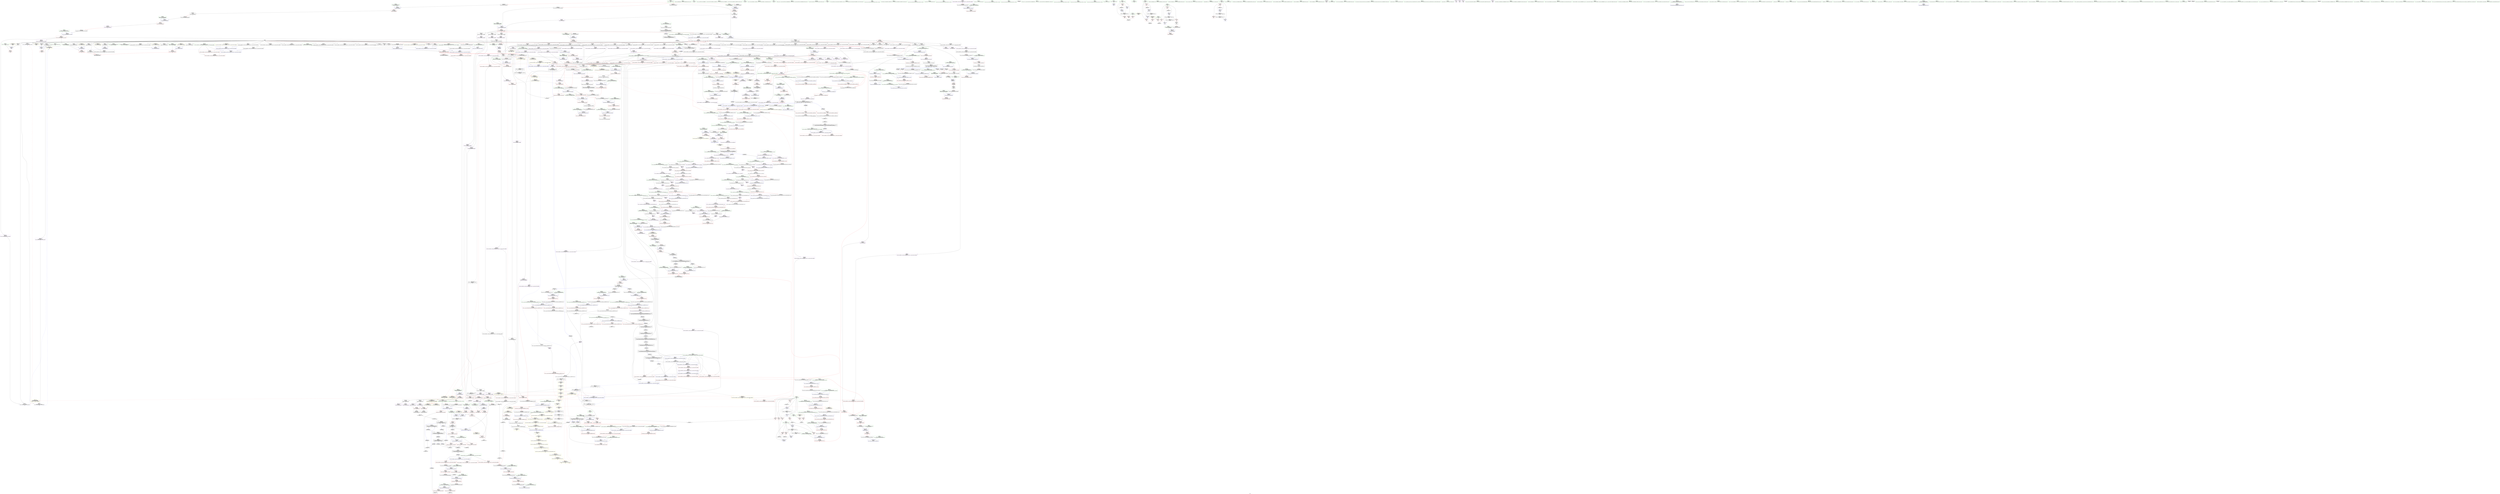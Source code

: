 digraph "SVFG" {
	label="SVFG";

	Node0x559d514c0730 [shape=record,color=grey,label="{NodeID: 0\nNullPtr|{|<s31>83}}"];
	Node0x559d514c0730 -> Node0x559d516ef000[style=solid];
	Node0x559d514c0730 -> Node0x559d516ef0d0[style=solid];
	Node0x559d514c0730 -> Node0x559d516ef1a0[style=solid];
	Node0x559d514c0730 -> Node0x559d516ef270[style=solid];
	Node0x559d514c0730 -> Node0x559d516ef340[style=solid];
	Node0x559d514c0730 -> Node0x559d516ef410[style=solid];
	Node0x559d514c0730 -> Node0x559d516ef4e0[style=solid];
	Node0x559d514c0730 -> Node0x559d516ef5b0[style=solid];
	Node0x559d514c0730 -> Node0x559d516ef680[style=solid];
	Node0x559d514c0730 -> Node0x559d516ef750[style=solid];
	Node0x559d514c0730 -> Node0x559d516ef820[style=solid];
	Node0x559d514c0730 -> Node0x559d516ef8f0[style=solid];
	Node0x559d514c0730 -> Node0x559d516ef9c0[style=solid];
	Node0x559d514c0730 -> Node0x559d516efa90[style=solid];
	Node0x559d514c0730 -> Node0x559d516efb60[style=solid];
	Node0x559d514c0730 -> Node0x559d516efc30[style=solid];
	Node0x559d514c0730 -> Node0x559d516efd00[style=solid];
	Node0x559d514c0730 -> Node0x559d516efdd0[style=solid];
	Node0x559d514c0730 -> Node0x559d516efea0[style=solid];
	Node0x559d514c0730 -> Node0x559d516eff70[style=solid];
	Node0x559d514c0730 -> Node0x559d516f0040[style=solid];
	Node0x559d514c0730 -> Node0x559d516f0110[style=solid];
	Node0x559d514c0730 -> Node0x559d516f01e0[style=solid];
	Node0x559d514c0730 -> Node0x559d516f02b0[style=solid];
	Node0x559d514c0730 -> Node0x559d5170bff0[style=solid];
	Node0x559d514c0730 -> Node0x559d5170c0c0[style=solid];
	Node0x559d514c0730 -> Node0x559d5170c190[style=solid];
	Node0x559d514c0730 -> Node0x559d5170dfa0[style=solid];
	Node0x559d514c0730 -> Node0x559d517312b0[style=solid];
	Node0x559d514c0730 -> Node0x559d517343e0[style=solid];
	Node0x559d514c0730 -> Node0x559d51734b60[style=solid];
	Node0x559d514c0730:s31 -> Node0x559d517de690[style=solid,color=red];
	Node0x559d517e1150 [shape=record,color=black,label="{NodeID: 1882\n561 = PHI(800, )\n|{<s0>37}}"];
	Node0x559d517e1150:s0 -> Node0x559d517e4dc0[style=solid,color=red];
	Node0x559d516f7130 [shape=record,color=blue,label="{NodeID: 775\n782\<--779\nthis.addr\<--this\n_ZN9__gnu_cxx13new_allocatorIiE9constructIiJRKiEEEvPT_DpOT0_\n}"];
	Node0x559d516f7130 -> Node0x559d51705b30[style=dashed];
	Node0x559d516edd60 [shape=record,color=purple,label="{NodeID: 443\n951\<--937\ncoerce.dive3\<--agg.tmp1\n_ZSt34__uninitialized_move_if_noexcept_aIPiS0_SaIiEET0_T_S3_S2_RT1_\n}"];
	Node0x559d516edd60 -> Node0x559d516f8170[style=solid];
	Node0x559d516e1c50 [shape=record,color=green,label="{NodeID: 111\n604\<--605\n_ZNSt6vectorIiSaIiEE5beginEv\<--_ZNSt6vectorIiSaIiEE5beginEv_field_insensitive\n}"];
	Node0x559d517035d0 [shape=record,color=red,label="{NodeID: 554\n466\<--454\n\<--__n.addr\n_ZNSt12_Vector_baseIiSaIiEE13_M_deallocateEPim\n|{<s0>31}}"];
	Node0x559d517035d0:s0 -> Node0x559d517dc5a0[style=solid,color=red];
	Node0x559d516e63f0 [shape=record,color=green,label="{NodeID: 222\n1386\<--1387\n__last.addr\<--__last.addr_field_insensitive\n_ZNSt11__copy_moveILb1ELb1ESt26random_access_iterator_tagE8__copy_mIiEEPT_PKS3_S6_S4_\n}"];
	Node0x559d516e63f0 -> Node0x559d51709820[style=solid];
	Node0x559d516e63f0 -> Node0x559d517165a0[style=solid];
	Node0x559d51709000 [shape=record,color=red,label="{NodeID: 665\n1305\<--1304\n\<--coerce.dive4\n_ZSt4copyISt13move_iteratorIPiES1_ET0_T_S4_S3_\n|{<s0>100}}"];
	Node0x559d51709000:s0 -> Node0x559d517e70d0[style=solid,color=red];
	Node0x559d51776ae0 [shape=record,color=yellow,style=double,label="{NodeID: 1440\n16V_1 = ENCHI(MR_16V_0)\npts\{34 \}\nFun[main]}"];
	Node0x559d51776ae0 -> Node0x559d5170ac70[style=dashed];
	Node0x559d516f4210 [shape=record,color=black,label="{NodeID: 333\n1067\<--1066\n\<--_M_impl\n_ZNKSt12_Vector_baseIiSaIiEE19_M_get_Tp_allocatorEv\n}"];
	Node0x559d516f4210 -> Node0x559d516f42e0[style=solid];
	Node0x559d514b3ad0 [shape=record,color=green,label="{NodeID: 1\n4\<--1\n.str\<--dummyObj\nGlob }"];
	Node0x559d517e1290 [shape=record,color=black,label="{NodeID: 1883\n608 = PHI(863, )\n}"];
	Node0x559d517e1290 -> Node0x559d5170dd30[style=solid];
	Node0x559d516f7200 [shape=record,color=blue,label="{NodeID: 776\n784\<--780\n__p.addr\<--__p\n_ZN9__gnu_cxx13new_allocatorIiE9constructIiJRKiEEEvPT_DpOT0_\n}"];
	Node0x559d516f7200 -> Node0x559d51705c00[style=dashed];
	Node0x559d516ede30 [shape=record,color=purple,label="{NodeID: 444\n957\<--937\ncoerce.dive5\<--agg.tmp1\n_ZSt34__uninitialized_move_if_noexcept_aIPiS0_SaIiEET0_T_S3_S2_RT1_\n}"];
	Node0x559d516ede30 -> Node0x559d51707050[style=solid];
	Node0x559d516e1d50 [shape=record,color=green,label="{NodeID: 112\n609\<--610\n_ZN9__gnu_cxxmiIPiSt6vectorIiSaIiEEEENS_17__normal_iteratorIT_T0_E15difference_typeERKS8_SB_\<--_ZN9__gnu_cxxmiIPiSt6vectorIiSaIiEEEENS_17__normal_iteratorIT_T0_E15difference_typeERKS8_SB__field_insensitive\n}"];
	Node0x559d517036a0 [shape=record,color=red,label="{NodeID: 555\n477\<--474\nthis1\<--this.addr\n_ZNSt12_Vector_baseIiSaIiEE12_Vector_implD2Ev\n}"];
	Node0x559d517036a0 -> Node0x559d516f1630[style=solid];
	Node0x559d511a22c0 [shape=record,color=yellow,style=double,label="{NodeID: 1330\n28V_1 = ENCHI(MR_28V_0)\npts\{1133 \}\nFun[_ZSt22__uninitialized_copy_aISt13move_iteratorIPiES1_iET0_T_S4_S3_RSaIT1_E]|{<s0>89}}"];
	Node0x559d511a22c0:s0 -> Node0x559d51771990[style=dashed,color=red];
	Node0x559d516e64c0 [shape=record,color=green,label="{NodeID: 223\n1388\<--1389\n__result.addr\<--__result.addr_field_insensitive\n_ZNSt11__copy_moveILb1ELb1ESt26random_access_iterator_tagE8__copy_mIiEEPT_PKS3_S6_S4_\n}"];
	Node0x559d516e64c0 -> Node0x559d517098f0[style=solid];
	Node0x559d516e64c0 -> Node0x559d517099c0[style=solid];
	Node0x559d516e64c0 -> Node0x559d51716670[style=solid];
	Node0x559d517090d0 [shape=record,color=red,label="{NodeID: 666\n1325\<--1316\n\<--__first.addr\n_ZSt14__copy_move_a2ILb1EPiS0_ET1_T0_S2_S1_\n|{<s0>102}}"];
	Node0x559d517090d0:s0 -> Node0x559d517e67d0[style=solid,color=red];
	Node0x559d51776bc0 [shape=record,color=yellow,style=double,label="{NodeID: 1441\n18V_1 = ENCHI(MR_18V_0)\npts\{36 \}\nFun[main]}"];
	Node0x559d51776bc0 -> Node0x559d5170ad40[style=dashed];
	Node0x559d516f42e0 [shape=record,color=black,label="{NodeID: 334\n1060\<--1067\n_ZNKSt12_Vector_baseIiSaIiEE19_M_get_Tp_allocatorEv_ret\<--\n_ZNKSt12_Vector_baseIiSaIiEE19_M_get_Tp_allocatorEv\n|{<s0>80}}"];
	Node0x559d516f42e0:s0 -> Node0x559d517e28d0[style=solid,color=blue];
	Node0x559d514d6360 [shape=record,color=green,label="{NodeID: 2\n6\<--1\n.str.1\<--dummyObj\nGlob }"];
	Node0x559d517e13d0 [shape=record,color=black,label="{NodeID: 1884\n614 = PHI(898, )\n}"];
	Node0x559d517e13d0 -> Node0x559d5170de00[style=solid];
	Node0x559d516f72d0 [shape=record,color=blue,label="{NodeID: 777\n786\<--781\n__args.addr\<--__args\n_ZN9__gnu_cxx13new_allocatorIiE9constructIiJRKiEEEvPT_DpOT0_\n}"];
	Node0x559d516f72d0 -> Node0x559d51705cd0[style=dashed];
	Node0x559d516edf00 [shape=record,color=purple,label="{NodeID: 445\n969\<--968\n_M_current\<--this1\n_ZNK9__gnu_cxx17__normal_iteratorIPiSt6vectorIiSaIiEEE4baseEv\n}"];
	Node0x559d516edf00 -> Node0x559d516f3850[style=solid];
	Node0x559d516e1e50 [shape=record,color=green,label="{NodeID: 113\n615\<--616\n_ZNSt12_Vector_baseIiSaIiEE11_M_allocateEm\<--_ZNSt12_Vector_baseIiSaIiEE11_M_allocateEm_field_insensitive\n}"];
	Node0x559d51703770 [shape=record,color=red,label="{NodeID: 556\n496\<--487\n\<--__a.addr\n_ZNSt16allocator_traitsISaIiEE10deallocateERS0_Pim\n}"];
	Node0x559d51703770 -> Node0x559d516f1700[style=solid];
	Node0x559d516e6590 [shape=record,color=green,label="{NodeID: 224\n1390\<--1391\n_Num\<--_Num_field_insensitive\n_ZNSt11__copy_moveILb1ELb1ESt26random_access_iterator_tagE8__copy_mIiEEPT_PKS3_S6_S4_\n}"];
	Node0x559d516e6590 -> Node0x559d51709a90[style=solid];
	Node0x559d516e6590 -> Node0x559d51709b60[style=solid];
	Node0x559d516e6590 -> Node0x559d51709c30[style=solid];
	Node0x559d516e6590 -> Node0x559d51716740[style=solid];
	Node0x559d517091a0 [shape=record,color=red,label="{NodeID: 667\n1329\<--1318\n\<--__last.addr\n_ZSt14__copy_move_a2ILb1EPiS0_ET1_T0_S2_S1_\n|{<s0>103}}"];
	Node0x559d517091a0:s0 -> Node0x559d517e67d0[style=solid,color=red];
	Node0x559d516f43b0 [shape=record,color=black,label="{NodeID: 335\n1069\<--1076\n_ZNK9__gnu_cxx13new_allocatorIiE8max_sizeEv_ret\<--\n_ZNK9__gnu_cxx13new_allocatorIiE8max_sizeEv\n|{<s0>82|<s1>84}}"];
	Node0x559d516f43b0:s0 -> Node0x559d517e2bb0[style=solid,color=blue];
	Node0x559d516f43b0:s1 -> Node0x559d517e2dd0[style=solid,color=blue];
	Node0x559d51572610 [shape=record,color=green,label="{NodeID: 3\n8\<--1\n.str.2\<--dummyObj\nGlob }"];
	Node0x559d517e1510 [shape=record,color=black,label="{NodeID: 1885\n627 = PHI(800, )\n|{<s0>43}}"];
	Node0x559d517e1510:s0 -> Node0x559d517db3e0[style=solid,color=red];
	Node0x559d516f73a0 [shape=record,color=blue,label="{NodeID: 778\n794\<--797\n\<--\n_ZN9__gnu_cxx13new_allocatorIiE9constructIiJRKiEEEvPT_DpOT0_\n|{<s0>37}}"];
	Node0x559d516f73a0:s0 -> Node0x559d51797ea0[style=dashed,color=blue];
	Node0x559d516edfd0 [shape=record,color=purple,label="{NodeID: 446\n1010\<--1009\n_M_impl\<--\n_ZNKSt6vectorIiSaIiEE4sizeEv\n}"];
	Node0x559d516e6a00 [shape=record,color=green,label="{NodeID: 114\n635\<--636\n_ZNK9__gnu_cxx17__normal_iteratorIPiSt6vectorIiSaIiEEE4baseEv\<--_ZNK9__gnu_cxx17__normal_iteratorIPiSt6vectorIiSaIiEEE4baseEv_field_insensitive\n}"];
	Node0x559d51703840 [shape=record,color=red,label="{NodeID: 557\n498\<--489\n\<--__p.addr\n_ZNSt16allocator_traitsISaIiEE10deallocateERS0_Pim\n|{<s0>33}}"];
	Node0x559d51703840:s0 -> Node0x559d517e7330[style=solid,color=red];
	Node0x559d516e6660 [shape=record,color=green,label="{NodeID: 225\n1412\<--1413\nllvm.memmove.p0i8.p0i8.i64\<--llvm.memmove.p0i8.p0i8.i64_field_insensitive\n}"];
	Node0x559d51709270 [shape=record,color=red,label="{NodeID: 668\n1331\<--1320\n\<--__result.addr\n_ZSt14__copy_move_a2ILb1EPiS0_ET1_T0_S2_S1_\n|{<s0>104}}"];
	Node0x559d51709270:s0 -> Node0x559d517e67d0[style=solid,color=red];
	Node0x559d516f4480 [shape=record,color=black,label="{NodeID: 336\n1102\<--1101\n\<--\n_ZNSt16allocator_traitsISaIiEE8allocateERS0_m\n|{<s0>83}}"];
	Node0x559d516f4480:s0 -> Node0x559d517de410[style=solid,color=red];
	Node0x559d51487b30 [shape=record,color=green,label="{NodeID: 4\n10\<--1\n.str.3\<--dummyObj\nGlob }"];
	Node0x559d517e16e0 [shape=record,color=black,label="{NodeID: 1886\n634 = PHI(963, )\n}"];
	Node0x559d517e16e0 -> Node0x559d51705310[style=solid];
	Node0x559d516f7470 [shape=record,color=blue,label="{NodeID: 779\n802\<--801\n__t.addr\<--__t\n_ZSt7forwardIRKiEOT_RNSt16remove_referenceIS2_E4typeE\n}"];
	Node0x559d516f7470 -> Node0x559d51705e70[style=dashed];
	Node0x559d516ee0a0 [shape=record,color=purple,label="{NodeID: 447\n1011\<--1009\n_M_finish\<--\n_ZNKSt6vectorIiSaIiEE4sizeEv\n}"];
	Node0x559d516ee0a0 -> Node0x559d51707530[style=solid];
	Node0x559d516e6ac0 [shape=record,color=green,label="{NodeID: 115\n642\<--643\n_ZSt34__uninitialized_move_if_noexcept_aIPiS0_SaIiEET0_T_S3_S2_RT1_\<--_ZSt34__uninitialized_move_if_noexcept_aIPiS0_SaIiEET0_T_S3_S2_RT1__field_insensitive\n}"];
	Node0x559d51703910 [shape=record,color=red,label="{NodeID: 558\n499\<--491\n\<--__n.addr\n_ZNSt16allocator_traitsISaIiEE10deallocateERS0_Pim\n|{<s0>33}}"];
	Node0x559d51703910:s0 -> Node0x559d517e7440[style=solid,color=red];
	Node0x559d516e6760 [shape=record,color=green,label="{NodeID: 226\n1426\<--1427\n__it.addr\<--__it.addr_field_insensitive\n_ZSt12__miter_baseIPiET_S1_\n}"];
	Node0x559d516e6760 -> Node0x559d51709d00[style=solid];
	Node0x559d516e6760 -> Node0x559d517168e0[style=solid];
	Node0x559d51709340 [shape=record,color=red,label="{NodeID: 669\n1366\<--1354\n\<--__first.addr\n_ZSt13__copy_move_aILb1EPiS0_ET1_T0_S2_S1_\n|{<s0>108}}"];
	Node0x559d51709340:s0 -> Node0x559d517e5c90[style=solid,color=red];
	Node0x559d516f4550 [shape=record,color=black,label="{NodeID: 337\n1092\<--1104\n_ZNSt16allocator_traitsISaIiEE8allocateERS0_m_ret\<--call\n_ZNSt16allocator_traitsISaIiEE8allocateERS0_m\n|{<s0>75}}"];
	Node0x559d516f4550:s0 -> Node0x559d517e2400[style=solid,color=blue];
	Node0x559d51484620 [shape=record,color=green,label="{NodeID: 5\n46\<--1\n\<--dummyObj\nCan only get source location for instruction, argument, global var or function.}"];
	Node0x559d517e17f0 [shape=record,color=black,label="{NodeID: 1887\n640 = PHI(369, )\n|{<s0>46}}"];
	Node0x559d517e17f0:s0 -> Node0x559d517dafc0[style=solid,color=red];
	Node0x559d516f7540 [shape=record,color=blue,label="{NodeID: 780\n811\<--808\nthis.addr\<--this\n_ZNKSt6vectorIiSaIiEE12_M_check_lenEmPKc\n}"];
	Node0x559d516f7540 -> Node0x559d51705f40[style=dashed];
	Node0x559d516ee170 [shape=record,color=purple,label="{NodeID: 448\n1014\<--1013\n_M_impl2\<--\n_ZNKSt6vectorIiSaIiEE4sizeEv\n}"];
	Node0x559d516e6bc0 [shape=record,color=green,label="{NodeID: 116\n678\<--679\n_ZNSt16allocator_traitsISaIiEE7destroyIiEEvRS0_PT_\<--_ZNSt16allocator_traitsISaIiEE7destroyIiEEvRS0_PT__field_insensitive\n}"];
	Node0x559d517039e0 [shape=record,color=red,label="{NodeID: 559\n517\<--508\nthis1\<--this.addr\n_ZN9__gnu_cxx13new_allocatorIiE10deallocateEPim\n}"];
	Node0x559d516e6830 [shape=record,color=green,label="{NodeID: 227\n1433\<--1434\nthis.addr\<--this.addr_field_insensitive\n_ZNKSt13move_iteratorIPiE4baseEv\n}"];
	Node0x559d516e6830 -> Node0x559d51709dd0[style=solid];
	Node0x559d516e6830 -> Node0x559d517169b0[style=solid];
	Node0x559d51709410 [shape=record,color=red,label="{NodeID: 670\n1367\<--1356\n\<--__last.addr\n_ZSt13__copy_move_aILb1EPiS0_ET1_T0_S2_S1_\n|{<s0>108}}"];
	Node0x559d51709410:s0 -> Node0x559d517e5dd0[style=solid,color=red];
	Node0x559d516f4620 [shape=record,color=black,label="{NodeID: 338\n1136\<--1132\n\<--call2\n_ZN9__gnu_cxx13new_allocatorIiE8allocateEmPKv\n}"];
	Node0x559d516f4620 -> Node0x559d516f46f0[style=solid];
	Node0x559d51486c60 [shape=record,color=green,label="{NodeID: 6\n52\<--1\n\<--dummyObj\nCan only get source location for instruction, argument, global var or function.}"];
	Node0x559d517e1960 [shape=record,color=black,label="{NodeID: 1888\n641 = PHI(922, )\n}"];
	Node0x559d517e1960 -> Node0x559d5170e070[style=solid];
	Node0x559d516f7610 [shape=record,color=blue,label="{NodeID: 781\n813\<--809\n__n.addr\<--__n\n_ZNKSt6vectorIiSaIiEE12_M_check_lenEmPKc\n|{|<s2>68}}"];
	Node0x559d516f7610 -> Node0x559d51706010[style=dashed];
	Node0x559d516f7610 -> Node0x559d51706420[style=dashed];
	Node0x559d516f7610:s2 -> Node0x559d51770b50[style=dashed,color=red];
	Node0x559d516ee240 [shape=record,color=purple,label="{NodeID: 449\n1015\<--1013\n_M_start\<--\n_ZNKSt6vectorIiSaIiEE4sizeEv\n}"];
	Node0x559d516ee240 -> Node0x559d51707600[style=solid];
	Node0x559d516e6cc0 [shape=record,color=green,label="{NodeID: 117\n687\<--688\n__cxa_end_catch\<--__cxa_end_catch_field_insensitive\n}"];
	Node0x559d51703ab0 [shape=record,color=red,label="{NodeID: 560\n518\<--510\n\<--__p.addr\n_ZN9__gnu_cxx13new_allocatorIiE10deallocateEPim\n}"];
	Node0x559d51703ab0 -> Node0x559d516f17d0[style=solid];
	Node0x559d516e6900 [shape=record,color=green,label="{NodeID: 228\n1443\<--1444\nthis.addr\<--this.addr_field_insensitive\n_ZNSt13move_iteratorIPiEC2ES0_\n}"];
	Node0x559d516e6900 -> Node0x559d51709f70[style=solid];
	Node0x559d516e6900 -> Node0x559d51716a80[style=solid];
	Node0x559d517094e0 [shape=record,color=red,label="{NodeID: 671\n1368\<--1358\n\<--__result.addr\n_ZSt13__copy_move_aILb1EPiS0_ET1_T0_S2_S1_\n|{<s0>108}}"];
	Node0x559d517094e0:s0 -> Node0x559d517e5f10[style=solid,color=red];
	Node0x559d516f46f0 [shape=record,color=black,label="{NodeID: 339\n1108\<--1136\n_ZN9__gnu_cxx13new_allocatorIiE8allocateEmPKv_ret\<--\n_ZN9__gnu_cxx13new_allocatorIiE8allocateEmPKv\n|{<s0>83}}"];
	Node0x559d516f46f0:s0 -> Node0x559d517e2cc0[style=solid,color=blue];
	Node0x559d516c3750 [shape=record,color=green,label="{NodeID: 7\n401\<--1\n\<--dummyObj\nCan only get source location for instruction, argument, global var or function.}"];
	Node0x559d517e1a70 [shape=record,color=black,label="{NodeID: 1889\n648 = PHI(963, )\n}"];
	Node0x559d517e1a70 -> Node0x559d517053e0[style=solid];
	Node0x559d516f76e0 [shape=record,color=blue,label="{NodeID: 782\n815\<--810\n__s.addr\<--__s\n_ZNKSt6vectorIiSaIiEE12_M_check_lenEmPKc\n}"];
	Node0x559d516f76e0 -> Node0x559d517060e0[style=dashed];
	Node0x559d516ee310 [shape=record,color=purple,label="{NodeID: 450\n1066\<--1065\n_M_impl\<--this1\n_ZNKSt12_Vector_baseIiSaIiEE19_M_get_Tp_allocatorEv\n}"];
	Node0x559d516ee310 -> Node0x559d516f4210[style=solid];
	Node0x559d516e6dc0 [shape=record,color=green,label="{NodeID: 118\n700\<--701\n__cxa_rethrow\<--__cxa_rethrow_field_insensitive\n}"];
	Node0x559d51703b80 [shape=record,color=red,label="{NodeID: 561\n531\<--528\nthis1\<--this.addr\n_ZNSaIiED2Ev\n}"];
	Node0x559d51703b80 -> Node0x559d516f18a0[style=solid];
	Node0x559d516eed90 [shape=record,color=green,label="{NodeID: 229\n1445\<--1446\n__i.addr\<--__i.addr_field_insensitive\n_ZNSt13move_iteratorIPiEC2ES0_\n}"];
	Node0x559d516eed90 -> Node0x559d5170a040[style=solid];
	Node0x559d516eed90 -> Node0x559d51716b50[style=solid];
	Node0x559d517095b0 [shape=record,color=red,label="{NodeID: 672\n1378\<--1375\n\<--__it.addr\n_ZSt12__niter_baseIPiET_S1_\n}"];
	Node0x559d517095b0 -> Node0x559d516f5b40[style=solid];
	Node0x559d516f47c0 [shape=record,color=black,label="{NodeID: 340\n1165\<--1146\n\<--__first\n_ZSt22__uninitialized_copy_aISt13move_iteratorIPiES1_iET0_T_S4_S3_RSaIT1_E\n}"];
	Node0x559d516f47c0 -> Node0x559d516ee8c0[style=solid];
	Node0x559d516c2d60 [shape=record,color=green,label="{NodeID: 8\n599\<--1\n\<--dummyObj\nCan only get source location for instruction, argument, global var or function.|{<s0>38}}"];
	Node0x559d516c2d60:s0 -> Node0x559d517e6190[style=solid,color=red];
	Node0x559d517e1b80 [shape=record,color=black,label="{NodeID: 1890\n656 = PHI(369, )\n|{<s0>49}}"];
	Node0x559d517e1b80:s0 -> Node0x559d517dafc0[style=solid,color=red];
	Node0x559d516f77b0 [shape=record,color=blue,label="{NodeID: 783\n819\<--841\nref.tmp\<--call4\n_ZNKSt6vectorIiSaIiEE12_M_check_lenEmPKc\n|{|<s1>68}}"];
	Node0x559d516f77b0 -> Node0x559d51706420[style=dashed];
	Node0x559d516f77b0:s1 -> Node0x559d51770c60[style=dashed,color=red];
	Node0x559d516ee3e0 [shape=record,color=purple,label="{NodeID: 451\n1087\<--1086\n_M_current\<--this1\n_ZN9__gnu_cxx17__normal_iteratorIPiSt6vectorIiSaIiEEEC2ERKS1_\n}"];
	Node0x559d516ee3e0 -> Node0x559d516f8da0[style=solid];
	Node0x559d516e6ec0 [shape=record,color=green,label="{NodeID: 119\n763\<--764\nretval\<--retval_field_insensitive\n_ZNSt6vectorIiSaIiEE3endEv\n|{|<s1>61}}"];
	Node0x559d516e6ec0 -> Node0x559d516ed610[style=solid];
	Node0x559d516e6ec0:s1 -> Node0x559d517dbb30[style=solid,color=red];
	Node0x559d51703c50 [shape=record,color=red,label="{NodeID: 562\n542\<--539\nthis1\<--this.addr\n_ZN9__gnu_cxx13new_allocatorIiED2Ev\n}"];
	Node0x559d51770b50 [shape=record,color=yellow,style=double,label="{NodeID: 1337\n202V_1 = ENCHI(MR_202V_0)\npts\{814 \}\nFun[_ZSt3maxImERKT_S2_S2_]}"];
	Node0x559d51770b50 -> Node0x559d51707bb0[style=dashed];
	Node0x559d516eee60 [shape=record,color=green,label="{NodeID: 230\n1457\<--1458\nthis.addr\<--this.addr_field_insensitive\n_ZN9__gnu_cxx13new_allocatorIiE7destroyIiEEvPT_\n}"];
	Node0x559d516eee60 -> Node0x559d5170a110[style=solid];
	Node0x559d516eee60 -> Node0x559d51716cf0[style=solid];
	Node0x559d51797520 [shape=record,color=yellow,style=double,label="{NodeID: 1780\n36V_2 = CSCHI(MR_36V_1)\npts\{280000 280001 280002 \}\nCS[]|{<s0>3|<s1>3}}"];
	Node0x559d51797520:s0 -> Node0x559d51766fe0[style=dashed,color=blue];
	Node0x559d51797520:s1 -> Node0x559d517674e0[style=dashed,color=blue];
	Node0x559d51709680 [shape=record,color=red,label="{NodeID: 673\n1396\<--1384\n\<--__first.addr\n_ZNSt11__copy_moveILb1ELb1ESt26random_access_iterator_tagE8__copy_mIiEEPT_PKS3_S6_S4_\n}"];
	Node0x559d51709680 -> Node0x559d516f5ce0[style=solid];
	Node0x559d516f4890 [shape=record,color=black,label="{NodeID: 341\n1172\<--1148\n\<--__last\n_ZSt22__uninitialized_copy_aISt13move_iteratorIPiES1_iET0_T_S4_S3_RSaIT1_E\n}"];
	Node0x559d516f4890 -> Node0x559d516eea60[style=solid];
	Node0x559d516c2e60 [shape=record,color=green,label="{NodeID: 9\n910\<--1\n\<--dummyObj\nCan only get source location for instruction, argument, global var or function.}"];
	Node0x559d517e1d20 [shape=record,color=black,label="{NodeID: 1891\n657 = PHI(922, )\n}"];
	Node0x559d517e1d20 -> Node0x559d5170e210[style=solid];
	Node0x559d516f7880 [shape=record,color=blue,label="{NodeID: 784\n817\<--847\n__len\<--add\n_ZNKSt6vectorIiSaIiEE12_M_check_lenEmPKc\n}"];
	Node0x559d516f7880 -> Node0x559d517061b0[style=dashed];
	Node0x559d516f7880 -> Node0x559d51706280[style=dashed];
	Node0x559d516f7880 -> Node0x559d51706350[style=dashed];
	Node0x559d516ee4b0 [shape=record,color=purple,label="{NodeID: 452\n1158\<--1146\ncoerce.dive\<--__first\n_ZSt22__uninitialized_copy_aISt13move_iteratorIPiES1_iET0_T_S4_S3_RSaIT1_E\n}"];
	Node0x559d516ee4b0 -> Node0x559d516f9280[style=solid];
	Node0x559d516e6f90 [shape=record,color=green,label="{NodeID: 120\n765\<--766\nthis.addr\<--this.addr_field_insensitive\n_ZNSt6vectorIiSaIiEE3endEv\n}"];
	Node0x559d516e6f90 -> Node0x559d51705990[style=solid];
	Node0x559d516e6f90 -> Node0x559d516f7060[style=solid];
	Node0x559d51703d20 [shape=record,color=red,label="{NodeID: 563\n557\<--548\n\<--__a.addr\n_ZNSt16allocator_traitsISaIiEE9constructIiJRKiEEEvRS0_PT_DpOT0_\n}"];
	Node0x559d51703d20 -> Node0x559d516f1970[style=solid];
	Node0x559d51770c60 [shape=record,color=yellow,style=double,label="{NodeID: 1338\n208V_1 = ENCHI(MR_208V_0)\npts\{820 \}\nFun[_ZSt3maxImERKT_S2_S2_]}"];
	Node0x559d51770c60 -> Node0x559d51707ae0[style=dashed];
	Node0x559d516eef30 [shape=record,color=green,label="{NodeID: 231\n1459\<--1460\n__p.addr\<--__p.addr_field_insensitive\n_ZN9__gnu_cxx13new_allocatorIiE7destroyIiEEvPT_\n}"];
	Node0x559d516eef30 -> Node0x559d51716dc0[style=solid];
	Node0x559d51709750 [shape=record,color=red,label="{NodeID: 674\n1407\<--1384\n\<--__first.addr\n_ZNSt11__copy_moveILb1ELb1ESt26random_access_iterator_tagE8__copy_mIiEEPT_PKS3_S6_S4_\n}"];
	Node0x559d51709750 -> Node0x559d516f5e80[style=solid];
	Node0x559d517772c0 [shape=record,color=yellow,style=double,label="{NodeID: 1449\n28V_1 = ENCHI(MR_28V_0)\npts\{1133 \}\nFun[_ZSt14__copy_move_a2ILb1EPiS0_ET1_T0_S2_S1_]|{<s0>105}}"];
	Node0x559d517772c0:s0 -> Node0x559d517702d0[style=dashed,color=red];
	Node0x559d516f4960 [shape=record,color=black,label="{NodeID: 342\n1164\<--1154\n\<--agg.tmp\n_ZSt22__uninitialized_copy_aISt13move_iteratorIPiES1_iET0_T_S4_S3_RSaIT1_E\n}"];
	Node0x559d516f4960 -> Node0x559d516ee7f0[style=solid];
	Node0x559d516c38b0 [shape=record,color=green,label="{NodeID: 10\n1076\<--1\n\<--dummyObj\nCan only get source location for instruction, argument, global var or function.}"];
	Node0x559d517e1e30 [shape=record,color=black,label="{NodeID: 1892\n667 = PHI()\n}"];
	Node0x559d516f7950 [shape=record,color=blue,label="{NodeID: 785\n866\<--864\n__lhs.addr\<--__lhs\n_ZN9__gnu_cxxmiIPiSt6vectorIiSaIiEEEENS_17__normal_iteratorIT_T0_E15difference_typeERKS8_SB_\n}"];
	Node0x559d516f7950 -> Node0x559d517064f0[style=dashed];
	Node0x559d516ee580 [shape=record,color=purple,label="{NodeID: 453\n1160\<--1148\ncoerce.dive1\<--__last\n_ZSt22__uninitialized_copy_aISt13move_iteratorIPiES1_iET0_T_S4_S3_RSaIT1_E\n}"];
	Node0x559d516ee580 -> Node0x559d516f9350[style=solid];
	Node0x559d516e7060 [shape=record,color=green,label="{NodeID: 121\n773\<--774\n_ZN9__gnu_cxx17__normal_iteratorIPiSt6vectorIiSaIiEEEC2ERKS1_\<--_ZN9__gnu_cxx17__normal_iteratorIPiSt6vectorIiSaIiEEEC2ERKS1__field_insensitive\n}"];
	Node0x559d51703df0 [shape=record,color=red,label="{NodeID: 564\n559\<--550\n\<--__p.addr\n_ZNSt16allocator_traitsISaIiEE9constructIiJRKiEEEvRS0_PT_DpOT0_\n|{<s0>37}}"];
	Node0x559d51703df0:s0 -> Node0x559d517e4cb0[style=solid,color=red];
	Node0x559d516ef000 [shape=record,color=black,label="{NodeID: 232\n2\<--3\ndummyVal\<--dummyVal\n}"];
	Node0x559d51709820 [shape=record,color=red,label="{NodeID: 675\n1395\<--1386\n\<--__last.addr\n_ZNSt11__copy_moveILb1ELb1ESt26random_access_iterator_tagE8__copy_mIiEEPT_PKS3_S6_S4_\n}"];
	Node0x559d51709820 -> Node0x559d516f5c10[style=solid];
	Node0x559d516f4a30 [shape=record,color=black,label="{NodeID: 343\n1171\<--1156\n\<--agg.tmp2\n_ZSt22__uninitialized_copy_aISt13move_iteratorIPiES1_iET0_T_S4_S3_RSaIT1_E\n}"];
	Node0x559d516f4a30 -> Node0x559d516ee990[style=solid];
	Node0x559d516c3970 [shape=record,color=green,label="{NodeID: 11\n1167\<--1\n\<--dummyObj\nCan only get source location for instruction, argument, global var or function.}"];
	Node0x559d517e1f00 [shape=record,color=black,label="{NodeID: 1893\n692 = PHI(369, )\n|{<s0>54}}"];
	Node0x559d517e1f00:s0 -> Node0x559d517da3b0[style=solid,color=red];
	Node0x559d516f7a20 [shape=record,color=blue,label="{NodeID: 786\n868\<--865\n__rhs.addr\<--__rhs\n_ZN9__gnu_cxxmiIPiSt6vectorIiSaIiEEEENS_17__normal_iteratorIT_T0_E15difference_typeERKS8_SB_\n}"];
	Node0x559d516f7a20 -> Node0x559d517065c0[style=dashed];
	Node0x559d516ee650 [shape=record,color=purple,label="{NodeID: 454\n1175\<--1154\ncoerce.dive3\<--agg.tmp\n_ZSt22__uninitialized_copy_aISt13move_iteratorIPiES1_iET0_T_S4_S3_RSaIT1_E\n}"];
	Node0x559d516ee650 -> Node0x559d51708640[style=solid];
	Node0x559d516e7160 [shape=record,color=green,label="{NodeID: 122\n782\<--783\nthis.addr\<--this.addr_field_insensitive\n_ZN9__gnu_cxx13new_allocatorIiE9constructIiJRKiEEEvPT_DpOT0_\n}"];
	Node0x559d516e7160 -> Node0x559d51705b30[style=solid];
	Node0x559d516e7160 -> Node0x559d516f7130[style=solid];
	Node0x559d51703ec0 [shape=record,color=red,label="{NodeID: 565\n560\<--552\n\<--__args.addr\n_ZNSt16allocator_traitsISaIiEE9constructIiJRKiEEEvRS0_PT_DpOT0_\n|{<s0>36}}"];
	Node0x559d51703ec0:s0 -> Node0x559d517dcd60[style=solid,color=red];
	Node0x559d516ef0d0 [shape=record,color=black,label="{NodeID: 233\n79\<--3\n\<--dummyVal\nmain\n}"];
	Node0x559d517098f0 [shape=record,color=red,label="{NodeID: 676\n1405\<--1388\n\<--__result.addr\n_ZNSt11__copy_moveILb1ELb1ESt26random_access_iterator_tagE8__copy_mIiEEPT_PKS3_S6_S4_\n}"];
	Node0x559d517098f0 -> Node0x559d516f5db0[style=solid];
	Node0x559d516f4b00 [shape=record,color=black,label="{NodeID: 344\n1141\<--1179\n_ZSt22__uninitialized_copy_aISt13move_iteratorIPiES1_iET0_T_S4_S3_RSaIT1_E_ret\<--call\n_ZSt22__uninitialized_copy_aISt13move_iteratorIPiES1_iET0_T_S4_S3_RSaIT1_E\n|{<s0>78}}"];
	Node0x559d516f4b00:s0 -> Node0x559d517e2790[style=solid,color=blue];
	Node0x559d516c3a70 [shape=record,color=green,label="{NodeID: 12\n1168\<--1\n\<--dummyObj\nCan only get source location for instruction, argument, global var or function.}"];
	Node0x559d517e20a0 [shape=record,color=black,label="{NodeID: 1894\n712 = PHI(369, )\n|{<s0>58}}"];
	Node0x559d517e20a0:s0 -> Node0x559d517da3b0[style=solid,color=red];
	Node0x559d516f7af0 [shape=record,color=blue,label="{NodeID: 787\n887\<--884\nthis.addr\<--this\n_ZNSt6vectorIiSaIiEE5beginEv\n}"];
	Node0x559d516f7af0 -> Node0x559d51706830[style=dashed];
	Node0x559d516ee720 [shape=record,color=purple,label="{NodeID: 455\n1177\<--1156\ncoerce.dive4\<--agg.tmp2\n_ZSt22__uninitialized_copy_aISt13move_iteratorIPiES1_iET0_T_S4_S3_RSaIT1_E\n}"];
	Node0x559d516ee720 -> Node0x559d51708710[style=solid];
	Node0x559d516e7230 [shape=record,color=green,label="{NodeID: 123\n784\<--785\n__p.addr\<--__p.addr_field_insensitive\n_ZN9__gnu_cxx13new_allocatorIiE9constructIiJRKiEEEvPT_DpOT0_\n}"];
	Node0x559d516e7230 -> Node0x559d51705c00[style=solid];
	Node0x559d516e7230 -> Node0x559d516f7200[style=solid];
	Node0x559d51703f90 [shape=record,color=red,label="{NodeID: 566\n596\<--574\nthis1\<--this.addr\n_ZNSt6vectorIiSaIiEE17_M_realloc_insertIJRKiEEEvN9__gnu_cxx17__normal_iteratorIPiS1_EEDpOT_\n|{|<s19>38|<s20>39}}"];
	Node0x559d51703f90 -> Node0x559d516f1a40[style=solid];
	Node0x559d51703f90 -> Node0x559d516f1b10[style=solid];
	Node0x559d51703f90 -> Node0x559d516f1be0[style=solid];
	Node0x559d51703f90 -> Node0x559d516f1cb0[style=solid];
	Node0x559d51703f90 -> Node0x559d516f1d80[style=solid];
	Node0x559d51703f90 -> Node0x559d516f1e50[style=solid];
	Node0x559d51703f90 -> Node0x559d516f1f20[style=solid];
	Node0x559d51703f90 -> Node0x559d516f1ff0[style=solid];
	Node0x559d51703f90 -> Node0x559d516f20c0[style=solid];
	Node0x559d51703f90 -> Node0x559d516f2190[style=solid];
	Node0x559d51703f90 -> Node0x559d516f2260[style=solid];
	Node0x559d51703f90 -> Node0x559d516f2330[style=solid];
	Node0x559d51703f90 -> Node0x559d516f2400[style=solid];
	Node0x559d51703f90 -> Node0x559d516f24d0[style=solid];
	Node0x559d51703f90 -> Node0x559d516f25a0[style=solid];
	Node0x559d51703f90 -> Node0x559d516f2670[style=solid];
	Node0x559d51703f90 -> Node0x559d516f2740[style=solid];
	Node0x559d51703f90 -> Node0x559d516f2810[style=solid];
	Node0x559d51703f90 -> Node0x559d516f28e0[style=solid];
	Node0x559d51703f90:s19 -> Node0x559d517e6050[style=solid,color=red];
	Node0x559d51703f90:s20 -> Node0x559d517dea50[style=solid,color=red];
	Node0x559d516ef1a0 [shape=record,color=black,label="{NodeID: 234\n80\<--3\n\<--dummyVal\nmain\n}"];
	Node0x559d516ef1a0 -> Node0x559d5170ac70[style=solid];
	Node0x559d517099c0 [shape=record,color=red,label="{NodeID: 677\n1415\<--1388\n\<--__result.addr\n_ZNSt11__copy_moveILb1ELb1ESt26random_access_iterator_tagE8__copy_mIiEEPT_PKS3_S6_S4_\n}"];
	Node0x559d517099c0 -> Node0x559d51700510[style=solid];
	Node0x559d516f4bd0 [shape=record,color=black,label="{NodeID: 345\n1183\<--1195\n_ZSt32__make_move_if_noexcept_iteratorIiSt13move_iteratorIPiEET0_PT__ret\<--\n_ZSt32__make_move_if_noexcept_iteratorIiSt13move_iteratorIPiEET0_PT_\n|{<s0>76|<s1>77}}"];
	Node0x559d516f4bd0:s0 -> Node0x559d517e2510[style=solid,color=blue];
	Node0x559d516f4bd0:s1 -> Node0x559d517e2650[style=solid,color=blue];
	Node0x559d516c3b70 [shape=record,color=green,label="{NodeID: 13\n1219\<--1\n\<--dummyObj\nCan only get source location for instruction, argument, global var or function.}"];
	Node0x559d517e21e0 [shape=record,color=black,label="{NodeID: 1895\n873 = PHI(963, )\n}"];
	Node0x559d517e21e0 -> Node0x559d51706690[style=solid];
	Node0x559d516f7bc0 [shape=record,color=blue,label="{NodeID: 788\n901\<--899\nthis.addr\<--this\n_ZNSt12_Vector_baseIiSaIiEE11_M_allocateEm\n}"];
	Node0x559d516f7bc0 -> Node0x559d517069d0[style=dashed];
	Node0x559d516ee7f0 [shape=record,color=purple,label="{NodeID: 456\n1465\<--1164\noffset_0\<--\n}"];
	Node0x559d516ee7f0 -> Node0x559d516f95c0[style=solid];
	Node0x559d516e7300 [shape=record,color=green,label="{NodeID: 124\n786\<--787\n__args.addr\<--__args.addr_field_insensitive\n_ZN9__gnu_cxx13new_allocatorIiE9constructIiJRKiEEEvPT_DpOT0_\n}"];
	Node0x559d516e7300 -> Node0x559d51705cd0[style=solid];
	Node0x559d516e7300 -> Node0x559d516f72d0[style=solid];
	Node0x559d51704060 [shape=record,color=red,label="{NodeID: 567\n626\<--576\n\<--__args.addr\n_ZNSt6vectorIiSaIiEE17_M_realloc_insertIJRKiEEEvN9__gnu_cxx17__normal_iteratorIPiS1_EEDpOT_\n|{<s0>42}}"];
	Node0x559d51704060:s0 -> Node0x559d517dcd60[style=solid,color=red];
	Node0x559d516ef270 [shape=record,color=black,label="{NodeID: 235\n82\<--3\n\<--dummyVal\nmain\n}"];
	Node0x559d516ef270 -> Node0x559d5170ad40[style=solid];
	Node0x559d51709a90 [shape=record,color=red,label="{NodeID: 678\n1402\<--1390\n\<--_Num\n_ZNSt11__copy_moveILb1ELb1ESt26random_access_iterator_tagE8__copy_mIiEEPT_PKS3_S6_S4_\n}"];
	Node0x559d51709a90 -> Node0x559d51734e60[style=solid];
	Node0x559d516f4ca0 [shape=record,color=black,label="{NodeID: 346\n1221\<--1201\n\<--__first\n_ZSt18uninitialized_copyISt13move_iteratorIPiES1_ET0_T_S4_S3_\n}"];
	Node0x559d516f4ca0 -> Node0x559d516fee50[style=solid];
	Node0x559d516c3c70 [shape=record,color=green,label="{NodeID: 14\n12\<--13\nmain\<--main_field_insensitive\n}"];
	Node0x559d517e22f0 [shape=record,color=black,label="{NodeID: 1896\n876 = PHI(963, )\n}"];
	Node0x559d517e22f0 -> Node0x559d51706760[style=solid];
	Node0x559d516f7c90 [shape=record,color=blue,label="{NodeID: 789\n903\<--900\n__n.addr\<--__n\n_ZNSt12_Vector_baseIiSaIiEE11_M_allocateEm\n}"];
	Node0x559d516f7c90 -> Node0x559d51706aa0[style=dashed];
	Node0x559d516f7c90 -> Node0x559d51706b70[style=dashed];
	Node0x559d516ee8c0 [shape=record,color=purple,label="{NodeID: 457\n1466\<--1165\noffset_0\<--\n}"];
	Node0x559d516ee8c0 -> Node0x559d5170a1e0[style=solid];
	Node0x559d516e73d0 [shape=record,color=green,label="{NodeID: 125\n802\<--803\n__t.addr\<--__t.addr_field_insensitive\n_ZSt7forwardIRKiEOT_RNSt16remove_referenceIS2_E4typeE\n}"];
	Node0x559d516e73d0 -> Node0x559d51705e70[style=solid];
	Node0x559d516e73d0 -> Node0x559d516f7470[style=solid];
	Node0x559d51704130 [shape=record,color=red,label="{NodeID: 568\n613\<--578\n\<--__len\n_ZNSt6vectorIiSaIiEE17_M_realloc_insertIJRKiEEEvN9__gnu_cxx17__normal_iteratorIPiS1_EEDpOT_\n|{<s0>41}}"];
	Node0x559d51704130:s0 -> Node0x559d517dc7c0[style=solid,color=red];
	Node0x559d517710f0 [shape=record,color=yellow,style=double,label="{NodeID: 1343\n297V_1 = ENCHI(MR_297V_0)\npts\{11860000 \}\nFun[_ZSt32__make_move_if_noexcept_iteratorIiSt13move_iteratorIPiEET0_PT_]|{<s0>90}}"];
	Node0x559d517710f0:s0 -> Node0x559d51716c20[style=dashed,color=red];
	Node0x559d516ef340 [shape=record,color=black,label="{NodeID: 236\n151\<--3\nlpad.val\<--dummyVal\nmain\n}"];
	Node0x559d51797be0 [shape=record,color=yellow,style=double,label="{NodeID: 1786\n36V_2 = CSCHI(MR_36V_1)\npts\{280000 280001 280002 \}\nCS[]|{<s0>10}}"];
	Node0x559d51797be0:s0 -> Node0x559d51797520[style=dashed,color=blue];
	Node0x559d51709b60 [shape=record,color=red,label="{NodeID: 679\n1409\<--1390\n\<--_Num\n_ZNSt11__copy_moveILb1ELb1ESt26random_access_iterator_tagE8__copy_mIiEEPT_PKS3_S6_S4_\n}"];
	Node0x559d51709b60 -> Node0x559d517334e0[style=solid];
	Node0x559d516f4d70 [shape=record,color=black,label="{NodeID: 347\n1224\<--1203\n\<--__last\n_ZSt18uninitialized_copyISt13move_iteratorIPiES1_ET0_T_S4_S3_\n}"];
	Node0x559d516f4d70 -> Node0x559d516feff0[style=solid];
	Node0x559d516c3d70 [shape=record,color=green,label="{NodeID: 15\n15\<--16\nretval\<--retval_field_insensitive\nmain\n}"];
	Node0x559d516c3d70 -> Node0x559d5170a930[style=solid];
	Node0x559d517e2400 [shape=record,color=black,label="{NodeID: 1897\n915 = PHI(1092, )\n}"];
	Node0x559d517e2400 -> Node0x559d517312b0[style=solid];
	Node0x559d516f7d60 [shape=record,color=blue,label="{NodeID: 790\n927\<--923\n__first.addr\<--__first\n_ZSt34__uninitialized_move_if_noexcept_aIPiS0_SaIiEET0_T_S3_S2_RT1_\n}"];
	Node0x559d516f7d60 -> Node0x559d51706c40[style=dashed];
	Node0x559d516ee990 [shape=record,color=purple,label="{NodeID: 458\n1468\<--1171\noffset_0\<--\n}"];
	Node0x559d516ee990 -> Node0x559d516f9690[style=solid];
	Node0x559d516e74a0 [shape=record,color=green,label="{NodeID: 126\n811\<--812\nthis.addr\<--this.addr_field_insensitive\n_ZNKSt6vectorIiSaIiEE12_M_check_lenEmPKc\n}"];
	Node0x559d516e74a0 -> Node0x559d51705f40[style=solid];
	Node0x559d516e74a0 -> Node0x559d516f7540[style=solid];
	Node0x559d51704200 [shape=record,color=red,label="{NodeID: 569\n697\<--578\n\<--__len\n_ZNSt6vectorIiSaIiEE17_M_realloc_insertIJRKiEEEvN9__gnu_cxx17__normal_iteratorIPiS1_EEDpOT_\n|{<s0>55}}"];
	Node0x559d51704200:s0 -> Node0x559d517db970[style=solid,color=red];
	Node0x559d516ef410 [shape=record,color=black,label="{NodeID: 237\n152\<--3\nlpad.val27\<--dummyVal\nmain\n}"];
	Node0x559d51797d40 [shape=record,color=yellow,style=double,label="{NodeID: 1787\n28V_2 = CSCHI(MR_28V_1)\npts\{1133 \}\nCS[]|{<s0>46}}"];
	Node0x559d51797d40:s0 -> Node0x559d51773d30[style=dashed,color=red];
	Node0x559d51709c30 [shape=record,color=red,label="{NodeID: 680\n1416\<--1390\n\<--_Num\n_ZNSt11__copy_moveILb1ELb1ESt26random_access_iterator_tagE8__copy_mIiEEPT_PKS3_S6_S4_\n}"];
	Node0x559d516f4e40 [shape=record,color=black,label="{NodeID: 348\n1220\<--1209\n\<--agg.tmp\n_ZSt18uninitialized_copyISt13move_iteratorIPiES1_ET0_T_S4_S3_\n}"];
	Node0x559d516f4e40 -> Node0x559d516fed80[style=solid];
	Node0x559d516c3e40 [shape=record,color=green,label="{NodeID: 16\n17\<--18\nT\<--T_field_insensitive\nmain\n}"];
	Node0x559d516c3e40 -> Node0x559d517005e0[style=solid];
	Node0x559d517e2510 [shape=record,color=black,label="{NodeID: 1898\n944 = PHI(1183, )\n}"];
	Node0x559d517e2510 -> Node0x559d516f80a0[style=solid];
	Node0x559d516f7e30 [shape=record,color=blue,label="{NodeID: 791\n929\<--924\n__last.addr\<--__last\n_ZSt34__uninitialized_move_if_noexcept_aIPiS0_SaIiEET0_T_S3_S2_RT1_\n}"];
	Node0x559d516f7e30 -> Node0x559d51706d10[style=dashed];
	Node0x559d516eea60 [shape=record,color=purple,label="{NodeID: 459\n1469\<--1172\noffset_0\<--\n}"];
	Node0x559d516eea60 -> Node0x559d5170a2b0[style=solid];
	Node0x559d516e7570 [shape=record,color=green,label="{NodeID: 127\n813\<--814\n__n.addr\<--__n.addr_field_insensitive\n_ZNKSt6vectorIiSaIiEE12_M_check_lenEmPKc\n|{|<s2>68}}"];
	Node0x559d516e7570 -> Node0x559d51706010[style=solid];
	Node0x559d516e7570 -> Node0x559d516f7610[style=solid];
	Node0x559d516e7570:s2 -> Node0x559d517e4450[style=solid,color=red];
	Node0x559d517042d0 [shape=record,color=red,label="{NodeID: 570\n743\<--578\n\<--__len\n_ZNSt6vectorIiSaIiEE17_M_realloc_insertIJRKiEEEvN9__gnu_cxx17__normal_iteratorIPiS1_EEDpOT_\n}"];
	Node0x559d516ef4e0 [shape=record,color=black,label="{NodeID: 238\n168\<--3\n\<--dummyVal\n_ZNSt6vectorIiSaIiEEC2Ev\n}"];
	Node0x559d51797ea0 [shape=record,color=yellow,style=double,label="{NodeID: 1788\n28V_2 = CSCHI(MR_28V_1)\npts\{1133 \}\nCS[]|{<s0>12|<s1>43}}"];
	Node0x559d51797ea0:s0 -> Node0x559d517625e0[style=dashed,color=blue];
	Node0x559d51797ea0:s1 -> Node0x559d51797d40[style=dashed,color=blue];
	Node0x559d51709d00 [shape=record,color=red,label="{NodeID: 681\n1429\<--1426\n\<--__it.addr\n_ZSt12__miter_baseIPiET_S1_\n}"];
	Node0x559d51709d00 -> Node0x559d516f6020[style=solid];
	Node0x559d516f4f10 [shape=record,color=black,label="{NodeID: 349\n1223\<--1211\n\<--agg.tmp2\n_ZSt18uninitialized_copyISt13move_iteratorIPiES1_ET0_T_S4_S3_\n}"];
	Node0x559d516f4f10 -> Node0x559d516fef20[style=solid];
	Node0x559d516c3f10 [shape=record,color=green,label="{NodeID: 17\n19\<--20\nkase\<--kase_field_insensitive\nmain\n}"];
	Node0x559d516c3f10 -> Node0x559d517006b0[style=solid];
	Node0x559d516c3f10 -> Node0x559d51700780[style=solid];
	Node0x559d516c3f10 -> Node0x559d51700850[style=solid];
	Node0x559d516c3f10 -> Node0x559d5170aa00[style=solid];
	Node0x559d516c3f10 -> Node0x559d5170b560[style=solid];
	Node0x559d517e2650 [shape=record,color=black,label="{NodeID: 1899\n950 = PHI(1183, )\n}"];
	Node0x559d517e2650 -> Node0x559d516f8170[style=solid];
	Node0x559d516f7f00 [shape=record,color=blue,label="{NodeID: 792\n931\<--925\n__result.addr\<--__result\n_ZSt34__uninitialized_move_if_noexcept_aIPiS0_SaIiEET0_T_S3_S2_RT1_\n}"];
	Node0x559d516f7f00 -> Node0x559d51706de0[style=dashed];
	Node0x559d516eeb30 [shape=record,color=purple,label="{NodeID: 460\n1194\<--1185\ncoerce.dive\<--retval\n_ZSt32__make_move_if_noexcept_iteratorIiSt13move_iteratorIPiEET0_PT_\n}"];
	Node0x559d516eeb30 -> Node0x559d517088b0[style=solid];
	Node0x559d516e7640 [shape=record,color=green,label="{NodeID: 128\n815\<--816\n__s.addr\<--__s.addr_field_insensitive\n_ZNKSt6vectorIiSaIiEE12_M_check_lenEmPKc\n}"];
	Node0x559d516e7640 -> Node0x559d517060e0[style=solid];
	Node0x559d516e7640 -> Node0x559d516f76e0[style=solid];
	Node0x559d517043a0 [shape=record,color=red,label="{NodeID: 571\n624\<--580\n\<--__elems_before\n_ZNSt6vectorIiSaIiEE17_M_realloc_insertIJRKiEEEvN9__gnu_cxx17__normal_iteratorIPiS1_EEDpOT_\n}"];
	Node0x559d516ef5b0 [shape=record,color=black,label="{NodeID: 239\n169\<--3\n\<--dummyVal\n_ZNSt6vectorIiSaIiEEC2Ev\n|{<s0>11}}"];
	Node0x559d516ef5b0:s0 -> Node0x559d517e4590[style=solid,color=red];
	Node0x559d51798000 [shape=record,color=yellow,style=double,label="{NodeID: 1789\n28V_3 = CSCHI(MR_28V_2)\npts\{1133 \}\nCS[]|{<s0>49}}"];
	Node0x559d51798000:s0 -> Node0x559d51773d30[style=dashed,color=red];
	Node0x559d51709dd0 [shape=record,color=red,label="{NodeID: 682\n1436\<--1433\nthis1\<--this.addr\n_ZNKSt13move_iteratorIPiE4baseEv\n}"];
	Node0x559d51709dd0 -> Node0x559d51700030[style=solid];
	Node0x559d516f4fe0 [shape=record,color=black,label="{NodeID: 350\n1197\<--1231\n_ZSt18uninitialized_copyISt13move_iteratorIPiES1_ET0_T_S4_S3__ret\<--call\n_ZSt18uninitialized_copyISt13move_iteratorIPiES1_ET0_T_S4_S3_\n|{<s0>89}}"];
	Node0x559d516f4fe0:s0 -> Node0x559d517e2f10[style=solid,color=blue];
	Node0x559d516c3fe0 [shape=record,color=green,label="{NodeID: 18\n21\<--22\nC\<--C_field_insensitive\nmain\n}"];
	Node0x559d517e2790 [shape=record,color=black,label="{NodeID: 1900\n959 = PHI(1141, )\n}"];
	Node0x559d517e2790 -> Node0x559d516f3780[style=solid];
	Node0x559d516f7fd0 [shape=record,color=blue,label="{NodeID: 793\n933\<--926\n__alloc.addr\<--__alloc\n_ZSt34__uninitialized_move_if_noexcept_aIPiS0_SaIiEET0_T_S3_S2_RT1_\n}"];
	Node0x559d516f7fd0 -> Node0x559d51706eb0[style=dashed];
	Node0x559d516eec00 [shape=record,color=purple,label="{NodeID: 461\n1213\<--1201\ncoerce.dive\<--__first\n_ZSt18uninitialized_copyISt13move_iteratorIPiES1_ET0_T_S4_S3_\n}"];
	Node0x559d516eec00 -> Node0x559d516f9830[style=solid];
	Node0x559d516e7710 [shape=record,color=green,label="{NodeID: 129\n817\<--818\n__len\<--__len_field_insensitive\n_ZNKSt6vectorIiSaIiEE12_M_check_lenEmPKc\n}"];
	Node0x559d516e7710 -> Node0x559d517061b0[style=solid];
	Node0x559d516e7710 -> Node0x559d51706280[style=solid];
	Node0x559d516e7710 -> Node0x559d51706350[style=solid];
	Node0x559d516e7710 -> Node0x559d516f7880[style=solid];
	Node0x559d51704470 [shape=record,color=red,label="{NodeID: 572\n675\<--580\n\<--__elems_before\n_ZNSt6vectorIiSaIiEE17_M_realloc_insertIJRKiEEEvN9__gnu_cxx17__normal_iteratorIPiS1_EEDpOT_\n}"];
	Node0x559d516ef680 [shape=record,color=black,label="{NodeID: 240\n281\<--3\n\<--dummyVal\n_ZNSt6vectorIiSaIiEED2Ev\n}"];
	Node0x559d51798160 [shape=record,color=yellow,style=double,label="{NodeID: 1790\n28V_4 = CSCHI(MR_28V_3)\npts\{1133 \}\nCS[]|{<s0>14}}"];
	Node0x559d51798160:s0 -> Node0x559d517625e0[style=dashed,color=blue];
	Node0x559d51709ea0 [shape=record,color=red,label="{NodeID: 683\n1438\<--1437\n\<--_M_current\n_ZNKSt13move_iteratorIPiE4baseEv\n}"];
	Node0x559d51709ea0 -> Node0x559d516f60f0[style=solid];
	Node0x559d516f50b0 [shape=record,color=black,label="{NodeID: 351\n1260\<--1244\n\<--__first\n_ZNSt20__uninitialized_copyILb1EE13__uninit_copyISt13move_iteratorIPiES3_EET0_T_S6_S5_\n}"];
	Node0x559d516f50b0 -> Node0x559d516ff4d0[style=solid];
	Node0x559d516c40b0 [shape=record,color=green,label="{NodeID: 19\n23\<--24\nD\<--D_field_insensitive\nmain\n}"];
	Node0x559d516c40b0 -> Node0x559d51700920[style=solid];
	Node0x559d516c40b0 -> Node0x559d517009f0[style=solid];
	Node0x559d517e28d0 [shape=record,color=black,label="{NodeID: 1901\n996 = PHI(1060, )\n|{<s0>81}}"];
	Node0x559d517e28d0:s0 -> Node0x559d517dca10[style=solid,color=red];
	Node0x559d516f80a0 [shape=record,color=blue,label="{NodeID: 794\n947\<--944\ncoerce.dive\<--call\n_ZSt34__uninitialized_move_if_noexcept_aIPiS0_SaIiEET0_T_S3_S2_RT1_\n}"];
	Node0x559d516f80a0 -> Node0x559d51706f80[style=dashed];
	Node0x559d516eecd0 [shape=record,color=purple,label="{NodeID: 462\n1215\<--1203\ncoerce.dive1\<--__last\n_ZSt18uninitialized_copyISt13move_iteratorIPiES1_ET0_T_S4_S3_\n}"];
	Node0x559d516eecd0 -> Node0x559d516f9900[style=solid];
	Node0x559d516e77e0 [shape=record,color=green,label="{NodeID: 130\n819\<--820\nref.tmp\<--ref.tmp_field_insensitive\n_ZNKSt6vectorIiSaIiEE12_M_check_lenEmPKc\n|{|<s1>68}}"];
	Node0x559d516e77e0 -> Node0x559d516f77b0[style=solid];
	Node0x559d516e77e0:s1 -> Node0x559d517e4310[style=solid,color=red];
	Node0x559d51704540 [shape=record,color=red,label="{NodeID: 573\n618\<--584\n\<--__new_start\n_ZNSt6vectorIiSaIiEE17_M_realloc_insertIJRKiEEEvN9__gnu_cxx17__normal_iteratorIPiS1_EEDpOT_\n}"];
	Node0x559d51704540 -> Node0x559d5170ded0[style=solid];
	Node0x559d517715b0 [shape=record,color=yellow,style=double,label="{NodeID: 1348\n14V_1 = ENCHI(MR_14V_0)\npts\{32 \}\nFun[_ZN9__gnu_cxx13new_allocatorIiE9constructIiJRKiEEEvPT_DpOT0_]}"];
	Node0x559d517715b0 -> Node0x559d51705da0[style=dashed];
	Node0x559d516ef750 [shape=record,color=black,label="{NodeID: 241\n282\<--3\n\<--dummyVal\n_ZNSt6vectorIiSaIiEED2Ev\n}"];
	Node0x559d516ef750 -> Node0x559d5170bcb0[style=solid];
	Node0x559d517982c0 [shape=record,color=yellow,style=double,label="{NodeID: 1791\n186V_2 = CSCHI(MR_186V_1)\npts\{7640000 \}\nCS[]}"];
	Node0x559d517982c0 -> Node0x559d51705a60[style=dashed];
	Node0x559d51709f70 [shape=record,color=red,label="{NodeID: 684\n1449\<--1443\nthis1\<--this.addr\n_ZNSt13move_iteratorIPiEC2ES0_\n}"];
	Node0x559d51709f70 -> Node0x559d51700100[style=solid];
	Node0x559d516f5180 [shape=record,color=black,label="{NodeID: 352\n1263\<--1246\n\<--__last\n_ZNSt20__uninitialized_copyILb1EE13__uninit_copyISt13move_iteratorIPiES3_EET0_T_S6_S5_\n}"];
	Node0x559d516f5180 -> Node0x559d516ff670[style=solid];
	Node0x559d516c4180 [shape=record,color=green,label="{NodeID: 20\n25\<--26\nV\<--V_field_insensitive\nmain\n}"];
	Node0x559d516c4180 -> Node0x559d51700ac0[style=solid];
	Node0x559d517e2aa0 [shape=record,color=black,label="{NodeID: 1902\n999 = PHI(1049, )\n}"];
	Node0x559d517e2aa0 -> Node0x559d516f3ac0[style=solid];
	Node0x559d516f8170 [shape=record,color=blue,label="{NodeID: 795\n951\<--950\ncoerce.dive3\<--call2\n_ZSt34__uninitialized_move_if_noexcept_aIPiS0_SaIiEET0_T_S3_S2_RT1_\n}"];
	Node0x559d516f8170 -> Node0x559d51707050[style=dashed];
	Node0x559d516febe0 [shape=record,color=purple,label="{NodeID: 463\n1227\<--1209\ncoerce.dive3\<--agg.tmp\n_ZSt18uninitialized_copyISt13move_iteratorIPiES1_ET0_T_S4_S3_\n}"];
	Node0x559d516febe0 -> Node0x559d51708a50[style=solid];
	Node0x559d516e78b0 [shape=record,color=green,label="{NodeID: 131\n826\<--827\n_ZNKSt6vectorIiSaIiEE8max_sizeEv\<--_ZNKSt6vectorIiSaIiEE8max_sizeEv_field_insensitive\n}"];
	Node0x559d51704610 [shape=record,color=red,label="{NodeID: 574\n623\<--584\n\<--__new_start\n_ZNSt6vectorIiSaIiEE17_M_realloc_insertIJRKiEEEvN9__gnu_cxx17__normal_iteratorIPiS1_EEDpOT_\n}"];
	Node0x559d51704610 -> Node0x559d517002a0[style=solid];
	Node0x559d516ef820 [shape=record,color=black,label="{NodeID: 242\n284\<--3\n\<--dummyVal\n_ZNSt6vectorIiSaIiEED2Ev\n}"];
	Node0x559d516ef820 -> Node0x559d5170bd80[style=solid];
	Node0x559d51798420 [shape=record,color=yellow,style=double,label="{NodeID: 1792\n219V_2 = CSCHI(MR_219V_1)\npts\{8860000 \}\nCS[]}"];
	Node0x559d51798420 -> Node0x559d51706900[style=dashed];
	Node0x559d5170a040 [shape=record,color=red,label="{NodeID: 685\n1451\<--1445\n\<--__i.addr\n_ZNSt13move_iteratorIPiEC2ES0_\n}"];
	Node0x559d5170a040 -> Node0x559d51716c20[style=solid];
	Node0x559d516f5250 [shape=record,color=black,label="{NodeID: 353\n1259\<--1250\n\<--agg.tmp\n_ZNSt20__uninitialized_copyILb1EE13__uninit_copyISt13move_iteratorIPiES3_EET0_T_S6_S5_\n}"];
	Node0x559d516f5250 -> Node0x559d516ff400[style=solid];
	Node0x559d516c4250 [shape=record,color=green,label="{NodeID: 21\n27\<--28\ncoins\<--coins_field_insensitive\nmain\n|{<s0>3|<s1>5|<s2>6|<s3>7|<s4>9}}"];
	Node0x559d516c4250:s0 -> Node0x559d517e6690[style=solid,color=red];
	Node0x559d516c4250:s1 -> Node0x559d517dd540[style=solid,color=red];
	Node0x559d516c4250:s2 -> Node0x559d517dd1d0[style=solid,color=red];
	Node0x559d516c4250:s3 -> Node0x559d517e6410[style=solid,color=red];
	Node0x559d516c4250:s4 -> Node0x559d517dd1d0[style=solid,color=red];
	Node0x559d517e2bb0 [shape=record,color=black,label="{NodeID: 1903\n1056 = PHI(1069, )\n}"];
	Node0x559d517e2bb0 -> Node0x559d516f4140[style=solid];
	Node0x559d516f8240 [shape=record,color=blue,label="{NodeID: 796\n965\<--964\nthis.addr\<--this\n_ZNK9__gnu_cxx17__normal_iteratorIPiSt6vectorIiSaIiEEE4baseEv\n}"];
	Node0x559d516f8240 -> Node0x559d51707120[style=dashed];
	Node0x559d516fecb0 [shape=record,color=purple,label="{NodeID: 464\n1229\<--1211\ncoerce.dive4\<--agg.tmp2\n_ZSt18uninitialized_copyISt13move_iteratorIPiES1_ET0_T_S4_S3_\n}"];
	Node0x559d516fecb0 -> Node0x559d51708b20[style=solid];
	Node0x559d516e79b0 [shape=record,color=green,label="{NodeID: 132\n829\<--830\n_ZNKSt6vectorIiSaIiEE4sizeEv\<--_ZNKSt6vectorIiSaIiEE4sizeEv_field_insensitive\n}"];
	Node0x559d517046e0 [shape=record,color=red,label="{NodeID: 575\n638\<--584\n\<--__new_start\n_ZNSt6vectorIiSaIiEE17_M_realloc_insertIJRKiEEEvN9__gnu_cxx17__normal_iteratorIPiS1_EEDpOT_\n|{<s0>46}}"];
	Node0x559d517046e0:s0 -> Node0x559d517dae70[style=solid,color=red];
	Node0x559d516ef8f0 [shape=record,color=black,label="{NodeID: 243\n410\<--3\n\<--dummyVal\n_ZNSt12_Vector_baseIiSaIiEED2Ev\n}"];
	Node0x559d51798580 [shape=record,color=yellow,style=double,label="{NodeID: 1793\n28V_2 = CSCHI(MR_28V_1)\npts\{1133 \}\nCS[]|{<s0>46|<s1>49}}"];
	Node0x559d51798580:s0 -> Node0x559d51798000[style=dashed,color=blue];
	Node0x559d51798580:s1 -> Node0x559d51798160[style=dashed,color=blue];
	Node0x559d5170a110 [shape=record,color=red,label="{NodeID: 686\n1463\<--1457\nthis1\<--this.addr\n_ZN9__gnu_cxx13new_allocatorIiE7destroyIiEEvPT_\n}"];
	Node0x559d51777e30 [shape=record,color=yellow,style=double,label="{NodeID: 1461\n219V_1 = ENCHI(MR_219V_0)\npts\{8860000 \}\nFun[_ZNSt6vectorIiSaIiEE5beginEv]|{<s0>74}}"];
	Node0x559d51777e30:s0 -> Node0x559d516f8da0[style=dashed,color=red];
	Node0x559d516f5320 [shape=record,color=black,label="{NodeID: 354\n1262\<--1252\n\<--agg.tmp2\n_ZNSt20__uninitialized_copyILb1EE13__uninit_copyISt13move_iteratorIPiES3_EET0_T_S6_S5_\n}"];
	Node0x559d516f5320 -> Node0x559d516ff5a0[style=solid];
	Node0x559d516c4320 [shape=record,color=green,label="{NodeID: 22\n29\<--30\nq\<--q_field_insensitive\nmain\n}"];
	Node0x559d516c4320 -> Node0x559d51700b90[style=solid];
	Node0x559d516c4320 -> Node0x559d51700c60[style=solid];
	Node0x559d516c4320 -> Node0x559d5170aad0[style=solid];
	Node0x559d516c4320 -> Node0x559d5170aba0[style=solid];
	Node0x559d517e2cc0 [shape=record,color=black,label="{NodeID: 1904\n1104 = PHI(1108, )\n}"];
	Node0x559d517e2cc0 -> Node0x559d516f4550[style=solid];
	Node0x559d516f8310 [shape=record,color=blue,label="{NodeID: 797\n974\<--972\n__a.addr\<--__a\n_ZNSt16allocator_traitsISaIiEE7destroyIiEEvRS0_PT_\n}"];
	Node0x559d516f8310 -> Node0x559d517071f0[style=dashed];
	Node0x559d516fed80 [shape=record,color=purple,label="{NodeID: 465\n1471\<--1220\noffset_0\<--\n}"];
	Node0x559d516fed80 -> Node0x559d516f9b70[style=solid];
	Node0x559d516e7ab0 [shape=record,color=green,label="{NodeID: 133\n837\<--838\n_ZSt20__throw_length_errorPKc\<--_ZSt20__throw_length_errorPKc_field_insensitive\n}"];
	Node0x559d517047b0 [shape=record,color=red,label="{NodeID: 576\n674\<--584\n\<--__new_start\n_ZNSt6vectorIiSaIiEE17_M_realloc_insertIJRKiEEEvN9__gnu_cxx17__normal_iteratorIPiS1_EEDpOT_\n}"];
	Node0x559d517047b0 -> Node0x559d51700370[style=solid];
	Node0x559d516ef9c0 [shape=record,color=black,label="{NodeID: 244\n411\<--3\n\<--dummyVal\n_ZNSt12_Vector_baseIiSaIiEED2Ev\n}"];
	Node0x559d516ef9c0 -> Node0x559d5170c810[style=solid];
	Node0x559d517986e0 [shape=record,color=yellow,style=double,label="{NodeID: 1794\n28V_2 = CSCHI(MR_28V_1)\npts\{1133 \}\nCS[]|{<s0>78}}"];
	Node0x559d517986e0:s0 -> Node0x559d51798580[style=dashed,color=blue];
	Node0x559d5170a1e0 [shape=record,color=red,label="{NodeID: 687\n1467\<--1466\ndummyVal\<--offset_0\n_ZSt22__uninitialized_copy_aISt13move_iteratorIPiES1_iET0_T_S4_S3_RSaIT1_E\n}"];
	Node0x559d5170a1e0 -> Node0x559d516f95c0[style=solid];
	Node0x559d51777f10 [shape=record,color=yellow,style=double,label="{NodeID: 1462\n188V_1 = ENCHI(MR_188V_0)\npts\{280000 280001 \}\nFun[_ZNSt6vectorIiSaIiEE5beginEv]|{<s0>74}}"];
	Node0x559d51777f10:s0 -> Node0x559d51774760[style=dashed,color=red];
	Node0x559d516f53f0 [shape=record,color=black,label="{NodeID: 355\n1240\<--1270\n_ZNSt20__uninitialized_copyILb1EE13__uninit_copyISt13move_iteratorIPiES3_EET0_T_S6_S5__ret\<--call\n_ZNSt20__uninitialized_copyILb1EE13__uninit_copyISt13move_iteratorIPiES3_EET0_T_S6_S5_\n|{<s0>93}}"];
	Node0x559d516f53f0:s0 -> Node0x559d517e3050[style=solid,color=blue];
	Node0x559d516c43f0 [shape=record,color=green,label="{NodeID: 23\n31\<--32\nt\<--t_field_insensitive\nmain\n|{<s0>5}}"];
	Node0x559d516c43f0:s0 -> Node0x559d517dd650[style=solid,color=red];
	Node0x559d517e2dd0 [shape=record,color=black,label="{NodeID: 1905\n1123 = PHI(1069, )\n}"];
	Node0x559d517e2dd0 -> Node0x559d51734ce0[style=solid];
	Node0x559d516f83e0 [shape=record,color=blue,label="{NodeID: 798\n976\<--973\n__p.addr\<--__p\n_ZNSt16allocator_traitsISaIiEE7destroyIiEEvRS0_PT_\n}"];
	Node0x559d516f83e0 -> Node0x559d517072c0[style=dashed];
	Node0x559d516fee50 [shape=record,color=purple,label="{NodeID: 466\n1472\<--1221\noffset_0\<--\n}"];
	Node0x559d516fee50 -> Node0x559d5170a380[style=solid];
	Node0x559d516e7bb0 [shape=record,color=green,label="{NodeID: 134\n844\<--845\n_ZSt3maxImERKT_S2_S2_\<--_ZSt3maxImERKT_S2_S2__field_insensitive\n}"];
	Node0x559d51704880 [shape=record,color=red,label="{NodeID: 577\n689\<--584\n\<--__new_start\n_ZNSt6vectorIiSaIiEE17_M_realloc_insertIJRKiEEEvN9__gnu_cxx17__normal_iteratorIPiS1_EEDpOT_\n|{<s0>54}}"];
	Node0x559d51704880:s0 -> Node0x559d517d9f10[style=solid,color=red];
	Node0x559d51771990 [shape=record,color=yellow,style=double,label="{NodeID: 1352\n28V_1 = ENCHI(MR_28V_0)\npts\{1133 \}\nFun[_ZSt18uninitialized_copyISt13move_iteratorIPiES1_ET0_T_S4_S3_]|{<s0>93}}"];
	Node0x559d51771990:s0 -> Node0x559d51775e10[style=dashed,color=red];
	Node0x559d516efa90 [shape=record,color=black,label="{NodeID: 245\n413\<--3\n\<--dummyVal\n_ZNSt12_Vector_baseIiSaIiEED2Ev\n}"];
	Node0x559d516efa90 -> Node0x559d5170c8e0[style=solid];
	Node0x559d51798840 [shape=record,color=yellow,style=double,label="{NodeID: 1795\n297V_2 = CSCHI(MR_297V_1)\npts\{11860000 \}\nCS[]}"];
	Node0x559d51798840 -> Node0x559d517088b0[style=dashed];
	Node0x559d5170a2b0 [shape=record,color=red,label="{NodeID: 688\n1470\<--1469\ndummyVal\<--offset_0\n_ZSt22__uninitialized_copy_aISt13move_iteratorIPiES1_iET0_T_S4_S3_RSaIT1_E\n}"];
	Node0x559d5170a2b0 -> Node0x559d516f9690[style=solid];
	Node0x559d516f54c0 [shape=record,color=black,label="{NodeID: 356\n1294\<--1278\n\<--__first\n_ZSt4copyISt13move_iteratorIPiES1_ET0_T_S4_S3_\n}"];
	Node0x559d516f54c0 -> Node0x559d516ffb50[style=solid];
	Node0x559d516c44c0 [shape=record,color=green,label="{NodeID: 24\n33\<--34\nexn.slot\<--exn.slot_field_insensitive\nmain\n}"];
	Node0x559d516c44c0 -> Node0x559d51700d30[style=solid];
	Node0x559d516c44c0 -> Node0x559d5170ac70[style=solid];
	Node0x559d517e2f10 [shape=record,color=black,label="{NodeID: 1906\n1179 = PHI(1197, )\n}"];
	Node0x559d517e2f10 -> Node0x559d516f4b00[style=solid];
	Node0x559d516f84b0 [shape=record,color=blue,label="{NodeID: 799\n991\<--990\nthis.addr\<--this\n_ZNKSt6vectorIiSaIiEE8max_sizeEv\n}"];
	Node0x559d516f84b0 -> Node0x559d51707390[style=dashed];
	Node0x559d516fef20 [shape=record,color=purple,label="{NodeID: 467\n1474\<--1223\noffset_0\<--\n}"];
	Node0x559d516fef20 -> Node0x559d516f9c40[style=solid];
	Node0x559d516e7cb0 [shape=record,color=green,label="{NodeID: 135\n866\<--867\n__lhs.addr\<--__lhs.addr_field_insensitive\n_ZN9__gnu_cxxmiIPiSt6vectorIiSaIiEEEENS_17__normal_iteratorIT_T0_E15difference_typeERKS8_SB_\n}"];
	Node0x559d516e7cb0 -> Node0x559d517064f0[style=solid];
	Node0x559d516e7cb0 -> Node0x559d516f7950[style=solid];
	Node0x559d51704950 [shape=record,color=red,label="{NodeID: 578\n696\<--584\n\<--__new_start\n_ZNSt6vectorIiSaIiEE17_M_realloc_insertIJRKiEEEvN9__gnu_cxx17__normal_iteratorIPiS1_EEDpOT_\n|{<s0>55}}"];
	Node0x559d51704950:s0 -> Node0x559d517db7b0[style=solid,color=red];
	Node0x559d516efb60 [shape=record,color=black,label="{NodeID: 246\n660\<--3\n\<--dummyVal\n_ZNSt6vectorIiSaIiEE17_M_realloc_insertIJRKiEEEvN9__gnu_cxx17__normal_iteratorIPiS1_EEDpOT_\n}"];
	Node0x559d517989a0 [shape=record,color=yellow,style=double,label="{NodeID: 1796\n28V_2 = CSCHI(MR_28V_1)\npts\{1133 \}\nCS[]|{<s0>89}}"];
	Node0x559d517989a0:s0 -> Node0x559d517986e0[style=dashed,color=blue];
	Node0x559d5170a380 [shape=record,color=red,label="{NodeID: 689\n1473\<--1472\ndummyVal\<--offset_0\n_ZSt18uninitialized_copyISt13move_iteratorIPiES1_ET0_T_S4_S3_\n}"];
	Node0x559d5170a380 -> Node0x559d516f9b70[style=solid];
	Node0x559d516f5590 [shape=record,color=black,label="{NodeID: 357\n1302\<--1280\n\<--__last\n_ZSt4copyISt13move_iteratorIPiES1_ET0_T_S4_S3_\n}"];
	Node0x559d516f5590 -> Node0x559d516ffcf0[style=solid];
	Node0x559d516c4590 [shape=record,color=green,label="{NodeID: 25\n35\<--36\nehselector.slot\<--ehselector.slot_field_insensitive\nmain\n}"];
	Node0x559d516c4590 -> Node0x559d51700e00[style=solid];
	Node0x559d516c4590 -> Node0x559d5170ad40[style=solid];
	Node0x559d517e3050 [shape=record,color=black,label="{NodeID: 1907\n1231 = PHI(1240, )\n}"];
	Node0x559d517e3050 -> Node0x559d516f4fe0[style=solid];
	Node0x559d516f8580 [shape=record,color=blue,label="{NodeID: 800\n1005\<--1004\nthis.addr\<--this\n_ZNKSt6vectorIiSaIiEE4sizeEv\n}"];
	Node0x559d516f8580 -> Node0x559d51707460[style=dashed];
	Node0x559d516feff0 [shape=record,color=purple,label="{NodeID: 468\n1475\<--1224\noffset_0\<--\n}"];
	Node0x559d516feff0 -> Node0x559d5170a450[style=solid];
	Node0x559d516e7d80 [shape=record,color=green,label="{NodeID: 136\n868\<--869\n__rhs.addr\<--__rhs.addr_field_insensitive\n_ZN9__gnu_cxxmiIPiSt6vectorIiSaIiEEEENS_17__normal_iteratorIT_T0_E15difference_typeERKS8_SB_\n}"];
	Node0x559d516e7d80 -> Node0x559d517065c0[style=solid];
	Node0x559d516e7d80 -> Node0x559d516f7a20[style=solid];
	Node0x559d51704a20 [shape=record,color=red,label="{NodeID: 579\n732\<--584\n\<--__new_start\n_ZNSt6vectorIiSaIiEE17_M_realloc_insertIJRKiEEEvN9__gnu_cxx17__normal_iteratorIPiS1_EEDpOT_\n}"];
	Node0x559d51704a20 -> Node0x559d516f6df0[style=solid];
	Node0x559d516efc30 [shape=record,color=black,label="{NodeID: 247\n661\<--3\n\<--dummyVal\n_ZNSt6vectorIiSaIiEE17_M_realloc_insertIJRKiEEEvN9__gnu_cxx17__normal_iteratorIPiS1_EEDpOT_\n}"];
	Node0x559d516efc30 -> Node0x559d5170e2e0[style=solid];
	Node0x559d51798b00 [shape=record,color=yellow,style=double,label="{NodeID: 1797\n28V_2 = CSCHI(MR_28V_1)\npts\{1133 \}\nCS[]|{<s0>93}}"];
	Node0x559d51798b00:s0 -> Node0x559d517989a0[style=dashed,color=blue];
	Node0x559d5170a450 [shape=record,color=red,label="{NodeID: 690\n1476\<--1475\ndummyVal\<--offset_0\n_ZSt18uninitialized_copyISt13move_iteratorIPiES1_ET0_T_S4_S3_\n}"];
	Node0x559d5170a450 -> Node0x559d516f9c40[style=solid];
	Node0x559d517781e0 [shape=record,color=yellow,style=double,label="{NodeID: 1465\n215V_1 = ENCHI(MR_215V_0)\npts\{5730000 5830000 \}\nFun[_ZN9__gnu_cxxmiIPiSt6vectorIiSaIiEEEENS_17__normal_iteratorIT_T0_E15difference_typeERKS8_SB_]}"];
	Node0x559d517781e0 -> Node0x559d51706690[style=dashed];
	Node0x559d517781e0 -> Node0x559d51706760[style=dashed];
	Node0x559d516f5660 [shape=record,color=black,label="{NodeID: 358\n1293\<--1284\n\<--agg.tmp\n_ZSt4copyISt13move_iteratorIPiES1_ET0_T_S4_S3_\n}"];
	Node0x559d516f5660 -> Node0x559d516ffa80[style=solid];
	Node0x559d516c4660 [shape=record,color=green,label="{NodeID: 26\n37\<--38\nmaxP\<--maxP_field_insensitive\nmain\n}"];
	Node0x559d516c4660 -> Node0x559d51700ed0[style=solid];
	Node0x559d516c4660 -> Node0x559d51700fa0[style=solid];
	Node0x559d516c4660 -> Node0x559d51701070[style=solid];
	Node0x559d516c4660 -> Node0x559d5170ae10[style=solid];
	Node0x559d516c4660 -> Node0x559d5170b150[style=solid];
	Node0x559d516c4660 -> Node0x559d5170b2f0[style=solid];
	Node0x559d517e3190 [shape=record,color=black,label="{NodeID: 1908\n1270 = PHI(1274, )\n}"];
	Node0x559d517e3190 -> Node0x559d516f53f0[style=solid];
	Node0x559d516f8650 [shape=record,color=blue,label="{NodeID: 801\n1029\<--1025\n__a.addr\<--__a\n_ZSt3maxImERKT_S2_S2_\n}"];
	Node0x559d516f8650 -> Node0x559d517077a0[style=dashed];
	Node0x559d516f8650 -> Node0x559d51707870[style=dashed];
	Node0x559d516ff0c0 [shape=record,color=purple,label="{NodeID: 469\n1254\<--1244\ncoerce.dive\<--__first\n_ZNSt20__uninitialized_copyILb1EE13__uninit_copyISt13move_iteratorIPiES3_EET0_T_S6_S5_\n}"];
	Node0x559d516ff0c0 -> Node0x559d516f9d10[style=solid];
	Node0x559d516e7e50 [shape=record,color=green,label="{NodeID: 137\n885\<--886\nretval\<--retval_field_insensitive\n_ZNSt6vectorIiSaIiEE5beginEv\n|{|<s1>74}}"];
	Node0x559d516e7e50 -> Node0x559d516ed880[style=solid];
	Node0x559d516e7e50:s1 -> Node0x559d517dbb30[style=solid,color=red];
	Node0x559d51704af0 [shape=record,color=red,label="{NodeID: 580\n742\<--584\n\<--__new_start\n_ZNSt6vectorIiSaIiEE17_M_realloc_insertIJRKiEEEvN9__gnu_cxx17__normal_iteratorIPiS1_EEDpOT_\n}"];
	Node0x559d51704af0 -> Node0x559d51700440[style=solid];
	Node0x559d516efd00 [shape=record,color=black,label="{NodeID: 248\n663\<--3\n\<--dummyVal\n_ZNSt6vectorIiSaIiEE17_M_realloc_insertIJRKiEEEvN9__gnu_cxx17__normal_iteratorIPiS1_EEDpOT_\n}"];
	Node0x559d516efd00 -> Node0x559d516f6b80[style=solid];
	Node0x559d51798c60 [shape=record,color=yellow,style=double,label="{NodeID: 1798\n28V_2 = CSCHI(MR_28V_1)\npts\{1133 \}\nCS[]|{<s0>96}}"];
	Node0x559d51798c60:s0 -> Node0x559d51798b00[style=dashed,color=blue];
	Node0x559d5170a520 [shape=record,color=red,label="{NodeID: 691\n1479\<--1478\ndummyVal\<--offset_0\n_ZNSt20__uninitialized_copyILb1EE13__uninit_copyISt13move_iteratorIPiES3_EET0_T_S6_S5_\n}"];
	Node0x559d5170a520 -> Node0x559d516f9f80[style=solid];
	Node0x559d517782f0 [shape=record,color=yellow,style=double,label="{NodeID: 1466\n28V_1 = ENCHI(MR_28V_0)\npts\{1133 \}\nFun[_ZSt4copyISt13move_iteratorIPiES1_ET0_T_S4_S3_]|{<s0>101}}"];
	Node0x559d517782f0:s0 -> Node0x559d517772c0[style=dashed,color=red];
	Node0x559d516f5730 [shape=record,color=black,label="{NodeID: 359\n1301\<--1286\n\<--agg.tmp3\n_ZSt4copyISt13move_iteratorIPiES1_ET0_T_S4_S3_\n}"];
	Node0x559d516f5730 -> Node0x559d516ffc20[style=solid];
	Node0x559d516c4730 [shape=record,color=green,label="{NodeID: 27\n39\<--40\nret\<--ret_field_insensitive\nmain\n}"];
	Node0x559d516c4730 -> Node0x559d51701140[style=solid];
	Node0x559d516c4730 -> Node0x559d51701210[style=solid];
	Node0x559d516c4730 -> Node0x559d5170aee0[style=solid];
	Node0x559d516c4730 -> Node0x559d5170b3c0[style=solid];
	Node0x559d517e32d0 [shape=record,color=black,label="{NodeID: 1909\n1298 = PHI(1337, )\n|{<s0>101}}"];
	Node0x559d517e32d0:s0 -> Node0x559d517dddd0[style=solid,color=red];
	Node0x559d516f8720 [shape=record,color=blue,label="{NodeID: 802\n1031\<--1026\n__b.addr\<--__b\n_ZSt3maxImERKT_S2_S2_\n}"];
	Node0x559d516f8720 -> Node0x559d51707940[style=dashed];
	Node0x559d516f8720 -> Node0x559d51707a10[style=dashed];
	Node0x559d516ff190 [shape=record,color=purple,label="{NodeID: 470\n1256\<--1246\ncoerce.dive1\<--__last\n_ZNSt20__uninitialized_copyILb1EE13__uninit_copyISt13move_iteratorIPiES3_EET0_T_S6_S5_\n}"];
	Node0x559d516ff190 -> Node0x559d516f9de0[style=solid];
	Node0x559d516e7f20 [shape=record,color=green,label="{NodeID: 138\n887\<--888\nthis.addr\<--this.addr_field_insensitive\n_ZNSt6vectorIiSaIiEE5beginEv\n}"];
	Node0x559d516e7f20 -> Node0x559d51706830[style=solid];
	Node0x559d516e7f20 -> Node0x559d516f7af0[style=solid];
	Node0x559d51704bc0 [shape=record,color=red,label="{NodeID: 581\n645\<--586\n\<--__new_finish\n_ZNSt6vectorIiSaIiEE17_M_realloc_insertIJRKiEEEvN9__gnu_cxx17__normal_iteratorIPiS1_EEDpOT_\n}"];
	Node0x559d51704bc0 -> Node0x559d516ec5d0[style=solid];
	Node0x559d516efdd0 [shape=record,color=black,label="{NodeID: 249\n681\<--3\n\<--dummyVal\n_ZNSt6vectorIiSaIiEE17_M_realloc_insertIJRKiEEEvN9__gnu_cxx17__normal_iteratorIPiS1_EEDpOT_\n}"];
	Node0x559d51798dc0 [shape=record,color=yellow,style=double,label="{NodeID: 1799\n28V_2 = CSCHI(MR_28V_1)\npts\{1133 \}\nCS[]|{<s0>101}}"];
	Node0x559d51798dc0:s0 -> Node0x559d51798c60[style=dashed,color=blue];
	Node0x559d5170a5f0 [shape=record,color=red,label="{NodeID: 692\n1482\<--1481\ndummyVal\<--offset_0\n_ZNSt20__uninitialized_copyILb1EE13__uninit_copyISt13move_iteratorIPiES3_EET0_T_S6_S5_\n}"];
	Node0x559d5170a5f0 -> Node0x559d516fa050[style=solid];
	Node0x559d516f5800 [shape=record,color=black,label="{NodeID: 360\n1274\<--1308\n_ZSt4copyISt13move_iteratorIPiES1_ET0_T_S4_S3__ret\<--call6\n_ZSt4copyISt13move_iteratorIPiES1_ET0_T_S4_S3_\n|{<s0>96}}"];
	Node0x559d516f5800:s0 -> Node0x559d517e3190[style=solid,color=blue];
	Node0x559d516c4800 [shape=record,color=green,label="{NodeID: 28\n41\<--42\nv\<--v_field_insensitive\nmain\n}"];
	Node0x559d516c4800 -> Node0x559d517012e0[style=solid];
	Node0x559d516c4800 -> Node0x559d517013b0[style=solid];
	Node0x559d516c4800 -> Node0x559d51701480[style=solid];
	Node0x559d516c4800 -> Node0x559d51701550[style=solid];
	Node0x559d516c4800 -> Node0x559d51701620[style=solid];
	Node0x559d516c4800 -> Node0x559d517016f0[style=solid];
	Node0x559d516c4800 -> Node0x559d5170afb0[style=solid];
	Node0x559d516c4800 -> Node0x559d5170b490[style=solid];
	Node0x559d517e34a0 [shape=record,color=black,label="{NodeID: 1910\n1306 = PHI(1337, )\n|{<s0>101}}"];
	Node0x559d517e34a0:s0 -> Node0x559d517ddf10[style=solid,color=red];
	Node0x559d516f87f0 [shape=record,color=blue,label="{NodeID: 803\n1027\<--1041\nretval\<--\n_ZSt3maxImERKT_S2_S2_\n}"];
	Node0x559d516f87f0 -> Node0x559d517660e0[style=dashed];
	Node0x559d516ff260 [shape=record,color=purple,label="{NodeID: 471\n1266\<--1250\ncoerce.dive3\<--agg.tmp\n_ZNSt20__uninitialized_copyILb1EE13__uninit_copyISt13move_iteratorIPiES3_EET0_T_S6_S5_\n}"];
	Node0x559d516ff260 -> Node0x559d51708cc0[style=solid];
	Node0x559d516e7ff0 [shape=record,color=green,label="{NodeID: 139\n901\<--902\nthis.addr\<--this.addr_field_insensitive\n_ZNSt12_Vector_baseIiSaIiEE11_M_allocateEm\n}"];
	Node0x559d516e7ff0 -> Node0x559d517069d0[style=solid];
	Node0x559d516e7ff0 -> Node0x559d516f7bc0[style=solid];
	Node0x559d51704c90 [shape=record,color=red,label="{NodeID: 582\n654\<--586\n\<--__new_finish\n_ZNSt6vectorIiSaIiEE17_M_realloc_insertIJRKiEEEvN9__gnu_cxx17__normal_iteratorIPiS1_EEDpOT_\n|{<s0>49}}"];
	Node0x559d51704c90:s0 -> Node0x559d517dae70[style=solid,color=red];
	Node0x559d516efea0 [shape=record,color=black,label="{NodeID: 250\n682\<--3\n\<--dummyVal\n_ZNSt6vectorIiSaIiEE17_M_realloc_insertIJRKiEEEvN9__gnu_cxx17__normal_iteratorIPiS1_EEDpOT_\n}"];
	Node0x559d516efea0 -> Node0x559d516f6c50[style=solid];
	Node0x559d51798f20 [shape=record,color=yellow,style=double,label="{NodeID: 1800\n28V_2 = CSCHI(MR_28V_1)\npts\{1133 \}\nCS[]|{<s0>105}}"];
	Node0x559d51798f20:s0 -> Node0x559d51798dc0[style=dashed,color=blue];
	Node0x559d5170a6c0 [shape=record,color=red,label="{NodeID: 693\n1485\<--1484\ndummyVal\<--offset_0\n_ZSt4copyISt13move_iteratorIPiES1_ET0_T_S4_S3_\n}"];
	Node0x559d5170a6c0 -> Node0x559d516fa390[style=solid];
	Node0x559d516f58d0 [shape=record,color=black,label="{NodeID: 361\n1312\<--1333\n_ZSt14__copy_move_a2ILb1EPiS0_ET1_T0_S2_S1__ret\<--call3\n_ZSt14__copy_move_a2ILb1EPiS0_ET1_T0_S2_S1_\n|{<s0>101}}"];
	Node0x559d516f58d0:s0 -> Node0x559d517e35e0[style=solid,color=blue];
	Node0x559d516c48d0 [shape=record,color=green,label="{NodeID: 29\n43\<--44\ni\<--i_field_insensitive\nmain\n}"];
	Node0x559d516c48d0 -> Node0x559d517017c0[style=solid];
	Node0x559d516c48d0 -> Node0x559d51701890[style=solid];
	Node0x559d516c48d0 -> Node0x559d51701960[style=solid];
	Node0x559d516c48d0 -> Node0x559d5170b080[style=solid];
	Node0x559d516c48d0 -> Node0x559d5170b220[style=solid];
	Node0x559d517e35e0 [shape=record,color=black,label="{NodeID: 1911\n1308 = PHI(1312, )\n}"];
	Node0x559d517e35e0 -> Node0x559d516f5800[style=solid];
	Node0x559d516f88c0 [shape=record,color=blue,label="{NodeID: 804\n1027\<--1044\nretval\<--\n_ZSt3maxImERKT_S2_S2_\n}"];
	Node0x559d516f88c0 -> Node0x559d517660e0[style=dashed];
	Node0x559d516ff330 [shape=record,color=purple,label="{NodeID: 472\n1268\<--1252\ncoerce.dive4\<--agg.tmp2\n_ZNSt20__uninitialized_copyILb1EE13__uninit_copyISt13move_iteratorIPiES3_EET0_T_S6_S5_\n}"];
	Node0x559d516ff330 -> Node0x559d51708d90[style=solid];
	Node0x559d516e80c0 [shape=record,color=green,label="{NodeID: 140\n903\<--904\n__n.addr\<--__n.addr_field_insensitive\n_ZNSt12_Vector_baseIiSaIiEE11_M_allocateEm\n}"];
	Node0x559d516e80c0 -> Node0x559d51706aa0[style=solid];
	Node0x559d516e80c0 -> Node0x559d51706b70[style=solid];
	Node0x559d516e80c0 -> Node0x559d516f7c90[style=solid];
	Node0x559d51704d60 [shape=record,color=red,label="{NodeID: 583\n668\<--586\n\<--__new_finish\n_ZNSt6vectorIiSaIiEE17_M_realloc_insertIJRKiEEEvN9__gnu_cxx17__normal_iteratorIPiS1_EEDpOT_\n}"];
	Node0x559d51704d60 -> Node0x559d517343e0[style=solid];
	Node0x559d516eff70 [shape=record,color=black,label="{NodeID: 251\n684\<--3\n\<--dummyVal\n_ZNSt6vectorIiSaIiEE17_M_realloc_insertIJRKiEEEvN9__gnu_cxx17__normal_iteratorIPiS1_EEDpOT_\n}"];
	Node0x559d516eff70 -> Node0x559d516f6d20[style=solid];
	Node0x559d517cf470 [shape=record,color=black,label="{NodeID: 1801\n1142 = PHI(956, )\n0th arg _ZSt22__uninitialized_copy_aISt13move_iteratorIPiES1_iET0_T_S4_S3_RSaIT1_E }"];
	Node0x559d517cf470 -> Node0x559d516f9280[style=solid];
	Node0x559d5170a790 [shape=record,color=red,label="{NodeID: 694\n1488\<--1487\ndummyVal\<--offset_0\n_ZSt4copyISt13move_iteratorIPiES1_ET0_T_S4_S3_\n}"];
	Node0x559d5170a790 -> Node0x559d516fa460[style=solid];
	Node0x559d516f59a0 [shape=record,color=black,label="{NodeID: 362\n1337\<--1346\n_ZSt12__miter_baseIPiEDTcl12__miter_basecldtfp_4baseEEESt13move_iteratorIT_E_ret\<--call1\n_ZSt12__miter_baseIPiEDTcl12__miter_basecldtfp_4baseEEESt13move_iteratorIT_E\n|{<s0>98|<s1>100}}"];
	Node0x559d516f59a0:s0 -> Node0x559d517e32d0[style=solid,color=blue];
	Node0x559d516f59a0:s1 -> Node0x559d517e34a0[style=solid,color=blue];
	Node0x559d516c49a0 [shape=record,color=green,label="{NodeID: 30\n49\<--50\nscanf\<--scanf_field_insensitive\n}"];
	Node0x559d517e36f0 [shape=record,color=black,label="{NodeID: 1912\n1326 = PHI(1373, )\n|{<s0>105}}"];
	Node0x559d517e36f0:s0 -> Node0x559d517e7550[style=solid,color=red];
	Node0x559d516f8990 [shape=record,color=blue,label="{NodeID: 805\n1051\<--1050\n__a.addr\<--__a\n_ZNSt16allocator_traitsISaIiEE8max_sizeERKS0_\n}"];
	Node0x559d516f8990 -> Node0x559d51707c80[style=dashed];
	Node0x559d516ff400 [shape=record,color=purple,label="{NodeID: 473\n1477\<--1259\noffset_0\<--\n}"];
	Node0x559d516ff400 -> Node0x559d516f9f80[style=solid];
	Node0x559d516e8190 [shape=record,color=green,label="{NodeID: 141\n916\<--917\n_ZNSt16allocator_traitsISaIiEE8allocateERS0_m\<--_ZNSt16allocator_traitsISaIiEE8allocateERS0_m_field_insensitive\n}"];
	Node0x559d51704e30 [shape=record,color=red,label="{NodeID: 584\n690\<--586\n\<--__new_finish\n_ZNSt6vectorIiSaIiEE17_M_realloc_insertIJRKiEEEvN9__gnu_cxx17__normal_iteratorIPiS1_EEDpOT_\n|{<s0>54}}"];
	Node0x559d51704e30:s0 -> Node0x559d517da1f0[style=solid,color=red];
	Node0x559d51771fe0 [shape=record,color=yellow,style=double,label="{NodeID: 1359\n14V_1 = ENCHI(MR_14V_0)\npts\{32 \}\nFun[_ZNSt6vectorIiSaIiEE17_M_realloc_insertIJRKiEEEvN9__gnu_cxx17__normal_iteratorIPiS1_EEDpOT_]|{<s0>43}}"];
	Node0x559d51771fe0:s0 -> Node0x559d51773e10[style=dashed,color=red];
	Node0x559d516f0040 [shape=record,color=black,label="{NodeID: 252\n752\<--3\nlpad.val\<--dummyVal\n_ZNSt6vectorIiSaIiEE17_M_realloc_insertIJRKiEEEvN9__gnu_cxx17__normal_iteratorIPiS1_EEDpOT_\n}"];
	Node0x559d517cfe60 [shape=record,color=black,label="{NodeID: 1802\n1200 = PHI(1174, )\n2nd arg _ZSt18uninitialized_copyISt13move_iteratorIPiES1_ET0_T_S4_S3_ }"];
	Node0x559d517cfe60 -> Node0x559d516f99d0[style=solid];
	Node0x559d5170a860 [shape=record,color=red,label="{NodeID: 695\n1491\<--1490\ndummyVal\<--offset_0\n_ZNSt11__copy_moveILb1ELb1ESt26random_access_iterator_tagE8__copy_mIiEEPT_PKS3_S6_S4_\n}"];
	Node0x559d5170a860 -> Node0x559d51716810[style=solid];
	Node0x559d516f5a70 [shape=record,color=black,label="{NodeID: 363\n1350\<--1369\n_ZSt13__copy_move_aILb1EPiS0_ET1_T0_S2_S1__ret\<--call\n_ZSt13__copy_move_aILb1EPiS0_ET1_T0_S2_S1_\n|{<s0>105}}"];
	Node0x559d516f5a70:s0 -> Node0x559d517e3ae0[style=solid,color=blue];
	Node0x559d516c4aa0 [shape=record,color=green,label="{NodeID: 31\n61\<--62\n_ZNSt6vectorIiSaIiEEC2Ev\<--_ZNSt6vectorIiSaIiEEC2Ev_field_insensitive\n}"];
	Node0x559d517e3800 [shape=record,color=black,label="{NodeID: 1913\n1330 = PHI(1373, )\n|{<s0>105}}"];
	Node0x559d517e3800:s0 -> Node0x559d517e7660[style=solid,color=red];
	Node0x559d516f8a60 [shape=record,color=blue,label="{NodeID: 806\n1062\<--1061\nthis.addr\<--this\n_ZNKSt12_Vector_baseIiSaIiEE19_M_get_Tp_allocatorEv\n}"];
	Node0x559d516f8a60 -> Node0x559d51707d50[style=dashed];
	Node0x559d516ff4d0 [shape=record,color=purple,label="{NodeID: 474\n1478\<--1260\noffset_0\<--\n}"];
	Node0x559d516ff4d0 -> Node0x559d5170a520[style=solid];
	Node0x559d516e8290 [shape=record,color=green,label="{NodeID: 142\n927\<--928\n__first.addr\<--__first.addr_field_insensitive\n_ZSt34__uninitialized_move_if_noexcept_aIPiS0_SaIiEET0_T_S3_S2_RT1_\n}"];
	Node0x559d516e8290 -> Node0x559d51706c40[style=solid];
	Node0x559d516e8290 -> Node0x559d516f7d60[style=solid];
	Node0x559d51704f00 [shape=record,color=red,label="{NodeID: 585\n737\<--586\n\<--__new_finish\n_ZNSt6vectorIiSaIiEE17_M_realloc_insertIJRKiEEEvN9__gnu_cxx17__normal_iteratorIPiS1_EEDpOT_\n}"];
	Node0x559d51704f00 -> Node0x559d516f6ec0[style=solid];
	Node0x559d516f0110 [shape=record,color=black,label="{NodeID: 253\n753\<--3\nlpad.val43\<--dummyVal\n_ZNSt6vectorIiSaIiEE17_M_realloc_insertIJRKiEEEvN9__gnu_cxx17__normal_iteratorIPiS1_EEDpOT_\n}"];
	Node0x559d517d9b50 [shape=record,color=black,label="{NodeID: 1803\n569 = PHI(189, )\n0th arg _ZNSt6vectorIiSaIiEE17_M_realloc_insertIJRKiEEEvN9__gnu_cxx17__normal_iteratorIPiS1_EEDpOT_ }"];
	Node0x559d517d9b50 -> Node0x559d5170d9f0[style=solid];
	Node0x559d5170a930 [shape=record,color=blue,label="{NodeID: 696\n15\<--46\nretval\<--\nmain\n}"];
	Node0x559d516f5b40 [shape=record,color=black,label="{NodeID: 364\n1373\<--1378\n_ZSt12__niter_baseIPiET_S1__ret\<--\n_ZSt12__niter_baseIPiET_S1_\n|{<s0>102|<s1>103|<s2>104}}"];
	Node0x559d516f5b40:s0 -> Node0x559d517e36f0[style=solid,color=blue];
	Node0x559d516f5b40:s1 -> Node0x559d517e3800[style=solid,color=blue];
	Node0x559d516f5b40:s2 -> Node0x559d517e3910[style=solid,color=blue];
	Node0x559d516c4ba0 [shape=record,color=green,label="{NodeID: 32\n72\<--73\n_ZNSt6vectorIiSaIiEE9push_backERKi\<--_ZNSt6vectorIiSaIiEE9push_backERKi_field_insensitive\n}"];
	Node0x559d517e3910 [shape=record,color=black,label="{NodeID: 1914\n1332 = PHI(1373, )\n|{<s0>105}}"];
	Node0x559d517e3910:s0 -> Node0x559d517dc8d0[style=solid,color=red];
	Node0x559d516f8b30 [shape=record,color=blue,label="{NodeID: 807\n1071\<--1070\nthis.addr\<--this\n_ZNK9__gnu_cxx13new_allocatorIiE8max_sizeEv\n}"];
	Node0x559d516f8b30 -> Node0x559d51707e20[style=dashed];
	Node0x559d516ff5a0 [shape=record,color=purple,label="{NodeID: 475\n1480\<--1262\noffset_0\<--\n}"];
	Node0x559d516ff5a0 -> Node0x559d516fa050[style=solid];
	Node0x559d516e8360 [shape=record,color=green,label="{NodeID: 143\n929\<--930\n__last.addr\<--__last.addr_field_insensitive\n_ZSt34__uninitialized_move_if_noexcept_aIPiS0_SaIiEET0_T_S3_S2_RT1_\n}"];
	Node0x559d516e8360 -> Node0x559d51706d10[style=solid];
	Node0x559d516e8360 -> Node0x559d516f7e30[style=solid];
	Node0x559d51704fd0 [shape=record,color=red,label="{NodeID: 586\n666\<--588\nexn\<--exn.slot\n_ZNSt6vectorIiSaIiEE17_M_realloc_insertIJRKiEEEvN9__gnu_cxx17__normal_iteratorIPiS1_EEDpOT_\n}"];
	Node0x559d516f01e0 [shape=record,color=black,label="{NodeID: 254\n755\<--3\n\<--dummyVal\n_ZNSt6vectorIiSaIiEE17_M_realloc_insertIJRKiEEEvN9__gnu_cxx17__normal_iteratorIPiS1_EEDpOT_\n}"];
	Node0x559d517d9c90 [shape=record,color=black,label="{NodeID: 1804\n570 = PHI(225, )\n1st arg _ZNSt6vectorIiSaIiEE17_M_realloc_insertIJRKiEEEvN9__gnu_cxx17__normal_iteratorIPiS1_EEDpOT_ }"];
	Node0x559d517d9c90 -> Node0x559d5170d920[style=solid];
	Node0x559d5170aa00 [shape=record,color=blue,label="{NodeID: 697\n19\<--52\nkase\<--\nmain\n}"];
	Node0x559d5170aa00 -> Node0x559d51761fb0[style=dashed];
	Node0x559d516f5c10 [shape=record,color=black,label="{NodeID: 365\n1397\<--1395\nsub.ptr.lhs.cast\<--\n_ZNSt11__copy_moveILb1ELb1ESt26random_access_iterator_tagE8__copy_mIiEEPT_PKS3_S6_S4_\n}"];
	Node0x559d516f5c10 -> Node0x559d517337e0[style=solid];
	Node0x559d516c4ca0 [shape=record,color=green,label="{NodeID: 33\n85\<--86\n_ZNSt6vectorIiSaIiEED2Ev\<--_ZNSt6vectorIiSaIiEED2Ev_field_insensitive\n}"];
	Node0x559d517e3ae0 [shape=record,color=black,label="{NodeID: 1915\n1333 = PHI(1350, )\n}"];
	Node0x559d517e3ae0 -> Node0x559d516f58d0[style=solid];
	Node0x559d516f8c00 [shape=record,color=blue,label="{NodeID: 808\n1080\<--1078\nthis.addr\<--this\n_ZN9__gnu_cxx17__normal_iteratorIPiSt6vectorIiSaIiEEEC2ERKS1_\n}"];
	Node0x559d516f8c00 -> Node0x559d51707ef0[style=dashed];
	Node0x559d516ff670 [shape=record,color=purple,label="{NodeID: 476\n1481\<--1263\noffset_0\<--\n}"];
	Node0x559d516ff670 -> Node0x559d5170a5f0[style=solid];
	Node0x559d517312b0 [shape=record,color=black,label="{NodeID: 1251\n920 = PHI(915, 3, )\n}"];
	Node0x559d517312b0 -> Node0x559d516f36b0[style=solid];
	Node0x559d516e8430 [shape=record,color=green,label="{NodeID: 144\n931\<--932\n__result.addr\<--__result.addr_field_insensitive\n_ZSt34__uninitialized_move_if_noexcept_aIPiS0_SaIiEET0_T_S3_S2_RT1_\n}"];
	Node0x559d516e8430 -> Node0x559d51706de0[style=solid];
	Node0x559d516e8430 -> Node0x559d516f7f00[style=solid];
	Node0x559d517050a0 [shape=record,color=red,label="{NodeID: 587\n750\<--588\nexn42\<--exn.slot\n_ZNSt6vectorIiSaIiEE17_M_realloc_insertIJRKiEEEvN9__gnu_cxx17__normal_iteratorIPiS1_EEDpOT_\n}"];
	Node0x559d516f02b0 [shape=record,color=black,label="{NodeID: 255\n756\<--3\n\<--dummyVal\n_ZNSt6vectorIiSaIiEE17_M_realloc_insertIJRKiEEEvN9__gnu_cxx17__normal_iteratorIPiS1_EEDpOT_\n|{<s0>60}}"];
	Node0x559d516f02b0:s0 -> Node0x559d517e4590[style=solid,color=red];
	Node0x559d517d9dd0 [shape=record,color=black,label="{NodeID: 1805\n571 = PHI(223, )\n2nd arg _ZNSt6vectorIiSaIiEE17_M_realloc_insertIJRKiEEEvN9__gnu_cxx17__normal_iteratorIPiS1_EEDpOT_ }"];
	Node0x559d517d9dd0 -> Node0x559d5170dac0[style=solid];
	Node0x559d5170aad0 [shape=record,color=blue,label="{NodeID: 698\n29\<--46\nq\<--\nmain\n}"];
	Node0x559d5170aad0 -> Node0x559d51700b90[style=dashed];
	Node0x559d5170aad0 -> Node0x559d51700c60[style=dashed];
	Node0x559d5170aad0 -> Node0x559d5170aba0[style=dashed];
	Node0x559d5170aad0 -> Node0x559d51763910[style=dashed];
	Node0x559d516f5ce0 [shape=record,color=black,label="{NodeID: 366\n1398\<--1396\nsub.ptr.rhs.cast\<--\n_ZNSt11__copy_moveILb1ELb1ESt26random_access_iterator_tagE8__copy_mIiEEPT_PKS3_S6_S4_\n}"];
	Node0x559d516f5ce0 -> Node0x559d517337e0[style=solid];
	Node0x559d516c4da0 [shape=record,color=green,label="{NodeID: 34\n104\<--105\n_ZNSt6vectorIiSaIiEEixEm\<--_ZNSt6vectorIiSaIiEEixEm_field_insensitive\n}"];
	Node0x559d517e3bf0 [shape=record,color=black,label="{NodeID: 1916\n1343 = PHI(1431, )\n|{<s0>107}}"];
	Node0x559d517e3bf0:s0 -> Node0x559d517ddc90[style=solid,color=red];
	Node0x559d516f8cd0 [shape=record,color=blue,label="{NodeID: 809\n1082\<--1079\n__i.addr\<--__i\n_ZN9__gnu_cxx17__normal_iteratorIPiSt6vectorIiSaIiEEEC2ERKS1_\n}"];
	Node0x559d516f8cd0 -> Node0x559d51707fc0[style=dashed];
	Node0x559d516ff740 [shape=record,color=purple,label="{NodeID: 477\n1288\<--1278\ncoerce.dive\<--__first\n_ZSt4copyISt13move_iteratorIPiES1_ET0_T_S4_S3_\n}"];
	Node0x559d516ff740 -> Node0x559d516fa120[style=solid];
	Node0x559d51731440 [shape=record,color=black,label="{NodeID: 1252\n861 = PHI(857, 859, )\n}"];
	Node0x559d51731440 -> Node0x559d516f3100[style=solid];
	Node0x559d516e8500 [shape=record,color=green,label="{NodeID: 145\n933\<--934\n__alloc.addr\<--__alloc.addr_field_insensitive\n_ZSt34__uninitialized_move_if_noexcept_aIPiS0_SaIiEET0_T_S3_S2_RT1_\n}"];
	Node0x559d516e8500 -> Node0x559d51706eb0[style=solid];
	Node0x559d516e8500 -> Node0x559d516f7fd0[style=solid];
	Node0x559d51705170 [shape=record,color=red,label="{NodeID: 588\n751\<--590\nsel\<--ehselector.slot\n_ZNSt6vectorIiSaIiEE17_M_realloc_insertIJRKiEEEvN9__gnu_cxx17__normal_iteratorIPiS1_EEDpOT_\n}"];
	Node0x559d516f0380 [shape=record,color=black,label="{NodeID: 256\n14\<--46\nmain_ret\<--\nmain\n}"];
	Node0x559d517d9f10 [shape=record,color=black,label="{NodeID: 1806\n351 = PHI(264, 689, 706, )\n0th arg _ZSt8_DestroyIPiiEvT_S1_RSaIT0_E }"];
	Node0x559d517d9f10 -> Node0x559d5170c400[style=solid];
	Node0x559d5170aba0 [shape=record,color=blue,label="{NodeID: 699\n29\<--76\nq\<--inc\nmain\n}"];
	Node0x559d5170aba0 -> Node0x559d51700b90[style=dashed];
	Node0x559d5170aba0 -> Node0x559d51700c60[style=dashed];
	Node0x559d5170aba0 -> Node0x559d5170aba0[style=dashed];
	Node0x559d5170aba0 -> Node0x559d51763910[style=dashed];
	Node0x559d516f5db0 [shape=record,color=black,label="{NodeID: 367\n1406\<--1405\n\<--\n_ZNSt11__copy_moveILb1ELb1ESt26random_access_iterator_tagE8__copy_mIiEEPT_PKS3_S6_S4_\n}"];
	Node0x559d516f5db0 -> Node0x559d516ffe90[style=solid];
	Node0x559d516c4ea0 [shape=record,color=green,label="{NodeID: 35\n140\<--141\nprintf\<--printf_field_insensitive\n}"];
	Node0x559d517e3d60 [shape=record,color=black,label="{NodeID: 1917\n1346 = PHI(1424, )\n}"];
	Node0x559d517e3d60 -> Node0x559d516f59a0[style=solid];
	Node0x559d516f8da0 [shape=record,color=blue,label="{NodeID: 810\n1087\<--1089\n_M_current\<--\n_ZN9__gnu_cxx17__normal_iteratorIPiSt6vectorIiSaIiEEEC2ERKS1_\n|{<s0>61|<s1>74}}"];
	Node0x559d516f8da0:s0 -> Node0x559d517982c0[style=dashed,color=blue];
	Node0x559d516f8da0:s1 -> Node0x559d51798420[style=dashed,color=blue];
	Node0x559d516ff810 [shape=record,color=purple,label="{NodeID: 478\n1290\<--1280\ncoerce.dive1\<--__last\n_ZSt4copyISt13move_iteratorIPiES1_ET0_T_S4_S3_\n}"];
	Node0x559d516ff810 -> Node0x559d516fa1f0[style=solid];
	Node0x559d517319e0 [shape=record,color=grey,label="{NodeID: 1253\n1019 = Binary(1017, 1018, )\n}"];
	Node0x559d517319e0 -> Node0x559d51731ce0[style=solid];
	Node0x559d516e85d0 [shape=record,color=green,label="{NodeID: 146\n935\<--936\nagg.tmp\<--agg.tmp_field_insensitive\n_ZSt34__uninitialized_move_if_noexcept_aIPiS0_SaIiEET0_T_S3_S2_RT1_\n}"];
	Node0x559d516e85d0 -> Node0x559d516edbc0[style=solid];
	Node0x559d516e85d0 -> Node0x559d516edc90[style=solid];
	Node0x559d51705240 [shape=record,color=red,label="{NodeID: 589\n633\<--632\n\<--_M_start\n_ZNSt6vectorIiSaIiEE17_M_realloc_insertIJRKiEEEvN9__gnu_cxx17__normal_iteratorIPiS1_EEDpOT_\n|{<s0>46}}"];
	Node0x559d51705240:s0 -> Node0x559d517dabd0[style=solid,color=red];
	Node0x559d516f0450 [shape=record,color=black,label="{NodeID: 257\n102\<--101\nconv\<--\nmain\n|{<s0>7}}"];
	Node0x559d516f0450:s0 -> Node0x559d517e6550[style=solid,color=red];
	Node0x559d517da1f0 [shape=record,color=black,label="{NodeID: 1807\n352 = PHI(268, 690, 710, )\n1st arg _ZSt8_DestroyIPiiEvT_S1_RSaIT0_E }"];
	Node0x559d517da1f0 -> Node0x559d5170c4d0[style=solid];
	Node0x559d5170ac70 [shape=record,color=blue,label="{NodeID: 700\n33\<--80\nexn.slot\<--\nmain\n}"];
	Node0x559d5170ac70 -> Node0x559d51700d30[style=dashed];
	Node0x559d516f5e80 [shape=record,color=black,label="{NodeID: 368\n1408\<--1407\n\<--\n_ZNSt11__copy_moveILb1ELb1ESt26random_access_iterator_tagE8__copy_mIiEEPT_PKS3_S6_S4_\n}"];
	Node0x559d516f5e80 -> Node0x559d516fff60[style=solid];
	Node0x559d516c4fa0 [shape=record,color=green,label="{NodeID: 36\n159\<--160\nthis.addr\<--this.addr_field_insensitive\n_ZNSt6vectorIiSaIiEEC2Ev\n}"];
	Node0x559d516c4fa0 -> Node0x559d51701b00[style=solid];
	Node0x559d516c4fa0 -> Node0x559d5170b630[style=solid];
	Node0x559d517e3e70 [shape=record,color=black,label="{NodeID: 1918\n1369 = PHI(1380, )\n}"];
	Node0x559d517e3e70 -> Node0x559d516f5a70[style=solid];
	Node0x559d516f8e70 [shape=record,color=blue,label="{NodeID: 811\n1095\<--1093\n__a.addr\<--__a\n_ZNSt16allocator_traitsISaIiEE8allocateERS0_m\n}"];
	Node0x559d516f8e70 -> Node0x559d51708160[style=dashed];
	Node0x559d516ff8e0 [shape=record,color=purple,label="{NodeID: 479\n1296\<--1284\ncoerce.dive2\<--agg.tmp\n_ZSt4copyISt13move_iteratorIPiES1_ET0_T_S4_S3_\n}"];
	Node0x559d516ff8e0 -> Node0x559d51708f30[style=solid];
	Node0x559d51731b60 [shape=record,color=grey,label="{NodeID: 1254\n76 = Binary(75, 52, )\n}"];
	Node0x559d51731b60 -> Node0x559d5170aba0[style=solid];
	Node0x559d516e86a0 [shape=record,color=green,label="{NodeID: 147\n937\<--938\nagg.tmp1\<--agg.tmp1_field_insensitive\n_ZSt34__uninitialized_move_if_noexcept_aIPiS0_SaIiEET0_T_S3_S2_RT1_\n}"];
	Node0x559d516e86a0 -> Node0x559d516edd60[style=solid];
	Node0x559d516e86a0 -> Node0x559d516ede30[style=solid];
	Node0x559d51705310 [shape=record,color=red,label="{NodeID: 590\n637\<--634\n\<--call8\n_ZNSt6vectorIiSaIiEE17_M_realloc_insertIJRKiEEEvN9__gnu_cxx17__normal_iteratorIPiS1_EEDpOT_\n|{<s0>46}}"];
	Node0x559d51705310:s0 -> Node0x559d517dad20[style=solid,color=red];
	Node0x559d516f0520 [shape=record,color=black,label="{NodeID: 258\n163\<--162\n\<--this1\n_ZNSt6vectorIiSaIiEEC2Ev\n|{<s0>10}}"];
	Node0x559d516f0520:s0 -> Node0x559d517e5b80[style=solid,color=red];
	Node0x559d517da3b0 [shape=record,color=black,label="{NodeID: 1808\n353 = PHI(270, 692, 712, )\n2nd arg _ZSt8_DestroyIPiiEvT_S1_RSaIT0_E }"];
	Node0x559d517da3b0 -> Node0x559d5170c5a0[style=solid];
	Node0x559d5170ad40 [shape=record,color=blue,label="{NodeID: 701\n35\<--82\nehselector.slot\<--\nmain\n}"];
	Node0x559d5170ad40 -> Node0x559d51700e00[style=dashed];
	Node0x559d51778c70 [shape=record,color=yellow,style=double,label="{NodeID: 1476\n36V_1 = ENCHI(MR_36V_0)\npts\{280000 280001 280002 \}\nFun[_ZNSt12_Vector_baseIiSaIiEEC2Ev]|{<s0>20|<s1>20|<s2>20}}"];
	Node0x559d51778c70:s0 -> Node0x559d5170bff0[style=dashed,color=red];
	Node0x559d51778c70:s1 -> Node0x559d5170c0c0[style=dashed,color=red];
	Node0x559d51778c70:s2 -> Node0x559d5170c190[style=dashed,color=red];
	Node0x559d516f5f50 [shape=record,color=black,label="{NodeID: 369\n1380\<--1417\n_ZNSt11__copy_moveILb1ELb1ESt26random_access_iterator_tagE8__copy_mIiEEPT_PKS3_S6_S4__ret\<--add.ptr\n_ZNSt11__copy_moveILb1ELb1ESt26random_access_iterator_tagE8__copy_mIiEEPT_PKS3_S6_S4_\n|{<s0>108}}"];
	Node0x559d516f5f50:s0 -> Node0x559d517e3e70[style=solid,color=blue];
	Node0x559d516c5070 [shape=record,color=green,label="{NodeID: 37\n165\<--166\n_ZNSt12_Vector_baseIiSaIiEEC2Ev\<--_ZNSt12_Vector_baseIiSaIiEEC2Ev_field_insensitive\n}"];
	Node0x559d517e3f80 [shape=record,color=black,label="{NodeID: 1919\n1143 = PHI(958, )\n1st arg _ZSt22__uninitialized_copy_aISt13move_iteratorIPiES1_iET0_T_S4_S3_RSaIT1_E }"];
	Node0x559d517e3f80 -> Node0x559d516f9350[style=solid];
	Node0x559d516f8f40 [shape=record,color=blue,label="{NodeID: 812\n1097\<--1094\n__n.addr\<--__n\n_ZNSt16allocator_traitsISaIiEE8allocateERS0_m\n}"];
	Node0x559d516f8f40 -> Node0x559d51708230[style=dashed];
	Node0x559d516ff9b0 [shape=record,color=purple,label="{NodeID: 480\n1304\<--1286\ncoerce.dive4\<--agg.tmp3\n_ZSt4copyISt13move_iteratorIPiES1_ET0_T_S4_S3_\n}"];
	Node0x559d516ff9b0 -> Node0x559d51709000[style=solid];
	Node0x559d51731ce0 [shape=record,color=grey,label="{NodeID: 1255\n1020 = Binary(1019, 401, )\n}"];
	Node0x559d51731ce0 -> Node0x559d516f3ed0[style=solid];
	Node0x559d516e8770 [shape=record,color=green,label="{NodeID: 148\n945\<--946\n_ZSt32__make_move_if_noexcept_iteratorIiSt13move_iteratorIPiEET0_PT_\<--_ZSt32__make_move_if_noexcept_iteratorIiSt13move_iteratorIPiEET0_PT__field_insensitive\n}"];
	Node0x559d517053e0 [shape=record,color=red,label="{NodeID: 591\n649\<--648\n\<--call12\n_ZNSt6vectorIiSaIiEE17_M_realloc_insertIJRKiEEEvN9__gnu_cxx17__normal_iteratorIPiS1_EEDpOT_\n|{<s0>49}}"];
	Node0x559d517053e0:s0 -> Node0x559d517dabd0[style=solid,color=red];
	Node0x559d51772630 [shape=record,color=yellow,style=double,label="{NodeID: 1366\n146V_1 = ENCHI(MR_146V_0)\npts\{589 \}\nFun[_ZNSt6vectorIiSaIiEE17_M_realloc_insertIJRKiEEEvN9__gnu_cxx17__normal_iteratorIPiS1_EEDpOT_]}"];
	Node0x559d51772630 -> Node0x559d5170e2e0[style=dashed];
	Node0x559d516f05f0 [shape=record,color=black,label="{NodeID: 259\n190\<--189\n\<--this1\n_ZNSt6vectorIiSaIiEE9push_backERKi\n}"];
	Node0x559d516f05f0 -> Node0x559d516f6770[style=solid];
	Node0x559d516f05f0 -> Node0x559d516f6840[style=solid];
	Node0x559d517da570 [shape=record,color=black,label="{NodeID: 1809\n762 = PHI(189, )\n0th arg _ZNSt6vectorIiSaIiEE3endEv }"];
	Node0x559d517da570 -> Node0x559d516f7060[style=solid];
	Node0x559d5170ae10 [shape=record,color=blue,label="{NodeID: 702\n37\<--46\nmaxP\<--\nmain\n}"];
	Node0x559d5170ae10 -> Node0x559d5176df00[style=dashed];
	Node0x559d516f6020 [shape=record,color=black,label="{NodeID: 370\n1424\<--1429\n_ZSt12__miter_baseIPiET_S1__ret\<--\n_ZSt12__miter_baseIPiET_S1_\n|{<s0>107}}"];
	Node0x559d516f6020:s0 -> Node0x559d517e3d60[style=solid,color=blue];
	Node0x559d516c5170 [shape=record,color=green,label="{NodeID: 38\n171\<--172\n__clang_call_terminate\<--__clang_call_terminate_field_insensitive\n}"];
	Node0x559d517e4090 [shape=record,color=black,label="{NodeID: 1920\n1144 = PHI(953, )\n2nd arg _ZSt22__uninitialized_copy_aISt13move_iteratorIPiES1_iET0_T_S4_S3_RSaIT1_E }"];
	Node0x559d517e4090 -> Node0x559d516f9420[style=solid];
	Node0x559d516f9010 [shape=record,color=blue,label="{NodeID: 813\n1112\<--1109\nthis.addr\<--this\n_ZN9__gnu_cxx13new_allocatorIiE8allocateEmPKv\n}"];
	Node0x559d516f9010 -> Node0x559d51708300[style=dashed];
	Node0x559d516ffa80 [shape=record,color=purple,label="{NodeID: 481\n1483\<--1293\noffset_0\<--\n}"];
	Node0x559d516ffa80 -> Node0x559d516fa390[style=solid];
	Node0x559d51731e60 [shape=record,color=grey,label="{NodeID: 1256\n133 = Binary(132, 52, )\n}"];
	Node0x559d51731e60 -> Node0x559d5170b490[style=solid];
	Node0x559d516e8870 [shape=record,color=green,label="{NodeID: 149\n960\<--961\n_ZSt22__uninitialized_copy_aISt13move_iteratorIPiES1_iET0_T_S4_S3_RSaIT1_E\<--_ZSt22__uninitialized_copy_aISt13move_iteratorIPiES1_iET0_T_S4_S3_RSaIT1_E_field_insensitive\n}"];
	Node0x559d517054b0 [shape=record,color=red,label="{NodeID: 592\n653\<--652\n\<--_M_finish\n_ZNSt6vectorIiSaIiEE17_M_realloc_insertIJRKiEEEvN9__gnu_cxx17__normal_iteratorIPiS1_EEDpOT_\n|{<s0>49}}"];
	Node0x559d517054b0:s0 -> Node0x559d517dad20[style=solid,color=red];
	Node0x559d51772710 [shape=record,color=yellow,style=double,label="{NodeID: 1367\n148V_1 = ENCHI(MR_148V_0)\npts\{591 \}\nFun[_ZNSt6vectorIiSaIiEE17_M_realloc_insertIJRKiEEEvN9__gnu_cxx17__normal_iteratorIPiS1_EEDpOT_]}"];
	Node0x559d51772710 -> Node0x559d516f6b80[style=dashed];
	Node0x559d516f06c0 [shape=record,color=black,label="{NodeID: 260\n194\<--189\n\<--this1\n_ZNSt6vectorIiSaIiEE9push_backERKi\n}"];
	Node0x559d516f06c0 -> Node0x559d516f6910[style=solid];
	Node0x559d516f06c0 -> Node0x559d516f69e0[style=solid];
	Node0x559d517da680 [shape=record,color=black,label="{NodeID: 1810\n1070 = PHI(1055, 1121, )\n0th arg _ZNK9__gnu_cxx13new_allocatorIiE8max_sizeEv }"];
	Node0x559d517da680 -> Node0x559d516f8b30[style=solid];
	Node0x559d5170aee0 [shape=record,color=blue,label="{NodeID: 703\n39\<--46\nret\<--\nmain\n}"];
	Node0x559d5170aee0 -> Node0x559d5176e400[style=dashed];
	Node0x559d516f60f0 [shape=record,color=black,label="{NodeID: 371\n1431\<--1438\n_ZNKSt13move_iteratorIPiE4baseEv_ret\<--\n_ZNKSt13move_iteratorIPiE4baseEv\n|{<s0>106}}"];
	Node0x559d516f60f0:s0 -> Node0x559d517e3bf0[style=solid,color=blue];
	Node0x559d516c5270 [shape=record,color=green,label="{NodeID: 39\n174\<--175\n__gxx_personality_v0\<--__gxx_personality_v0_field_insensitive\n}"];
	Node0x559d517e41d0 [shape=record,color=black,label="{NodeID: 1921\n1145 = PHI(954, )\n3rd arg _ZSt22__uninitialized_copy_aISt13move_iteratorIPiES1_iET0_T_S4_S3_RSaIT1_E }"];
	Node0x559d517e41d0 -> Node0x559d516f94f0[style=solid];
	Node0x559d516f90e0 [shape=record,color=blue,label="{NodeID: 814\n1114\<--1110\n__n.addr\<--__n\n_ZN9__gnu_cxx13new_allocatorIiE8allocateEmPKv\n}"];
	Node0x559d516f90e0 -> Node0x559d517083d0[style=dashed];
	Node0x559d516f90e0 -> Node0x559d517084a0[style=dashed];
	Node0x559d516ffb50 [shape=record,color=purple,label="{NodeID: 482\n1484\<--1294\noffset_0\<--\n}"];
	Node0x559d516ffb50 -> Node0x559d5170a6c0[style=solid];
	Node0x559d51731fe0 [shape=record,color=grey,label="{NodeID: 1257\n127 = Binary(126, 52, )\n}"];
	Node0x559d51731fe0 -> Node0x559d5170b3c0[style=solid];
	Node0x559d516e8970 [shape=record,color=green,label="{NodeID: 150\n965\<--966\nthis.addr\<--this.addr_field_insensitive\n_ZNK9__gnu_cxx17__normal_iteratorIPiSt6vectorIiSaIiEEE4baseEv\n}"];
	Node0x559d516e8970 -> Node0x559d51707120[style=solid];
	Node0x559d516e8970 -> Node0x559d516f8240[style=solid];
	Node0x559d51705580 [shape=record,color=red,label="{NodeID: 593\n706\<--705\n\<--_M_start26\n_ZNSt6vectorIiSaIiEE17_M_realloc_insertIJRKiEEEvN9__gnu_cxx17__normal_iteratorIPiS1_EEDpOT_\n|{<s0>58}}"];
	Node0x559d51705580:s0 -> Node0x559d517d9f10[style=solid,color=red];
	Node0x559d517727f0 [shape=record,color=yellow,style=double,label="{NodeID: 1368\n28V_1 = ENCHI(MR_28V_0)\npts\{1133 \}\nFun[_ZNSt6vectorIiSaIiEE17_M_realloc_insertIJRKiEEEvN9__gnu_cxx17__normal_iteratorIPiS1_EEDpOT_]|{<s0>43}}"];
	Node0x559d517727f0:s0 -> Node0x559d517741c0[style=dashed,color=red];
	Node0x559d516f0790 [shape=record,color=black,label="{NodeID: 261\n200\<--189\n\<--this1\n_ZNSt6vectorIiSaIiEE9push_backERKi\n}"];
	Node0x559d516f0790 -> Node0x559d516f6ab0[style=solid];
	Node0x559d517da7d0 [shape=record,color=black,label="{NodeID: 1811\n1004 = PHI(824, 824, 824, 824, )\n0th arg _ZNKSt6vectorIiSaIiEE4sizeEv }"];
	Node0x559d517da7d0 -> Node0x559d516f8580[style=solid];
	Node0x559d5170afb0 [shape=record,color=blue,label="{NodeID: 704\n41\<--52\nv\<--\nmain\n}"];
	Node0x559d5170afb0 -> Node0x559d517012e0[style=dashed];
	Node0x559d5170afb0 -> Node0x559d517013b0[style=dashed];
	Node0x559d5170afb0 -> Node0x559d51701480[style=dashed];
	Node0x559d5170afb0 -> Node0x559d51701550[style=dashed];
	Node0x559d5170afb0 -> Node0x559d51701620[style=dashed];
	Node0x559d5170afb0 -> Node0x559d517016f0[style=dashed];
	Node0x559d5170afb0 -> Node0x559d5170b490[style=dashed];
	Node0x559d5170afb0 -> Node0x559d517647e0[style=dashed];
	Node0x559d516f61c0 [shape=record,color=purple,label="{NodeID: 372\n47\<--4\n\<--.str\nmain\n}"];
	Node0x559d516e09f0 [shape=record,color=green,label="{NodeID: 40\n181\<--182\nthis.addr\<--this.addr_field_insensitive\n_ZNSt6vectorIiSaIiEE9push_backERKi\n}"];
	Node0x559d516e09f0 -> Node0x559d51701bd0[style=solid];
	Node0x559d516e09f0 -> Node0x559d5170b700[style=solid];
	Node0x559d517e4310 [shape=record,color=black,label="{NodeID: 1922\n1025 = PHI(819, )\n0th arg _ZSt3maxImERKT_S2_S2_ }"];
	Node0x559d517e4310 -> Node0x559d516f8650[style=solid];
	Node0x559d516f91b0 [shape=record,color=blue,label="{NodeID: 815\n1116\<--1111\n.addr\<--\n_ZN9__gnu_cxx13new_allocatorIiE8allocateEmPKv\n}"];
	Node0x559d516ffc20 [shape=record,color=purple,label="{NodeID: 483\n1486\<--1301\noffset_0\<--\n}"];
	Node0x559d516ffc20 -> Node0x559d516fa460[style=solid];
	Node0x559d51732160 [shape=record,color=grey,label="{NodeID: 1258\n124 = Binary(123, 122, )\n}"];
	Node0x559d51732160 -> Node0x559d5170b2f0[style=solid];
	Node0x559d516e8a40 [shape=record,color=green,label="{NodeID: 151\n974\<--975\n__a.addr\<--__a.addr_field_insensitive\n_ZNSt16allocator_traitsISaIiEE7destroyIiEEvRS0_PT_\n}"];
	Node0x559d516e8a40 -> Node0x559d517071f0[style=solid];
	Node0x559d516e8a40 -> Node0x559d516f8310[style=solid];
	Node0x559d51705650 [shape=record,color=red,label="{NodeID: 594\n710\<--709\n\<--_M_finish28\n_ZNSt6vectorIiSaIiEE17_M_realloc_insertIJRKiEEEvN9__gnu_cxx17__normal_iteratorIPiS1_EEDpOT_\n|{<s0>58}}"];
	Node0x559d51705650:s0 -> Node0x559d517da1f0[style=solid,color=red];
	Node0x559d517728d0 [shape=record,color=yellow,style=double,label="{NodeID: 1369\n30V_1 = ENCHI(MR_30V_0)\npts\{280000 \}\nFun[_ZNSt6vectorIiSaIiEE17_M_realloc_insertIJRKiEEEvN9__gnu_cxx17__normal_iteratorIPiS1_EEDpOT_]|{|<s5>38|<s6>39}}"];
	Node0x559d517728d0 -> Node0x559d51705240[style=dashed];
	Node0x559d517728d0 -> Node0x559d51705580[style=dashed];
	Node0x559d517728d0 -> Node0x559d51705720[style=dashed];
	Node0x559d517728d0 -> Node0x559d517058c0[style=dashed];
	Node0x559d517728d0 -> Node0x559d516f6df0[style=dashed];
	Node0x559d517728d0:s5 -> Node0x559d51779670[style=dashed,color=red];
	Node0x559d517728d0:s6 -> Node0x559d51777f10[style=dashed,color=red];
	Node0x559d516f0860 [shape=record,color=black,label="{NodeID: 262\n203\<--189\n\<--this1\n_ZNSt6vectorIiSaIiEE9push_backERKi\n}"];
	Node0x559d516f0860 -> Node0x559d516ead70[style=solid];
	Node0x559d516f0860 -> Node0x559d516eae40[style=solid];
	Node0x559d517daac0 [shape=record,color=black,label="{NodeID: 1812\n333 = PHI(321, )\n0th arg _ZNSaIiEC2Ev }"];
	Node0x559d517daac0 -> Node0x559d5170c260[style=solid];
	Node0x559d5170b080 [shape=record,color=blue,label="{NodeID: 705\n43\<--46\ni\<--\nmain\n}"];
	Node0x559d5170b080 -> Node0x559d5176ee00[style=dashed];
	Node0x559d516f6290 [shape=record,color=purple,label="{NodeID: 373\n69\<--4\n\<--.str\nmain\n}"];
	Node0x559d516e0a80 [shape=record,color=green,label="{NodeID: 41\n183\<--184\n__x.addr\<--__x.addr_field_insensitive\n_ZNSt6vectorIiSaIiEE9push_backERKi\n}"];
	Node0x559d516e0a80 -> Node0x559d51701ca0[style=solid];
	Node0x559d516e0a80 -> Node0x559d51701d70[style=solid];
	Node0x559d516e0a80 -> Node0x559d5170b7d0[style=solid];
	Node0x559d517e4450 [shape=record,color=black,label="{NodeID: 1923\n1026 = PHI(813, )\n1st arg _ZSt3maxImERKT_S2_S2_ }"];
	Node0x559d517e4450 -> Node0x559d516f8720[style=solid];
	Node0x559d516f9280 [shape=record,color=blue,label="{NodeID: 816\n1158\<--1142\ncoerce.dive\<--__first.coerce\n_ZSt22__uninitialized_copy_aISt13move_iteratorIPiES1_iET0_T_S4_S3_RSaIT1_E\n}"];
	Node0x559d516f9280 -> Node0x559d5170a1e0[style=dashed];
	Node0x559d516ffcf0 [shape=record,color=purple,label="{NodeID: 484\n1487\<--1302\noffset_0\<--\n}"];
	Node0x559d516ffcf0 -> Node0x559d5170a790[style=solid];
	Node0x559d517322e0 [shape=record,color=grey,label="{NodeID: 1259\n145 = Binary(144, 52, )\n}"];
	Node0x559d517322e0 -> Node0x559d5170b560[style=solid];
	Node0x559d516e8b10 [shape=record,color=green,label="{NodeID: 152\n976\<--977\n__p.addr\<--__p.addr_field_insensitive\n_ZNSt16allocator_traitsISaIiEE7destroyIiEEvRS0_PT_\n}"];
	Node0x559d516e8b10 -> Node0x559d517072c0[style=solid];
	Node0x559d516e8b10 -> Node0x559d516f83e0[style=solid];
	Node0x559d51705720 [shape=record,color=red,label="{NodeID: 595\n718\<--717\n\<--_M_start31\n_ZNSt6vectorIiSaIiEE17_M_realloc_insertIJRKiEEEvN9__gnu_cxx17__normal_iteratorIPiS1_EEDpOT_\n|{<s0>59}}"];
	Node0x559d51705720:s0 -> Node0x559d517db7b0[style=solid,color=red];
	Node0x559d517729b0 [shape=record,color=yellow,style=double,label="{NodeID: 1370\n45V_1 = ENCHI(MR_45V_0)\npts\{280001 \}\nFun[_ZNSt6vectorIiSaIiEE17_M_realloc_insertIJRKiEEEvN9__gnu_cxx17__normal_iteratorIPiS1_EEDpOT_]|{|<s3>38|<s4>39}}"];
	Node0x559d517729b0 -> Node0x559d517054b0[style=dashed];
	Node0x559d517729b0 -> Node0x559d51705650[style=dashed];
	Node0x559d517729b0 -> Node0x559d516f6ec0[style=dashed];
	Node0x559d517729b0:s3 -> Node0x559d51779670[style=dashed,color=red];
	Node0x559d517729b0:s4 -> Node0x559d51777f10[style=dashed,color=red];
	Node0x559d516f0930 [shape=record,color=black,label="{NodeID: 263\n211\<--189\n\<--this1\n_ZNSt6vectorIiSaIiEE9push_backERKi\n}"];
	Node0x559d516f0930 -> Node0x559d516eaf10[style=solid];
	Node0x559d516f0930 -> Node0x559d516eafe0[style=solid];
	Node0x559d517dabd0 [shape=record,color=black,label="{NodeID: 1813\n923 = PHI(633, 649, )\n0th arg _ZSt34__uninitialized_move_if_noexcept_aIPiS0_SaIiEET0_T_S3_S2_RT1_ }"];
	Node0x559d517dabd0 -> Node0x559d516f7d60[style=solid];
	Node0x559d5170b150 [shape=record,color=blue,label="{NodeID: 706\n37\<--112\nmaxP\<--add\nmain\n}"];
	Node0x559d5170b150 -> Node0x559d5176df00[style=dashed];
	Node0x559d516f6360 [shape=record,color=purple,label="{NodeID: 374\n58\<--6\n\<--.str.1\nmain\n}"];
	Node0x559d516e0b10 [shape=record,color=green,label="{NodeID: 42\n185\<--186\nagg.tmp\<--agg.tmp_field_insensitive\n_ZNSt6vectorIiSaIiEE9push_backERKi\n}"];
	Node0x559d516e0b10 -> Node0x559d516f65d0[style=solid];
	Node0x559d516e0b10 -> Node0x559d516f66a0[style=solid];
	Node0x559d517e4590 [shape=record,color=black,label="{NodeID: 1924\n304 = PHI(169, 289, 418, 756, )\n0th arg __clang_call_terminate }"];
	Node0x559d516f9350 [shape=record,color=blue,label="{NodeID: 817\n1160\<--1143\ncoerce.dive1\<--__last.coerce\n_ZSt22__uninitialized_copy_aISt13move_iteratorIPiES1_iET0_T_S4_S3_RSaIT1_E\n}"];
	Node0x559d516f9350 -> Node0x559d5170a2b0[style=dashed];
	Node0x559d516ffdc0 [shape=record,color=purple,label="{NodeID: 485\n1341\<--1339\ncoerce.dive\<--__it\n_ZSt12__miter_baseIPiEDTcl12__miter_basecldtfp_4baseEEESt13move_iteratorIT_E\n}"];
	Node0x559d516ffdc0 -> Node0x559d516fa7a0[style=solid];
	Node0x559d51732460 [shape=record,color=grey,label="{NodeID: 1260\n847 = Binary(840, 846, )\n}"];
	Node0x559d51732460 -> Node0x559d516f7880[style=solid];
	Node0x559d516e8be0 [shape=record,color=green,label="{NodeID: 153\n984\<--985\n_ZN9__gnu_cxx13new_allocatorIiE7destroyIiEEvPT_\<--_ZN9__gnu_cxx13new_allocatorIiE7destroyIiEEvPT__field_insensitive\n}"];
	Node0x559d517057f0 [shape=record,color=red,label="{NodeID: 596\n722\<--721\n\<--_M_end_of_storage\n_ZNSt6vectorIiSaIiEE17_M_realloc_insertIJRKiEEEvN9__gnu_cxx17__normal_iteratorIPiS1_EEDpOT_\n}"];
	Node0x559d517057f0 -> Node0x559d516f2b50[style=solid];
	Node0x559d516f0a00 [shape=record,color=black,label="{NodeID: 264\n202\<--201\n\<--_M_impl3\n_ZNSt6vectorIiSaIiEE9push_backERKi\n|{<s0>12}}"];
	Node0x559d516f0a00:s0 -> Node0x559d517db110[style=solid,color=red];
	Node0x559d517dad20 [shape=record,color=black,label="{NodeID: 1814\n924 = PHI(637, 653, )\n1st arg _ZSt34__uninitialized_move_if_noexcept_aIPiS0_SaIiEET0_T_S3_S2_RT1_ }"];
	Node0x559d517dad20 -> Node0x559d516f7e30[style=solid];
	Node0x559d5170b220 [shape=record,color=blue,label="{NodeID: 707\n43\<--115\ni\<--inc13\nmain\n}"];
	Node0x559d5170b220 -> Node0x559d5176ee00[style=dashed];
	Node0x559d516f6430 [shape=record,color=purple,label="{NodeID: 375\n138\<--8\n\<--.str.2\nmain\n}"];
	Node0x559d516e0ba0 [shape=record,color=green,label="{NodeID: 43\n209\<--210\n_ZNSt16allocator_traitsISaIiEE9constructIiJRKiEEEvRS0_PT_DpOT0_\<--_ZNSt16allocator_traitsISaIiEE9constructIiJRKiEEEvRS0_PT_DpOT0__field_insensitive\n}"];
	Node0x559d517e4940 [shape=record,color=black,label="{NodeID: 1925\n1184 = PHI(943, 949, )\n0th arg _ZSt32__make_move_if_noexcept_iteratorIiSt13move_iteratorIPiEET0_PT_ }"];
	Node0x559d517e4940 -> Node0x559d516f9760[style=solid];
	Node0x559d516f9420 [shape=record,color=blue,label="{NodeID: 818\n1150\<--1144\n__result.addr\<--__result\n_ZSt22__uninitialized_copy_aISt13move_iteratorIPiES1_iET0_T_S4_S3_RSaIT1_E\n}"];
	Node0x559d516f9420 -> Node0x559d51708570[style=dashed];
	Node0x559d516ffe90 [shape=record,color=purple,label="{NodeID: 486\n1489\<--1406\noffset_0\<--\n}"];
	Node0x559d516ffe90 -> Node0x559d51716810[style=solid];
	Node0x559d517325e0 [shape=record,color=grey,label="{NodeID: 1261\n831 = Binary(825, 828, )\n}"];
	Node0x559d517325e0 -> Node0x559d51734860[style=solid];
	Node0x559d516e8ce0 [shape=record,color=green,label="{NodeID: 154\n991\<--992\nthis.addr\<--this.addr_field_insensitive\n_ZNKSt6vectorIiSaIiEE8max_sizeEv\n}"];
	Node0x559d516e8ce0 -> Node0x559d51707390[style=solid];
	Node0x559d516e8ce0 -> Node0x559d516f84b0[style=solid];
	Node0x559d517058c0 [shape=record,color=red,label="{NodeID: 597\n726\<--725\n\<--_M_start34\n_ZNSt6vectorIiSaIiEE17_M_realloc_insertIJRKiEEEvN9__gnu_cxx17__normal_iteratorIPiS1_EEDpOT_\n}"];
	Node0x559d517058c0 -> Node0x559d516f2c20[style=solid];
	Node0x559d516f0ad0 [shape=record,color=black,label="{NodeID: 265\n241\<--240\n\<--this1\n_ZNSt6vectorIiSaIiEEixEm\n}"];
	Node0x559d516f0ad0 -> Node0x559d516eb180[style=solid];
	Node0x559d516f0ad0 -> Node0x559d516eb250[style=solid];
	Node0x559d517dae70 [shape=record,color=black,label="{NodeID: 1815\n925 = PHI(638, 654, )\n2nd arg _ZSt34__uninitialized_move_if_noexcept_aIPiS0_SaIiEET0_T_S3_S2_RT1_ }"];
	Node0x559d517dae70 -> Node0x559d516f7f00[style=solid];
	Node0x559d5170b2f0 [shape=record,color=blue,label="{NodeID: 708\n37\<--124\nmaxP\<--add16\nmain\n}"];
	Node0x559d5170b2f0 -> Node0x559d5176df00[style=dashed];
	Node0x559d516f6500 [shape=record,color=purple,label="{NodeID: 376\n597\<--10\n\<--.str.3\n_ZNSt6vectorIiSaIiEE17_M_realloc_insertIJRKiEEEvN9__gnu_cxx17__normal_iteratorIPiS1_EEDpOT_\n|{<s0>38}}"];
	Node0x559d516f6500:s0 -> Node0x559d517e62d0[style=solid,color=red];
	Node0x559d516e0c30 [shape=record,color=green,label="{NodeID: 44\n219\<--220\n_ZNSt6vectorIiSaIiEE3endEv\<--_ZNSt6vectorIiSaIiEE3endEv_field_insensitive\n}"];
	Node0x559d517e4a90 [shape=record,color=black,label="{NodeID: 1926\n344 = PHI(338, )\n0th arg _ZN9__gnu_cxx13new_allocatorIiEC2Ev }"];
	Node0x559d517e4a90 -> Node0x559d5170c330[style=solid];
	Node0x559d516f94f0 [shape=record,color=blue,label="{NodeID: 819\n1152\<--1145\n.addr\<--\n_ZSt22__uninitialized_copy_aISt13move_iteratorIPiES1_iET0_T_S4_S3_RSaIT1_E\n}"];
	Node0x559d516fff60 [shape=record,color=purple,label="{NodeID: 487\n1490\<--1408\noffset_0\<--\n}"];
	Node0x559d516fff60 -> Node0x559d5170a860[style=solid];
	Node0x559d51732760 [shape=record,color=grey,label="{NodeID: 1262\n115 = Binary(114, 52, )\n}"];
	Node0x559d51732760 -> Node0x559d5170b220[style=solid];
	Node0x559d516e8db0 [shape=record,color=green,label="{NodeID: 155\n997\<--998\n_ZNKSt12_Vector_baseIiSaIiEE19_M_get_Tp_allocatorEv\<--_ZNKSt12_Vector_baseIiSaIiEE19_M_get_Tp_allocatorEv_field_insensitive\n}"];
	Node0x559d51705990 [shape=record,color=red,label="{NodeID: 598\n768\<--765\nthis1\<--this.addr\n_ZNSt6vectorIiSaIiEE3endEv\n}"];
	Node0x559d51705990 -> Node0x559d516f2cf0[style=solid];
	Node0x559d516f0ba0 [shape=record,color=black,label="{NodeID: 266\n231\<--246\n_ZNSt6vectorIiSaIiEEixEm_ret\<--add.ptr\n_ZNSt6vectorIiSaIiEEixEm\n|{<s0>7}}"];
	Node0x559d516f0ba0:s0 -> Node0x559d517e0120[style=solid,color=blue];
	Node0x559d517dafc0 [shape=record,color=black,label="{NodeID: 1816\n926 = PHI(640, 656, )\n3rd arg _ZSt34__uninitialized_move_if_noexcept_aIPiS0_SaIiEET0_T_S3_S2_RT1_ }"];
	Node0x559d517dafc0 -> Node0x559d516f7fd0[style=solid];
	Node0x559d5170b3c0 [shape=record,color=blue,label="{NodeID: 709\n39\<--127\nret\<--inc17\nmain\n}"];
	Node0x559d5170b3c0 -> Node0x559d5176e400[style=dashed];
	Node0x559d516f65d0 [shape=record,color=purple,label="{NodeID: 377\n221\<--185\ncoerce.dive\<--agg.tmp\n_ZNSt6vectorIiSaIiEE9push_backERKi\n}"];
	Node0x559d516f65d0 -> Node0x559d5170b970[style=solid];
	Node0x559d516e0cf0 [shape=record,color=green,label="{NodeID: 45\n227\<--228\n_ZNSt6vectorIiSaIiEE17_M_realloc_insertIJRKiEEEvN9__gnu_cxx17__normal_iteratorIPiS1_EEDpOT_\<--_ZNSt6vectorIiSaIiEE17_M_realloc_insertIJRKiEEEvN9__gnu_cxx17__normal_iteratorIPiS1_EEDpOT__field_insensitive\n}"];
	Node0x559d517e4ba0 [shape=record,color=black,label="{NodeID: 1927\n779 = PHI(558, )\n0th arg _ZN9__gnu_cxx13new_allocatorIiE9constructIiJRKiEEEvPT_DpOT0_ }"];
	Node0x559d517e4ba0 -> Node0x559d516f7130[style=solid];
	Node0x559d516f95c0 [shape=record,color=blue, style = dotted,label="{NodeID: 820\n1465\<--1467\noffset_0\<--dummyVal\n_ZSt22__uninitialized_copy_aISt13move_iteratorIPiES1_iET0_T_S4_S3_RSaIT1_E\n}"];
	Node0x559d516f95c0 -> Node0x559d51708640[style=dashed];
	Node0x559d51700030 [shape=record,color=purple,label="{NodeID: 488\n1437\<--1436\n_M_current\<--this1\n_ZNKSt13move_iteratorIPiE4baseEv\n}"];
	Node0x559d51700030 -> Node0x559d51709ea0[style=solid];
	Node0x559d517328e0 [shape=record,color=grey,label="{NodeID: 1263\n112 = Binary(111, 110, )\n}"];
	Node0x559d517328e0 -> Node0x559d5170b150[style=solid];
	Node0x559d516e8eb0 [shape=record,color=green,label="{NodeID: 156\n1000\<--1001\n_ZNSt16allocator_traitsISaIiEE8max_sizeERKS0_\<--_ZNSt16allocator_traitsISaIiEE8max_sizeERKS0__field_insensitive\n}"];
	Node0x559d51705a60 [shape=record,color=red,label="{NodeID: 599\n776\<--775\n\<--coerce.dive\n_ZNSt6vectorIiSaIiEE3endEv\n}"];
	Node0x559d51705a60 -> Node0x559d516f2dc0[style=solid];
	Node0x559d516f0c70 [shape=record,color=black,label="{NodeID: 267\n261\<--260\n\<--this1\n_ZNSt6vectorIiSaIiEED2Ev\n}"];
	Node0x559d516f0c70 -> Node0x559d516eb320[style=solid];
	Node0x559d516f0c70 -> Node0x559d516eb3f0[style=solid];
	Node0x559d517db110 [shape=record,color=black,label="{NodeID: 1817\n545 = PHI(202, 622, )\n0th arg _ZNSt16allocator_traitsISaIiEE9constructIiJRKiEEEvRS0_PT_DpOT0_ }"];
	Node0x559d517db110 -> Node0x559d5170d6b0[style=solid];
	Node0x559d5170b490 [shape=record,color=blue,label="{NodeID: 710\n41\<--133\nv\<--inc20\nmain\n}"];
	Node0x559d5170b490 -> Node0x559d517012e0[style=dashed];
	Node0x559d5170b490 -> Node0x559d517013b0[style=dashed];
	Node0x559d5170b490 -> Node0x559d51701480[style=dashed];
	Node0x559d5170b490 -> Node0x559d51701550[style=dashed];
	Node0x559d5170b490 -> Node0x559d51701620[style=dashed];
	Node0x559d5170b490 -> Node0x559d517016f0[style=dashed];
	Node0x559d5170b490 -> Node0x559d5170b490[style=dashed];
	Node0x559d5170b490 -> Node0x559d517647e0[style=dashed];
	Node0x559d516f66a0 [shape=record,color=purple,label="{NodeID: 378\n224\<--185\ncoerce.dive8\<--agg.tmp\n_ZNSt6vectorIiSaIiEE9push_backERKi\n}"];
	Node0x559d516f66a0 -> Node0x559d51702180[style=solid];
	Node0x559d516e0df0 [shape=record,color=green,label="{NodeID: 46\n234\<--235\nthis.addr\<--this.addr_field_insensitive\n_ZNSt6vectorIiSaIiEEixEm\n}"];
	Node0x559d516e0df0 -> Node0x559d51702250[style=solid];
	Node0x559d516e0df0 -> Node0x559d5170ba40[style=solid];
	Node0x559d517e4cb0 [shape=record,color=black,label="{NodeID: 1928\n780 = PHI(559, )\n1st arg _ZN9__gnu_cxx13new_allocatorIiE9constructIiJRKiEEEvPT_DpOT0_ }"];
	Node0x559d517e4cb0 -> Node0x559d516f7200[style=solid];
	Node0x559d516f9690 [shape=record,color=blue, style = dotted,label="{NodeID: 821\n1468\<--1470\noffset_0\<--dummyVal\n_ZSt22__uninitialized_copy_aISt13move_iteratorIPiES1_iET0_T_S4_S3_RSaIT1_E\n}"];
	Node0x559d516f9690 -> Node0x559d51708710[style=dashed];
	Node0x559d51700100 [shape=record,color=purple,label="{NodeID: 489\n1450\<--1449\n_M_current\<--this1\n_ZNSt13move_iteratorIPiEC2ES0_\n}"];
	Node0x559d51700100 -> Node0x559d51716c20[style=solid];
	Node0x559d51732a60 [shape=record,color=grey,label="{NodeID: 1264\n880 = Binary(878, 879, )\n}"];
	Node0x559d51732a60 -> Node0x559d51732be0[style=solid];
	Node0x559d516e8fb0 [shape=record,color=green,label="{NodeID: 157\n1005\<--1006\nthis.addr\<--this.addr_field_insensitive\n_ZNKSt6vectorIiSaIiEE4sizeEv\n}"];
	Node0x559d516e8fb0 -> Node0x559d51707460[style=solid];
	Node0x559d516e8fb0 -> Node0x559d516f8580[style=solid];
	Node0x559d51705b30 [shape=record,color=red,label="{NodeID: 600\n791\<--782\nthis1\<--this.addr\n_ZN9__gnu_cxx13new_allocatorIiE9constructIiJRKiEEEvPT_DpOT0_\n}"];
	Node0x559d516f0d40 [shape=record,color=black,label="{NodeID: 268\n265\<--260\n\<--this1\n_ZNSt6vectorIiSaIiEED2Ev\n}"];
	Node0x559d516f0d40 -> Node0x559d516eb4c0[style=solid];
	Node0x559d516f0d40 -> Node0x559d516eb590[style=solid];
	Node0x559d517db260 [shape=record,color=black,label="{NodeID: 1818\n546 = PHI(206, 625, )\n1st arg _ZNSt16allocator_traitsISaIiEE9constructIiJRKiEEEvRS0_PT_DpOT0_ }"];
	Node0x559d517db260 -> Node0x559d5170d780[style=solid];
	Node0x559d5170b560 [shape=record,color=blue,label="{NodeID: 711\n19\<--145\nkase\<--inc25\nmain\n}"];
	Node0x559d5170b560 -> Node0x559d51761fb0[style=dashed];
	Node0x559d516f6770 [shape=record,color=purple,label="{NodeID: 379\n191\<--190\n_M_impl\<--\n_ZNSt6vectorIiSaIiEE9push_backERKi\n}"];
	Node0x559d516e0ec0 [shape=record,color=green,label="{NodeID: 47\n236\<--237\n__n.addr\<--__n.addr_field_insensitive\n_ZNSt6vectorIiSaIiEEixEm\n}"];
	Node0x559d516e0ec0 -> Node0x559d51702320[style=solid];
	Node0x559d516e0ec0 -> Node0x559d5170bb10[style=solid];
	Node0x559d517e4dc0 [shape=record,color=black,label="{NodeID: 1929\n781 = PHI(561, )\n2nd arg _ZN9__gnu_cxx13new_allocatorIiE9constructIiJRKiEEEvPT_DpOT0_ }"];
	Node0x559d517e4dc0 -> Node0x559d516f72d0[style=solid];
	Node0x559d516f9760 [shape=record,color=blue,label="{NodeID: 822\n1187\<--1184\n__i.addr\<--__i\n_ZSt32__make_move_if_noexcept_iteratorIiSt13move_iteratorIPiEET0_PT_\n}"];
	Node0x559d516f9760 -> Node0x559d517087e0[style=dashed];
	Node0x559d517001d0 [shape=record,color=purple,label="{NodeID: 490\n246\<--244\nadd.ptr\<--\n_ZNSt6vectorIiSaIiEEixEm\n}"];
	Node0x559d517001d0 -> Node0x559d516f0ba0[style=solid];
	Node0x559d51732be0 [shape=record,color=grey,label="{NodeID: 1265\n881 = Binary(880, 401, )\n}"];
	Node0x559d51732be0 -> Node0x559d516f3370[style=solid];
	Node0x559d516e9080 [shape=record,color=green,label="{NodeID: 158\n1027\<--1028\nretval\<--retval_field_insensitive\n_ZSt3maxImERKT_S2_S2_\n}"];
	Node0x559d516e9080 -> Node0x559d517076d0[style=solid];
	Node0x559d516e9080 -> Node0x559d516f87f0[style=solid];
	Node0x559d516e9080 -> Node0x559d516f88c0[style=solid];
	Node0x559d51705c00 [shape=record,color=red,label="{NodeID: 601\n792\<--784\n\<--__p.addr\n_ZN9__gnu_cxx13new_allocatorIiE9constructIiJRKiEEEvPT_DpOT0_\n}"];
	Node0x559d51705c00 -> Node0x559d516f2e90[style=solid];
	Node0x559d516f0e10 [shape=record,color=black,label="{NodeID: 269\n269\<--260\n\<--this1\n_ZNSt6vectorIiSaIiEED2Ev\n|{<s0>15}}"];
	Node0x559d516f0e10:s0 -> Node0x559d517e6d10[style=solid,color=red];
	Node0x559d517db3e0 [shape=record,color=black,label="{NodeID: 1819\n547 = PHI(207, 627, )\n2nd arg _ZNSt16allocator_traitsISaIiEE9constructIiJRKiEEEvRS0_PT_DpOT0_ }"];
	Node0x559d517db3e0 -> Node0x559d5170d850[style=solid];
	Node0x559d5170b630 [shape=record,color=blue,label="{NodeID: 712\n159\<--158\nthis.addr\<--this\n_ZNSt6vectorIiSaIiEEC2Ev\n}"];
	Node0x559d5170b630 -> Node0x559d51701b00[style=dashed];
	Node0x559d51779670 [shape=record,color=yellow,style=double,label="{NodeID: 1487\n188V_1 = ENCHI(MR_188V_0)\npts\{280000 280001 \}\nFun[_ZNKSt6vectorIiSaIiEE12_M_check_lenEmPKc]|{<s0>64|<s1>64|<s2>66|<s3>66|<s4>67|<s5>67|<s6>69|<s7>69}}"];
	Node0x559d51779670:s0 -> Node0x559d517734f0[style=dashed,color=red];
	Node0x559d51779670:s1 -> Node0x559d517735d0[style=dashed,color=red];
	Node0x559d51779670:s2 -> Node0x559d517734f0[style=dashed,color=red];
	Node0x559d51779670:s3 -> Node0x559d517735d0[style=dashed,color=red];
	Node0x559d51779670:s4 -> Node0x559d517734f0[style=dashed,color=red];
	Node0x559d51779670:s5 -> Node0x559d517735d0[style=dashed,color=red];
	Node0x559d51779670:s6 -> Node0x559d517734f0[style=dashed,color=red];
	Node0x559d51779670:s7 -> Node0x559d517735d0[style=dashed,color=red];
	Node0x559d516f6840 [shape=record,color=purple,label="{NodeID: 380\n192\<--190\n_M_finish\<--\n_ZNSt6vectorIiSaIiEE9push_backERKi\n}"];
	Node0x559d516f6840 -> Node0x559d51701e40[style=solid];
	Node0x559d516e1fb0 [shape=record,color=green,label="{NodeID: 48\n253\<--254\nthis.addr\<--this.addr_field_insensitive\n_ZNSt6vectorIiSaIiEED2Ev\n}"];
	Node0x559d516e1fb0 -> Node0x559d517024c0[style=solid];
	Node0x559d516e1fb0 -> Node0x559d5170bbe0[style=solid];
	Node0x559d517e4ed0 [shape=record,color=black,label="{NodeID: 1930\n1061 = PHI(995, )\n0th arg _ZNKSt12_Vector_baseIiSaIiEE19_M_get_Tp_allocatorEv }"];
	Node0x559d517e4ed0 -> Node0x559d516f8a60[style=solid];
	Node0x559d516f9830 [shape=record,color=blue,label="{NodeID: 823\n1213\<--1198\ncoerce.dive\<--__first.coerce\n_ZSt18uninitialized_copyISt13move_iteratorIPiES1_ET0_T_S4_S3_\n}"];
	Node0x559d516f9830 -> Node0x559d5170a380[style=dashed];
	Node0x559d517002a0 [shape=record,color=purple,label="{NodeID: 491\n625\<--623\nadd.ptr\<--\n_ZNSt6vectorIiSaIiEE17_M_realloc_insertIJRKiEEEvN9__gnu_cxx17__normal_iteratorIPiS1_EEDpOT_\n|{<s0>43}}"];
	Node0x559d517002a0:s0 -> Node0x559d517db260[style=solid,color=red];
	Node0x559d51732d60 [shape=record,color=grey,label="{NodeID: 1266\n1131 = Binary(1130, 401, )\n}"];
	Node0x559d516e9150 [shape=record,color=green,label="{NodeID: 159\n1029\<--1030\n__a.addr\<--__a.addr_field_insensitive\n_ZSt3maxImERKT_S2_S2_\n}"];
	Node0x559d516e9150 -> Node0x559d517077a0[style=solid];
	Node0x559d516e9150 -> Node0x559d51707870[style=solid];
	Node0x559d516e9150 -> Node0x559d516f8650[style=solid];
	Node0x559d51705cd0 [shape=record,color=red,label="{NodeID: 602\n795\<--786\n\<--__args.addr\n_ZN9__gnu_cxx13new_allocatorIiE9constructIiJRKiEEEvPT_DpOT0_\n|{<s0>62}}"];
	Node0x559d51705cd0:s0 -> Node0x559d517dcd60[style=solid,color=red];
	Node0x559d51773000 [shape=record,color=yellow,style=double,label="{NodeID: 1377\n186V_1 = ENCHI(MR_186V_0)\npts\{7640000 \}\nFun[_ZNSt6vectorIiSaIiEE3endEv]|{<s0>61}}"];
	Node0x559d51773000:s0 -> Node0x559d516f8da0[style=dashed,color=red];
	Node0x559d516f0ee0 [shape=record,color=black,label="{NodeID: 270\n276\<--260\n\<--this1\n_ZNSt6vectorIiSaIiEED2Ev\n|{<s0>17}}"];
	Node0x559d516f0ee0:s0 -> Node0x559d517dcb50[style=solid,color=red];
	Node0x559d517db560 [shape=record,color=black,label="{NodeID: 1820\n447 = PHI(387, 695, 714, )\n0th arg _ZNSt12_Vector_baseIiSaIiEE13_M_deallocateEPim }"];
	Node0x559d517db560 -> Node0x559d5170ccf0[style=solid];
	Node0x559d5170b700 [shape=record,color=blue,label="{NodeID: 713\n181\<--179\nthis.addr\<--this\n_ZNSt6vectorIiSaIiEE9push_backERKi\n}"];
	Node0x559d5170b700 -> Node0x559d51701bd0[style=dashed];
	Node0x559d516f6910 [shape=record,color=purple,label="{NodeID: 381\n195\<--194\n_M_impl2\<--\n_ZNSt6vectorIiSaIiEE9push_backERKi\n}"];
	Node0x559d516e2080 [shape=record,color=green,label="{NodeID: 49\n255\<--256\nexn.slot\<--exn.slot_field_insensitive\n_ZNSt6vectorIiSaIiEED2Ev\n}"];
	Node0x559d516e2080 -> Node0x559d51702590[style=solid];
	Node0x559d516e2080 -> Node0x559d5170bcb0[style=solid];
	Node0x559d517e4fe0 [shape=record,color=black,label="{NodeID: 1931\n964 = PHI(572, 572, 872, 875, )\n0th arg _ZNK9__gnu_cxx17__normal_iteratorIPiSt6vectorIiSaIiEEE4baseEv }"];
	Node0x559d517e4fe0 -> Node0x559d516f8240[style=solid];
	Node0x559d516f9900 [shape=record,color=blue,label="{NodeID: 824\n1215\<--1199\ncoerce.dive1\<--__last.coerce\n_ZSt18uninitialized_copyISt13move_iteratorIPiES1_ET0_T_S4_S3_\n}"];
	Node0x559d516f9900 -> Node0x559d5170a450[style=dashed];
	Node0x559d51700370 [shape=record,color=purple,label="{NodeID: 492\n676\<--674\nadd.ptr18\<--\n_ZNSt6vectorIiSaIiEE17_M_realloc_insertIJRKiEEEvN9__gnu_cxx17__normal_iteratorIPiS1_EEDpOT_\n|{<s0>51}}"];
	Node0x559d51700370:s0 -> Node0x559d517dd0c0[style=solid,color=red];
	Node0x559d51732ee0 [shape=record,color=grey,label="{NodeID: 1267\n400 = Binary(399, 401, )\n|{<s0>26}}"];
	Node0x559d51732ee0:s0 -> Node0x559d517db970[style=solid,color=red];
	Node0x559d516e9220 [shape=record,color=green,label="{NodeID: 160\n1031\<--1032\n__b.addr\<--__b.addr_field_insensitive\n_ZSt3maxImERKT_S2_S2_\n}"];
	Node0x559d516e9220 -> Node0x559d51707940[style=solid];
	Node0x559d516e9220 -> Node0x559d51707a10[style=solid];
	Node0x559d516e9220 -> Node0x559d516f8720[style=solid];
	Node0x559d51705da0 [shape=record,color=red,label="{NodeID: 603\n797\<--796\n\<--call\n_ZN9__gnu_cxx13new_allocatorIiE9constructIiJRKiEEEvPT_DpOT0_\n}"];
	Node0x559d51705da0 -> Node0x559d516f73a0[style=solid];
	Node0x559d516f0fb0 [shape=record,color=black,label="{NodeID: 271\n286\<--260\n\<--this1\n_ZNSt6vectorIiSaIiEED2Ev\n|{<s0>18}}"];
	Node0x559d516f0fb0:s0 -> Node0x559d517dcb50[style=solid,color=red];
	Node0x559d517db7b0 [shape=record,color=black,label="{NodeID: 1821\n448 = PHI(390, 696, 718, )\n1st arg _ZNSt12_Vector_baseIiSaIiEE13_M_deallocateEPim }"];
	Node0x559d517db7b0 -> Node0x559d5170cdc0[style=solid];
	Node0x559d5170b7d0 [shape=record,color=blue,label="{NodeID: 714\n183\<--180\n__x.addr\<--__x\n_ZNSt6vectorIiSaIiEE9push_backERKi\n}"];
	Node0x559d5170b7d0 -> Node0x559d51701ca0[style=dashed];
	Node0x559d5170b7d0 -> Node0x559d51701d70[style=dashed];
	Node0x559d516f69e0 [shape=record,color=purple,label="{NodeID: 382\n196\<--194\n_M_end_of_storage\<--\n_ZNSt6vectorIiSaIiEE9push_backERKi\n}"];
	Node0x559d516f69e0 -> Node0x559d51701f10[style=solid];
	Node0x559d516e2150 [shape=record,color=green,label="{NodeID: 50\n257\<--258\nehselector.slot\<--ehselector.slot_field_insensitive\n_ZNSt6vectorIiSaIiEED2Ev\n}"];
	Node0x559d516e2150 -> Node0x559d5170bd80[style=solid];
	Node0x559d517e5300 [shape=record,color=black,label="{NodeID: 1932\n1198 = PHI(1176, )\n0th arg _ZSt18uninitialized_copyISt13move_iteratorIPiES1_ET0_T_S4_S3_ }"];
	Node0x559d517e5300 -> Node0x559d516f9830[style=solid];
	Node0x559d516f99d0 [shape=record,color=blue,label="{NodeID: 825\n1205\<--1200\n__result.addr\<--__result\n_ZSt18uninitialized_copyISt13move_iteratorIPiES1_ET0_T_S4_S3_\n}"];
	Node0x559d516f99d0 -> Node0x559d51708980[style=dashed];
	Node0x559d51700440 [shape=record,color=purple,label="{NodeID: 493\n744\<--742\nadd.ptr39\<--\n_ZNSt6vectorIiSaIiEE17_M_realloc_insertIJRKiEEEvN9__gnu_cxx17__normal_iteratorIPiS1_EEDpOT_\n}"];
	Node0x559d51700440 -> Node0x559d516f6f90[style=solid];
	Node0x559d51733060 [shape=record,color=grey,label="{NodeID: 1268\n399 = Binary(397, 398, )\n}"];
	Node0x559d51733060 -> Node0x559d51732ee0[style=solid];
	Node0x559d516e92f0 [shape=record,color=green,label="{NodeID: 161\n1051\<--1052\n__a.addr\<--__a.addr_field_insensitive\n_ZNSt16allocator_traitsISaIiEE8max_sizeERKS0_\n}"];
	Node0x559d516e92f0 -> Node0x559d51707c80[style=solid];
	Node0x559d516e92f0 -> Node0x559d516f8990[style=solid];
	Node0x559d51705e70 [shape=record,color=red,label="{NodeID: 604\n805\<--802\n\<--__t.addr\n_ZSt7forwardIRKiEOT_RNSt16remove_referenceIS2_E4typeE\n}"];
	Node0x559d51705e70 -> Node0x559d516f3030[style=solid];
	Node0x559d517731f0 [shape=record,color=yellow,style=double,label="{NodeID: 1379\n188V_1 = ENCHI(MR_188V_0)\npts\{280000 280001 \}\nFun[_ZNSt6vectorIiSaIiEE3endEv]|{<s0>61}}"];
	Node0x559d517731f0:s0 -> Node0x559d51774760[style=dashed,color=red];
	Node0x559d516f1080 [shape=record,color=black,label="{NodeID: 272\n321\<--320\n\<--this1\n_ZNSt12_Vector_baseIiSaIiEE12_Vector_implC2Ev\n|{<s0>23}}"];
	Node0x559d516f1080:s0 -> Node0x559d517daac0[style=solid,color=red];
	Node0x559d517db970 [shape=record,color=black,label="{NodeID: 1822\n449 = PHI(400, 697, 730, )\n2nd arg _ZNSt12_Vector_baseIiSaIiEE13_M_deallocateEPim }"];
	Node0x559d517db970 -> Node0x559d5170ce90[style=solid];
	Node0x559d5170b8a0 [shape=record,color=blue,label="{NodeID: 715\n213\<--215\n_M_finish7\<--incdec.ptr\n_ZNSt6vectorIiSaIiEE9push_backERKi\n}"];
	Node0x559d5170b8a0 -> Node0x559d51762fe0[style=dashed];
	Node0x559d51779940 [shape=record,color=yellow,style=double,label="{NodeID: 1490\n30V_1 = ENCHI(MR_30V_0)\npts\{280000 \}\nFun[_ZNSt6vectorIiSaIiEEixEm]}"];
	Node0x559d51779940 -> Node0x559d517023f0[style=dashed];
	Node0x559d516f6ab0 [shape=record,color=purple,label="{NodeID: 383\n201\<--200\n_M_impl3\<--\n_ZNSt6vectorIiSaIiEE9push_backERKi\n}"];
	Node0x559d516f6ab0 -> Node0x559d516f0a00[style=solid];
	Node0x559d516e2220 [shape=record,color=green,label="{NodeID: 51\n271\<--272\n_ZNSt12_Vector_baseIiSaIiEE19_M_get_Tp_allocatorEv\<--_ZNSt12_Vector_baseIiSaIiEE19_M_get_Tp_allocatorEv_field_insensitive\n}"];
	Node0x559d517e5410 [shape=record,color=black,label="{NodeID: 1933\n1199 = PHI(1178, )\n1st arg _ZSt18uninitialized_copyISt13move_iteratorIPiES1_ET0_T_S4_S3_ }"];
	Node0x559d517e5410 -> Node0x559d516f9900[style=solid];
	Node0x559d516f9aa0 [shape=record,color=blue,label="{NodeID: 826\n1207\<--1219\n__assignable\<--\n_ZSt18uninitialized_copyISt13move_iteratorIPiES1_ET0_T_S4_S3_\n}"];
	Node0x559d51700510 [shape=record,color=purple,label="{NodeID: 494\n1417\<--1415\nadd.ptr\<--\n_ZNSt11__copy_moveILb1ELb1ESt26random_access_iterator_tagE8__copy_mIiEEPT_PKS3_S6_S4_\n}"];
	Node0x559d51700510 -> Node0x559d516f5f50[style=solid];
	Node0x559d517331e0 [shape=record,color=grey,label="{NodeID: 1269\n730 = Binary(729, 401, )\n|{<s0>59}}"];
	Node0x559d517331e0:s0 -> Node0x559d517db970[style=solid,color=red];
	Node0x559d516e93c0 [shape=record,color=green,label="{NodeID: 162\n1057\<--1058\n_ZNK9__gnu_cxx13new_allocatorIiE8max_sizeEv\<--_ZNK9__gnu_cxx13new_allocatorIiE8max_sizeEv_field_insensitive\n}"];
	Node0x559d51705f40 [shape=record,color=red,label="{NodeID: 605\n824\<--811\nthis1\<--this.addr\n_ZNKSt6vectorIiSaIiEE12_M_check_lenEmPKc\n|{<s0>63|<s1>64|<s2>66|<s3>67|<s4>69|<s5>70|<s6>71}}"];
	Node0x559d51705f40:s0 -> Node0x559d517dbff0[style=solid,color=red];
	Node0x559d51705f40:s1 -> Node0x559d517da7d0[style=solid,color=red];
	Node0x559d51705f40:s2 -> Node0x559d517da7d0[style=solid,color=red];
	Node0x559d51705f40:s3 -> Node0x559d517da7d0[style=solid,color=red];
	Node0x559d51705f40:s4 -> Node0x559d517da7d0[style=solid,color=red];
	Node0x559d51705f40:s5 -> Node0x559d517dbff0[style=solid,color=red];
	Node0x559d51705f40:s6 -> Node0x559d517dbff0[style=solid,color=red];
	Node0x559d516f1150 [shape=record,color=black,label="{NodeID: 273\n338\<--337\n\<--this1\n_ZNSaIiEC2Ev\n|{<s0>24}}"];
	Node0x559d516f1150:s0 -> Node0x559d517e4a90[style=solid,color=red];
	Node0x559d517dbb30 [shape=record,color=black,label="{NodeID: 1823\n1078 = PHI(763, 885, )\n0th arg _ZN9__gnu_cxx17__normal_iteratorIPiSt6vectorIiSaIiEEEC2ERKS1_ }"];
	Node0x559d517dbb30 -> Node0x559d516f8c00[style=solid];
	Node0x559d5170b970 [shape=record,color=blue,label="{NodeID: 716\n221\<--218\ncoerce.dive\<--call\n_ZNSt6vectorIiSaIiEE9push_backERKi\n}"];
	Node0x559d5170b970 -> Node0x559d51702180[style=dashed];
	Node0x559d5170b970 -> Node0x559d5176da00[style=dashed];
	Node0x559d516ead70 [shape=record,color=purple,label="{NodeID: 384\n204\<--203\n_M_impl4\<--\n_ZNSt6vectorIiSaIiEE9push_backERKi\n}"];
	Node0x559d516e2320 [shape=record,color=green,label="{NodeID: 52\n274\<--275\n_ZSt8_DestroyIPiiEvT_S1_RSaIT0_E\<--_ZSt8_DestroyIPiiEvT_S1_RSaIT0_E_field_insensitive\n}"];
	Node0x559d517e5520 [shape=record,color=black,label="{NodeID: 1934\n1275 = PHI(1267, )\n0th arg _ZSt4copyISt13move_iteratorIPiES1_ET0_T_S4_S3_ }"];
	Node0x559d517e5520 -> Node0x559d516fa120[style=solid];
	Node0x559d516f9b70 [shape=record,color=blue, style = dotted,label="{NodeID: 827\n1471\<--1473\noffset_0\<--dummyVal\n_ZSt18uninitialized_copyISt13move_iteratorIPiES1_ET0_T_S4_S3_\n}"];
	Node0x559d516f9b70 -> Node0x559d51708a50[style=dashed];
	Node0x559d517005e0 [shape=record,color=red,label="{NodeID: 495\n55\<--17\n\<--T\nmain\n}"];
	Node0x559d517005e0 -> Node0x559d517340e0[style=solid];
	Node0x559d51733360 [shape=record,color=grey,label="{NodeID: 1270\n729 = Binary(727, 728, )\n}"];
	Node0x559d51733360 -> Node0x559d517331e0[style=solid];
	Node0x559d516e94c0 [shape=record,color=green,label="{NodeID: 163\n1062\<--1063\nthis.addr\<--this.addr_field_insensitive\n_ZNKSt12_Vector_baseIiSaIiEE19_M_get_Tp_allocatorEv\n}"];
	Node0x559d516e94c0 -> Node0x559d51707d50[style=solid];
	Node0x559d516e94c0 -> Node0x559d516f8a60[style=solid];
	Node0x559d51706010 [shape=record,color=red,label="{NodeID: 606\n832\<--813\n\<--__n.addr\n_ZNKSt6vectorIiSaIiEE12_M_check_lenEmPKc\n}"];
	Node0x559d51706010 -> Node0x559d51734860[style=solid];
	Node0x559d516f1220 [shape=record,color=black,label="{NodeID: 274\n376\<--375\n\<--_M_impl\n_ZNSt12_Vector_baseIiSaIiEE19_M_get_Tp_allocatorEv\n}"];
	Node0x559d516f1220 -> Node0x559d516f12f0[style=solid];
	Node0x559d517dbc80 [shape=record,color=black,label="{NodeID: 1824\n1079 = PHI(771, 893, )\n1st arg _ZN9__gnu_cxx17__normal_iteratorIPiSt6vectorIiSaIiEEEC2ERKS1_ }"];
	Node0x559d517dbc80 -> Node0x559d516f8cd0[style=solid];
	Node0x559d5170ba40 [shape=record,color=blue,label="{NodeID: 717\n234\<--232\nthis.addr\<--this\n_ZNSt6vectorIiSaIiEEixEm\n}"];
	Node0x559d5170ba40 -> Node0x559d51702250[style=dashed];
	Node0x559d51779b30 [shape=record,color=yellow,style=double,label="{NodeID: 1492\n36V_1 = ENCHI(MR_36V_0)\npts\{280000 280001 280002 \}\nFun[_ZNSt6vectorIiSaIiEEC2Ev]|{<s0>10}}"];
	Node0x559d51779b30:s0 -> Node0x559d51778c70[style=dashed,color=red];
	Node0x559d516eae40 [shape=record,color=purple,label="{NodeID: 385\n205\<--203\n_M_finish5\<--\n_ZNSt6vectorIiSaIiEE9push_backERKi\n}"];
	Node0x559d516eae40 -> Node0x559d51701fe0[style=solid];
	Node0x559d516e2420 [shape=record,color=green,label="{NodeID: 53\n278\<--279\n_ZNSt12_Vector_baseIiSaIiEED2Ev\<--_ZNSt12_Vector_baseIiSaIiEED2Ev_field_insensitive\n}"];
	Node0x559d517e5630 [shape=record,color=black,label="{NodeID: 1935\n1276 = PHI(1269, )\n1st arg _ZSt4copyISt13move_iteratorIPiES1_ET0_T_S4_S3_ }"];
	Node0x559d517e5630 -> Node0x559d516fa1f0[style=solid];
	Node0x559d516f9c40 [shape=record,color=blue, style = dotted,label="{NodeID: 828\n1474\<--1476\noffset_0\<--dummyVal\n_ZSt18uninitialized_copyISt13move_iteratorIPiES1_ET0_T_S4_S3_\n}"];
	Node0x559d516f9c40 -> Node0x559d51708b20[style=dashed];
	Node0x559d517006b0 [shape=record,color=red,label="{NodeID: 496\n54\<--19\n\<--kase\nmain\n}"];
	Node0x559d517006b0 -> Node0x559d517340e0[style=solid];
	Node0x559d517334e0 [shape=record,color=grey,label="{NodeID: 1271\n1410 = Binary(401, 1409, )\n}"];
	Node0x559d516e9590 [shape=record,color=green,label="{NodeID: 164\n1071\<--1072\nthis.addr\<--this.addr_field_insensitive\n_ZNK9__gnu_cxx13new_allocatorIiE8max_sizeEv\n}"];
	Node0x559d516e9590 -> Node0x559d51707e20[style=solid];
	Node0x559d516e9590 -> Node0x559d516f8b30[style=solid];
	Node0x559d517060e0 [shape=record,color=red,label="{NodeID: 607\n835\<--815\n\<--__s.addr\n_ZNKSt6vectorIiSaIiEE12_M_check_lenEmPKc\n}"];
	Node0x559d517734f0 [shape=record,color=yellow,style=double,label="{NodeID: 1382\n30V_1 = ENCHI(MR_30V_0)\npts\{280000 \}\nFun[_ZNKSt6vectorIiSaIiEE4sizeEv]}"];
	Node0x559d517734f0 -> Node0x559d51707600[style=dashed];
	Node0x559d516f12f0 [shape=record,color=black,label="{NodeID: 275\n369\<--376\n_ZNSt12_Vector_baseIiSaIiEE19_M_get_Tp_allocatorEv_ret\<--\n_ZNSt12_Vector_baseIiSaIiEE19_M_get_Tp_allocatorEv\n|{<s0>15|<s1>45|<s2>48|<s3>53|<s4>57}}"];
	Node0x559d516f12f0:s0 -> Node0x559d517e04d0[style=solid,color=blue];
	Node0x559d516f12f0:s1 -> Node0x559d517e17f0[style=solid,color=blue];
	Node0x559d516f12f0:s2 -> Node0x559d517e1b80[style=solid,color=blue];
	Node0x559d516f12f0:s3 -> Node0x559d517e1f00[style=solid,color=blue];
	Node0x559d516f12f0:s4 -> Node0x559d517e20a0[style=solid,color=blue];
	Node0x559d517dbdd0 [shape=record,color=black,label="{NodeID: 1825\n1441 = PHI(1185, )\n0th arg _ZNSt13move_iteratorIPiEC2ES0_ }"];
	Node0x559d517dbdd0 -> Node0x559d51716a80[style=solid];
	Node0x559d5170bb10 [shape=record,color=blue,label="{NodeID: 718\n236\<--233\n__n.addr\<--__n\n_ZNSt6vectorIiSaIiEEixEm\n}"];
	Node0x559d5170bb10 -> Node0x559d51702320[style=dashed];
	Node0x559d516eaf10 [shape=record,color=purple,label="{NodeID: 386\n212\<--211\n_M_impl6\<--\n_ZNSt6vectorIiSaIiEE9push_backERKi\n}"];
	Node0x559d516e2520 [shape=record,color=green,label="{NodeID: 54\n294\<--295\nthis.addr\<--this.addr_field_insensitive\n_ZNSt12_Vector_baseIiSaIiEEC2Ev\n}"];
	Node0x559d516e2520 -> Node0x559d51702800[style=solid];
	Node0x559d516e2520 -> Node0x559d5170be50[style=solid];
	Node0x559d517e5740 [shape=record,color=black,label="{NodeID: 1936\n1277 = PHI(1265, )\n2nd arg _ZSt4copyISt13move_iteratorIPiES1_ET0_T_S4_S3_ }"];
	Node0x559d517e5740 -> Node0x559d516fa2c0[style=solid];
	Node0x559d516f9d10 [shape=record,color=blue,label="{NodeID: 829\n1254\<--1241\ncoerce.dive\<--__first.coerce\n_ZNSt20__uninitialized_copyILb1EE13__uninit_copyISt13move_iteratorIPiES3_EET0_T_S6_S5_\n}"];
	Node0x559d516f9d10 -> Node0x559d5170a520[style=dashed];
	Node0x559d51700780 [shape=record,color=red,label="{NodeID: 497\n136\<--19\n\<--kase\nmain\n}"];
	Node0x559d51733660 [shape=record,color=grey,label="{NodeID: 1272\n1400 = Binary(1399, 401, )\n}"];
	Node0x559d51733660 -> Node0x559d51716740[style=solid];
	Node0x559d516e9660 [shape=record,color=green,label="{NodeID: 165\n1080\<--1081\nthis.addr\<--this.addr_field_insensitive\n_ZN9__gnu_cxx17__normal_iteratorIPiSt6vectorIiSaIiEEEC2ERKS1_\n}"];
	Node0x559d516e9660 -> Node0x559d51707ef0[style=solid];
	Node0x559d516e9660 -> Node0x559d516f8c00[style=solid];
	Node0x559d517061b0 [shape=record,color=red,label="{NodeID: 608\n849\<--817\n\<--__len\n_ZNKSt6vectorIiSaIiEE12_M_check_lenEmPKc\n}"];
	Node0x559d517061b0 -> Node0x559d517346e0[style=solid];
	Node0x559d517735d0 [shape=record,color=yellow,style=double,label="{NodeID: 1383\n45V_1 = ENCHI(MR_45V_0)\npts\{280001 \}\nFun[_ZNKSt6vectorIiSaIiEE4sizeEv]}"];
	Node0x559d517735d0 -> Node0x559d51707530[style=dashed];
	Node0x559d516f13c0 [shape=record,color=black,label="{NodeID: 276\n397\<--393\nsub.ptr.lhs.cast\<--\n_ZNSt12_Vector_baseIiSaIiEED2Ev\n}"];
	Node0x559d516f13c0 -> Node0x559d51733060[style=solid];
	Node0x559d517dbee0 [shape=record,color=black,label="{NodeID: 1826\n1442 = PHI(1190, )\n1st arg _ZNSt13move_iteratorIPiEC2ES0_ }"];
	Node0x559d517dbee0 -> Node0x559d51716b50[style=solid];
	Node0x559d5170bbe0 [shape=record,color=blue,label="{NodeID: 719\n253\<--252\nthis.addr\<--this\n_ZNSt6vectorIiSaIiEED2Ev\n}"];
	Node0x559d5170bbe0 -> Node0x559d517024c0[style=dashed];
	Node0x559d516eafe0 [shape=record,color=purple,label="{NodeID: 387\n213\<--211\n_M_finish7\<--\n_ZNSt6vectorIiSaIiEE9push_backERKi\n}"];
	Node0x559d516eafe0 -> Node0x559d517020b0[style=solid];
	Node0x559d516eafe0 -> Node0x559d5170b8a0[style=solid];
	Node0x559d516e25f0 [shape=record,color=green,label="{NodeID: 55\n300\<--301\n_ZNSt12_Vector_baseIiSaIiEE12_Vector_implC2Ev\<--_ZNSt12_Vector_baseIiSaIiEE12_Vector_implC2Ev_field_insensitive\n}"];
	Node0x559d517e5850 [shape=record,color=black,label="{NodeID: 1937\n527 = PHI(478, )\n0th arg _ZNSaIiED2Ev }"];
	Node0x559d517e5850 -> Node0x559d5170d510[style=solid];
	Node0x559d516f9de0 [shape=record,color=blue,label="{NodeID: 830\n1256\<--1242\ncoerce.dive1\<--__last.coerce\n_ZNSt20__uninitialized_copyILb1EE13__uninit_copyISt13move_iteratorIPiES3_EET0_T_S6_S5_\n}"];
	Node0x559d516f9de0 -> Node0x559d5170a5f0[style=dashed];
	Node0x559d51700850 [shape=record,color=red,label="{NodeID: 498\n144\<--19\n\<--kase\nmain\n}"];
	Node0x559d51700850 -> Node0x559d517322e0[style=solid];
	Node0x559d517337e0 [shape=record,color=grey,label="{NodeID: 1273\n1399 = Binary(1397, 1398, )\n}"];
	Node0x559d517337e0 -> Node0x559d51733660[style=solid];
	Node0x559d516e9730 [shape=record,color=green,label="{NodeID: 166\n1082\<--1083\n__i.addr\<--__i.addr_field_insensitive\n_ZN9__gnu_cxx17__normal_iteratorIPiSt6vectorIiSaIiEEEC2ERKS1_\n}"];
	Node0x559d516e9730 -> Node0x559d51707fc0[style=solid];
	Node0x559d516e9730 -> Node0x559d516f8cd0[style=solid];
	Node0x559d51706280 [shape=record,color=red,label="{NodeID: 609\n853\<--817\n\<--__len\n_ZNKSt6vectorIiSaIiEE12_M_check_lenEmPKc\n}"];
	Node0x559d51706280 -> Node0x559d51733f60[style=solid];
	Node0x559d516f1490 [shape=record,color=black,label="{NodeID: 277\n398\<--396\nsub.ptr.rhs.cast\<--\n_ZNSt12_Vector_baseIiSaIiEED2Ev\n}"];
	Node0x559d516f1490 -> Node0x559d51733060[style=solid];
	Node0x559d517dbff0 [shape=record,color=black,label="{NodeID: 1827\n990 = PHI(824, 824, 824, )\n0th arg _ZNKSt6vectorIiSaIiEE8max_sizeEv }"];
	Node0x559d517dbff0 -> Node0x559d516f84b0[style=solid];
	Node0x559d5170bcb0 [shape=record,color=blue,label="{NodeID: 720\n255\<--282\nexn.slot\<--\n_ZNSt6vectorIiSaIiEED2Ev\n}"];
	Node0x559d5170bcb0 -> Node0x559d51702590[style=dashed];
	Node0x559d516eb0b0 [shape=record,color=purple,label="{NodeID: 388\n215\<--214\nincdec.ptr\<--\n_ZNSt6vectorIiSaIiEE9push_backERKi\n}"];
	Node0x559d516eb0b0 -> Node0x559d5170b8a0[style=solid];
	Node0x559d516e26f0 [shape=record,color=green,label="{NodeID: 56\n306\<--307\n__cxa_begin_catch\<--__cxa_begin_catch_field_insensitive\n}"];
	Node0x559d517e5960 [shape=record,color=black,label="{NodeID: 1938\n1455 = PHI(981, )\n0th arg _ZN9__gnu_cxx13new_allocatorIiE7destroyIiEEvPT_ }"];
	Node0x559d517e5960 -> Node0x559d51716cf0[style=solid];
	Node0x559d516f9eb0 [shape=record,color=blue,label="{NodeID: 831\n1248\<--1243\n__result.addr\<--__result\n_ZNSt20__uninitialized_copyILb1EE13__uninit_copyISt13move_iteratorIPiES3_EET0_T_S6_S5_\n}"];
	Node0x559d516f9eb0 -> Node0x559d51708bf0[style=dashed];
	Node0x559d51700920 [shape=record,color=red,label="{NodeID: 499\n66\<--23\n\<--D\nmain\n}"];
	Node0x559d51700920 -> Node0x559d51734260[style=solid];
	Node0x559d51733960 [shape=record,color=grey,label="{NodeID: 1274\n99 = cmp(97, 98, )\n}"];
	Node0x559d516e9800 [shape=record,color=green,label="{NodeID: 167\n1095\<--1096\n__a.addr\<--__a.addr_field_insensitive\n_ZNSt16allocator_traitsISaIiEE8allocateERS0_m\n}"];
	Node0x559d516e9800 -> Node0x559d51708160[style=solid];
	Node0x559d516e9800 -> Node0x559d516f8e70[style=solid];
	Node0x559d51706350 [shape=record,color=red,label="{NodeID: 610\n859\<--817\n\<--__len\n_ZNKSt6vectorIiSaIiEE12_M_check_lenEmPKc\n}"];
	Node0x559d51706350 -> Node0x559d51731440[style=solid];
	Node0x559d516f1560 [shape=record,color=black,label="{NodeID: 278\n464\<--463\n\<--_M_impl\n_ZNSt12_Vector_baseIiSaIiEE13_M_deallocateEPim\n|{<s0>31}}"];
	Node0x559d516f1560:s0 -> Node0x559d517dc380[style=solid,color=red];
	Node0x559d517dc270 [shape=record,color=black,label="{NodeID: 1828\n1432 = PHI(1339, )\n0th arg _ZNKSt13move_iteratorIPiE4baseEv }"];
	Node0x559d517dc270 -> Node0x559d517169b0[style=solid];
	Node0x559d5170bd80 [shape=record,color=blue,label="{NodeID: 721\n257\<--284\nehselector.slot\<--\n_ZNSt6vectorIiSaIiEED2Ev\n}"];
	Node0x559d516eb180 [shape=record,color=purple,label="{NodeID: 389\n242\<--241\n_M_impl\<--\n_ZNSt6vectorIiSaIiEEixEm\n}"];
	Node0x559d516e27f0 [shape=record,color=green,label="{NodeID: 57\n309\<--310\n_ZSt9terminatev\<--_ZSt9terminatev_field_insensitive\n}"];
	Node0x559d517e5a70 [shape=record,color=black,label="{NodeID: 1939\n1456 = PHI(982, )\n1st arg _ZN9__gnu_cxx13new_allocatorIiE7destroyIiEEvPT_ }"];
	Node0x559d517e5a70 -> Node0x559d51716dc0[style=solid];
	Node0x559d516f9f80 [shape=record,color=blue, style = dotted,label="{NodeID: 832\n1477\<--1479\noffset_0\<--dummyVal\n_ZNSt20__uninitialized_copyILb1EE13__uninit_copyISt13move_iteratorIPiES3_EET0_T_S6_S5_\n}"];
	Node0x559d516f9f80 -> Node0x559d51708cc0[style=dashed];
	Node0x559d517009f0 [shape=record,color=red,label="{NodeID: 500\n98\<--23\n\<--D\nmain\n}"];
	Node0x559d517009f0 -> Node0x559d51733960[style=solid];
	Node0x559d51733ae0 [shape=record,color=grey,label="{NodeID: 1275\n95 = cmp(93, 94, )\n}"];
	Node0x559d516e98d0 [shape=record,color=green,label="{NodeID: 168\n1097\<--1098\n__n.addr\<--__n.addr_field_insensitive\n_ZNSt16allocator_traitsISaIiEE8allocateERS0_m\n}"];
	Node0x559d516e98d0 -> Node0x559d51708230[style=solid];
	Node0x559d516e98d0 -> Node0x559d516f8f40[style=solid];
	Node0x559d51706420 [shape=record,color=red,label="{NodeID: 611\n846\<--843\n\<--call5\n_ZNKSt6vectorIiSaIiEE12_M_check_lenEmPKc\n}"];
	Node0x559d51706420 -> Node0x559d51732460[style=solid];
	Node0x559d516f1630 [shape=record,color=black,label="{NodeID: 279\n478\<--477\n\<--this1\n_ZNSt12_Vector_baseIiSaIiEE12_Vector_implD2Ev\n|{<s0>32}}"];
	Node0x559d516f1630:s0 -> Node0x559d517e5850[style=solid,color=red];
	Node0x559d517dc380 [shape=record,color=black,label="{NodeID: 1829\n484 = PHI(464, )\n0th arg _ZNSt16allocator_traitsISaIiEE10deallocateERS0_Pim }"];
	Node0x559d517dc380 -> Node0x559d5170d030[style=solid];
	Node0x559d5170be50 [shape=record,color=blue,label="{NodeID: 722\n294\<--293\nthis.addr\<--this\n_ZNSt12_Vector_baseIiSaIiEEC2Ev\n}"];
	Node0x559d5170be50 -> Node0x559d51702800[style=dashed];
	Node0x559d516eb250 [shape=record,color=purple,label="{NodeID: 390\n243\<--241\n_M_start\<--\n_ZNSt6vectorIiSaIiEEixEm\n}"];
	Node0x559d516eb250 -> Node0x559d517023f0[style=solid];
	Node0x559d516e28f0 [shape=record,color=green,label="{NodeID: 58\n317\<--318\nthis.addr\<--this.addr_field_insensitive\n_ZNSt12_Vector_baseIiSaIiEE12_Vector_implC2Ev\n}"];
	Node0x559d516e28f0 -> Node0x559d517028d0[style=solid];
	Node0x559d516e28f0 -> Node0x559d5170bf20[style=solid];
	Node0x559d517e5b80 [shape=record,color=black,label="{NodeID: 1940\n293 = PHI(163, )\n0th arg _ZNSt12_Vector_baseIiSaIiEEC2Ev }"];
	Node0x559d517e5b80 -> Node0x559d5170be50[style=solid];
	Node0x559d516fa050 [shape=record,color=blue, style = dotted,label="{NodeID: 833\n1480\<--1482\noffset_0\<--dummyVal\n_ZNSt20__uninitialized_copyILb1EE13__uninit_copyISt13move_iteratorIPiES3_EET0_T_S6_S5_\n}"];
	Node0x559d516fa050 -> Node0x559d51708d90[style=dashed];
	Node0x559d51700ac0 [shape=record,color=red,label="{NodeID: 501\n94\<--25\n\<--V\nmain\n}"];
	Node0x559d51700ac0 -> Node0x559d51733ae0[style=solid];
	Node0x559d51733c60 [shape=record,color=grey,label="{NodeID: 1276\n108 = cmp(106, 107, )\n}"];
	Node0x559d516e99a0 [shape=record,color=green,label="{NodeID: 169\n1105\<--1106\n_ZN9__gnu_cxx13new_allocatorIiE8allocateEmPKv\<--_ZN9__gnu_cxx13new_allocatorIiE8allocateEmPKv_field_insensitive\n}"];
	Node0x559d517064f0 [shape=record,color=red,label="{NodeID: 612\n872\<--866\n\<--__lhs.addr\n_ZN9__gnu_cxxmiIPiSt6vectorIiSaIiEEEENS_17__normal_iteratorIT_T0_E15difference_typeERKS8_SB_\n|{<s0>72}}"];
	Node0x559d517064f0:s0 -> Node0x559d517e4fe0[style=solid,color=red];
	Node0x559d516f1700 [shape=record,color=black,label="{NodeID: 280\n497\<--496\n\<--\n_ZNSt16allocator_traitsISaIiEE10deallocateERS0_Pim\n|{<s0>33}}"];
	Node0x559d516f1700:s0 -> Node0x559d517e7220[style=solid,color=red];
	Node0x559d517dc490 [shape=record,color=black,label="{NodeID: 1830\n485 = PHI(465, )\n1st arg _ZNSt16allocator_traitsISaIiEE10deallocateERS0_Pim }"];
	Node0x559d517dc490 -> Node0x559d5170d100[style=solid];
	Node0x559d5170bf20 [shape=record,color=blue,label="{NodeID: 723\n317\<--316\nthis.addr\<--this\n_ZNSt12_Vector_baseIiSaIiEE12_Vector_implC2Ev\n}"];
	Node0x559d5170bf20 -> Node0x559d517028d0[style=dashed];
	Node0x559d516eb320 [shape=record,color=purple,label="{NodeID: 391\n262\<--261\n_M_impl\<--\n_ZNSt6vectorIiSaIiEED2Ev\n}"];
	Node0x559d516e29c0 [shape=record,color=green,label="{NodeID: 59\n323\<--324\n_ZNSaIiEC2Ev\<--_ZNSaIiEC2Ev_field_insensitive\n}"];
	Node0x559d517e5c90 [shape=record,color=black,label="{NodeID: 1941\n1381 = PHI(1366, )\n0th arg _ZNSt11__copy_moveILb1ELb1ESt26random_access_iterator_tagE8__copy_mIiEEPT_PKS3_S6_S4_ }"];
	Node0x559d517e5c90 -> Node0x559d517164d0[style=solid];
	Node0x559d516fa120 [shape=record,color=blue,label="{NodeID: 834\n1288\<--1275\ncoerce.dive\<--__first.coerce\n_ZSt4copyISt13move_iteratorIPiES1_ET0_T_S4_S3_\n}"];
	Node0x559d516fa120 -> Node0x559d5170a6c0[style=dashed];
	Node0x559d51700b90 [shape=record,color=red,label="{NodeID: 502\n65\<--29\n\<--q\nmain\n}"];
	Node0x559d51700b90 -> Node0x559d51734260[style=solid];
	Node0x559d51733de0 [shape=record,color=grey,label="{NodeID: 1277\n1039 = cmp(1036, 1038, )\n}"];
	Node0x559d516e9aa0 [shape=record,color=green,label="{NodeID: 170\n1112\<--1113\nthis.addr\<--this.addr_field_insensitive\n_ZN9__gnu_cxx13new_allocatorIiE8allocateEmPKv\n}"];
	Node0x559d516e9aa0 -> Node0x559d51708300[style=solid];
	Node0x559d516e9aa0 -> Node0x559d516f9010[style=solid];
	Node0x559d517065c0 [shape=record,color=red,label="{NodeID: 613\n875\<--868\n\<--__rhs.addr\n_ZN9__gnu_cxxmiIPiSt6vectorIiSaIiEEEENS_17__normal_iteratorIT_T0_E15difference_typeERKS8_SB_\n|{<s0>73}}"];
	Node0x559d517065c0:s0 -> Node0x559d517e4fe0[style=solid,color=red];
	Node0x559d516f17d0 [shape=record,color=black,label="{NodeID: 281\n519\<--518\n\<--\n_ZN9__gnu_cxx13new_allocatorIiE10deallocateEPim\n}"];
	Node0x559d517dc5a0 [shape=record,color=black,label="{NodeID: 1831\n486 = PHI(466, )\n2nd arg _ZNSt16allocator_traitsISaIiEE10deallocateERS0_Pim }"];
	Node0x559d517dc5a0 -> Node0x559d5170d1d0[style=solid];
	Node0x559d5170bff0 [shape=record,color=blue, style = dotted,label="{NodeID: 724\n325\<--3\n_M_start\<--dummyVal\n_ZNSt12_Vector_baseIiSaIiEE12_Vector_implC2Ev\n|{<s0>20}}"];
	Node0x559d5170bff0:s0 -> Node0x559d51797be0[style=dashed,color=blue];
	Node0x559d516eb3f0 [shape=record,color=purple,label="{NodeID: 392\n263\<--261\n_M_start\<--\n_ZNSt6vectorIiSaIiEED2Ev\n}"];
	Node0x559d516eb3f0 -> Node0x559d51702660[style=solid];
	Node0x559d516e2ac0 [shape=record,color=green,label="{NodeID: 60\n334\<--335\nthis.addr\<--this.addr_field_insensitive\n_ZNSaIiEC2Ev\n}"];
	Node0x559d516e2ac0 -> Node0x559d517029a0[style=solid];
	Node0x559d516e2ac0 -> Node0x559d5170c260[style=solid];
	Node0x559d517e5dd0 [shape=record,color=black,label="{NodeID: 1942\n1382 = PHI(1367, )\n1st arg _ZNSt11__copy_moveILb1ELb1ESt26random_access_iterator_tagE8__copy_mIiEEPT_PKS3_S6_S4_ }"];
	Node0x559d517e5dd0 -> Node0x559d517165a0[style=solid];
	Node0x559d516fa1f0 [shape=record,color=blue,label="{NodeID: 835\n1290\<--1276\ncoerce.dive1\<--__last.coerce\n_ZSt4copyISt13move_iteratorIPiES1_ET0_T_S4_S3_\n}"];
	Node0x559d516fa1f0 -> Node0x559d5170a790[style=dashed];
	Node0x559d51700c60 [shape=record,color=red,label="{NodeID: 503\n75\<--29\n\<--q\nmain\n}"];
	Node0x559d51700c60 -> Node0x559d51731b60[style=solid];
	Node0x559d51733f60 [shape=record,color=grey,label="{NodeID: 1278\n855 = cmp(853, 854, )\n}"];
	Node0x559d516e9b70 [shape=record,color=green,label="{NodeID: 171\n1114\<--1115\n__n.addr\<--__n.addr_field_insensitive\n_ZN9__gnu_cxx13new_allocatorIiE8allocateEmPKv\n}"];
	Node0x559d516e9b70 -> Node0x559d517083d0[style=solid];
	Node0x559d516e9b70 -> Node0x559d517084a0[style=solid];
	Node0x559d516e9b70 -> Node0x559d516f90e0[style=solid];
	Node0x559d51706690 [shape=record,color=red,label="{NodeID: 614\n874\<--873\n\<--call\n_ZN9__gnu_cxxmiIPiSt6vectorIiSaIiEEEENS_17__normal_iteratorIT_T0_E15difference_typeERKS8_SB_\n}"];
	Node0x559d51706690 -> Node0x559d516f31d0[style=solid];
	Node0x559d516f18a0 [shape=record,color=black,label="{NodeID: 282\n532\<--531\n\<--this1\n_ZNSaIiED2Ev\n|{<s0>35}}"];
	Node0x559d516f18a0:s0 -> Node0x559d517dd790[style=solid,color=red];
	Node0x559d517dc6b0 [shape=record,color=black,label="{NodeID: 1832\n899 = PHI(612, )\n0th arg _ZNSt12_Vector_baseIiSaIiEE11_M_allocateEm }"];
	Node0x559d517dc6b0 -> Node0x559d516f7bc0[style=solid];
	Node0x559d5170c0c0 [shape=record,color=blue, style = dotted,label="{NodeID: 725\n327\<--3\n_M_finish\<--dummyVal\n_ZNSt12_Vector_baseIiSaIiEE12_Vector_implC2Ev\n|{<s0>20}}"];
	Node0x559d5170c0c0:s0 -> Node0x559d51797be0[style=dashed,color=blue];
	Node0x559d516eb4c0 [shape=record,color=purple,label="{NodeID: 393\n266\<--265\n_M_impl2\<--\n_ZNSt6vectorIiSaIiEED2Ev\n}"];
	Node0x559d516e2b90 [shape=record,color=green,label="{NodeID: 61\n340\<--341\n_ZN9__gnu_cxx13new_allocatorIiEC2Ev\<--_ZN9__gnu_cxx13new_allocatorIiEC2Ev_field_insensitive\n}"];
	Node0x559d517e5f10 [shape=record,color=black,label="{NodeID: 1943\n1383 = PHI(1368, )\n2nd arg _ZNSt11__copy_moveILb1ELb1ESt26random_access_iterator_tagE8__copy_mIiEEPT_PKS3_S6_S4_ }"];
	Node0x559d517e5f10 -> Node0x559d51716670[style=solid];
	Node0x559d516fa2c0 [shape=record,color=blue,label="{NodeID: 836\n1282\<--1277\n__result.addr\<--__result\n_ZSt4copyISt13move_iteratorIPiES1_ET0_T_S4_S3_\n}"];
	Node0x559d516fa2c0 -> Node0x559d51708e60[style=dashed];
	Node0x559d51700d30 [shape=record,color=red,label="{NodeID: 504\n149\<--33\nexn\<--exn.slot\nmain\n}"];
	Node0x559d517340e0 [shape=record,color=grey,label="{NodeID: 1279\n56 = cmp(54, 55, )\n}"];
	Node0x559d516e9c40 [shape=record,color=green,label="{NodeID: 172\n1116\<--1117\n.addr\<--.addr_field_insensitive\n_ZN9__gnu_cxx13new_allocatorIiE8allocateEmPKv\n}"];
	Node0x559d516e9c40 -> Node0x559d516f91b0[style=solid];
	Node0x559d51706760 [shape=record,color=red,label="{NodeID: 615\n877\<--876\n\<--call1\n_ZN9__gnu_cxxmiIPiSt6vectorIiSaIiEEEENS_17__normal_iteratorIT_T0_E15difference_typeERKS8_SB_\n}"];
	Node0x559d51706760 -> Node0x559d516f32a0[style=solid];
	Node0x559d516f1970 [shape=record,color=black,label="{NodeID: 283\n558\<--557\n\<--\n_ZNSt16allocator_traitsISaIiEE9constructIiJRKiEEEvRS0_PT_DpOT0_\n|{<s0>37}}"];
	Node0x559d516f1970:s0 -> Node0x559d517e4ba0[style=solid,color=red];
	Node0x559d517dc7c0 [shape=record,color=black,label="{NodeID: 1833\n900 = PHI(613, )\n1st arg _ZNSt12_Vector_baseIiSaIiEE11_M_allocateEm }"];
	Node0x559d517dc7c0 -> Node0x559d516f7c90[style=solid];
	Node0x559d5170c190 [shape=record,color=blue, style = dotted,label="{NodeID: 726\n329\<--3\n_M_end_of_storage\<--dummyVal\n_ZNSt12_Vector_baseIiSaIiEE12_Vector_implC2Ev\n|{<s0>20}}"];
	Node0x559d5170c190:s0 -> Node0x559d51797be0[style=dashed,color=blue];
	Node0x559d516eb590 [shape=record,color=purple,label="{NodeID: 394\n267\<--265\n_M_finish\<--\n_ZNSt6vectorIiSaIiEED2Ev\n}"];
	Node0x559d516eb590 -> Node0x559d51702730[style=solid];
	Node0x559d516e2c90 [shape=record,color=green,label="{NodeID: 62\n345\<--346\nthis.addr\<--this.addr_field_insensitive\n_ZN9__gnu_cxx13new_allocatorIiEC2Ev\n}"];
	Node0x559d516e2c90 -> Node0x559d51702a70[style=solid];
	Node0x559d516e2c90 -> Node0x559d5170c330[style=solid];
	Node0x559d517e6050 [shape=record,color=black,label="{NodeID: 1944\n808 = PHI(596, )\n0th arg _ZNKSt6vectorIiSaIiEE12_M_check_lenEmPKc }"];
	Node0x559d517e6050 -> Node0x559d516f7540[style=solid];
	Node0x559d516fa390 [shape=record,color=blue, style = dotted,label="{NodeID: 837\n1483\<--1485\noffset_0\<--dummyVal\n_ZSt4copyISt13move_iteratorIPiES1_ET0_T_S4_S3_\n}"];
	Node0x559d516fa390 -> Node0x559d51708f30[style=dashed];
	Node0x559d51700e00 [shape=record,color=red,label="{NodeID: 505\n150\<--35\nsel\<--ehselector.slot\nmain\n}"];
	Node0x559d51734260 [shape=record,color=grey,label="{NodeID: 1280\n67 = cmp(65, 66, )\n}"];
	Node0x559d516e9d10 [shape=record,color=green,label="{NodeID: 173\n1127\<--1128\n_ZSt17__throw_bad_allocv\<--_ZSt17__throw_bad_allocv_field_insensitive\n}"];
	Node0x559d51706830 [shape=record,color=red,label="{NodeID: 616\n890\<--887\nthis1\<--this.addr\n_ZNSt6vectorIiSaIiEE5beginEv\n}"];
	Node0x559d51706830 -> Node0x559d516f3440[style=solid];
	Node0x559d51773d30 [shape=record,color=yellow,style=double,label="{NodeID: 1391\n28V_1 = ENCHI(MR_28V_0)\npts\{1133 \}\nFun[_ZSt34__uninitialized_move_if_noexcept_aIPiS0_SaIiEET0_T_S3_S2_RT1_]|{<s0>78}}"];
	Node0x559d51773d30:s0 -> Node0x559d511a22c0[style=dashed,color=red];
	Node0x559d516f1a40 [shape=record,color=black,label="{NodeID: 284\n612\<--596\n\<--this1\n_ZNSt6vectorIiSaIiEE17_M_realloc_insertIJRKiEEEvN9__gnu_cxx17__normal_iteratorIPiS1_EEDpOT_\n|{<s0>41}}"];
	Node0x559d516f1a40:s0 -> Node0x559d517dc6b0[style=solid,color=red];
	Node0x559d517dc8d0 [shape=record,color=black,label="{NodeID: 1834\n1353 = PHI(1332, )\n2nd arg _ZSt13__copy_move_aILb1EPiS0_ET1_T0_S2_S1_ }"];
	Node0x559d517dc8d0 -> Node0x559d516faa10[style=solid];
	Node0x559d5170c260 [shape=record,color=blue,label="{NodeID: 727\n334\<--333\nthis.addr\<--this\n_ZNSaIiEC2Ev\n}"];
	Node0x559d5170c260 -> Node0x559d517029a0[style=dashed];
	Node0x559d516eb660 [shape=record,color=purple,label="{NodeID: 395\n298\<--297\n_M_impl\<--this1\n_ZNSt12_Vector_baseIiSaIiEEC2Ev\n|{<s0>20}}"];
	Node0x559d516eb660:s0 -> Node0x559d517e6ab0[style=solid,color=red];
	Node0x559d516e2d60 [shape=record,color=green,label="{NodeID: 63\n354\<--355\n__first.addr\<--__first.addr_field_insensitive\n_ZSt8_DestroyIPiiEvT_S1_RSaIT0_E\n}"];
	Node0x559d516e2d60 -> Node0x559d51702b40[style=solid];
	Node0x559d516e2d60 -> Node0x559d5170c400[style=solid];
	Node0x559d517e6190 [shape=record,color=black,label="{NodeID: 1945\n809 = PHI(599, )\n1st arg _ZNKSt6vectorIiSaIiEE12_M_check_lenEmPKc }"];
	Node0x559d517e6190 -> Node0x559d516f7610[style=solid];
	Node0x559d516fa460 [shape=record,color=blue, style = dotted,label="{NodeID: 838\n1486\<--1488\noffset_0\<--dummyVal\n_ZSt4copyISt13move_iteratorIPiES1_ET0_T_S4_S3_\n}"];
	Node0x559d516fa460 -> Node0x559d51709000[style=dashed];
	Node0x559d51700ed0 [shape=record,color=red,label="{NodeID: 506\n111\<--37\n\<--maxP\nmain\n}"];
	Node0x559d51700ed0 -> Node0x559d517328e0[style=solid];
	Node0x559d517343e0 [shape=record,color=grey,label="{NodeID: 1281\n669 = cmp(668, 3, )\n}"];
	Node0x559d516e9e10 [shape=record,color=green,label="{NodeID: 174\n1132\<--1133\ncall2\<--call2_field_insensitive\n_ZN9__gnu_cxx13new_allocatorIiE8allocateEmPKv\n}"];
	Node0x559d516e9e10 -> Node0x559d516f4620[style=solid];
	Node0x559d51706900 [shape=record,color=red,label="{NodeID: 617\n896\<--895\n\<--coerce.dive\n_ZNSt6vectorIiSaIiEE5beginEv\n}"];
	Node0x559d51706900 -> Node0x559d516f3510[style=solid];
	Node0x559d51773e10 [shape=record,color=yellow,style=double,label="{NodeID: 1392\n14V_1 = ENCHI(MR_14V_0)\npts\{32 \}\nFun[_ZNSt16allocator_traitsISaIiEE9constructIiJRKiEEEvRS0_PT_DpOT0_]|{<s0>37}}"];
	Node0x559d51773e10:s0 -> Node0x559d517715b0[style=dashed,color=red];
	Node0x559d516f1b10 [shape=record,color=black,label="{NodeID: 285\n620\<--596\n\<--this1\n_ZNSt6vectorIiSaIiEE17_M_realloc_insertIJRKiEEEvN9__gnu_cxx17__normal_iteratorIPiS1_EEDpOT_\n}"];
	Node0x559d516f1b10 -> Node0x559d516ec360[style=solid];
	Node0x559d517dca10 [shape=record,color=black,label="{NodeID: 1835\n1050 = PHI(996, )\n0th arg _ZNSt16allocator_traitsISaIiEE8max_sizeERKS0_ }"];
	Node0x559d517dca10 -> Node0x559d516f8990[style=solid];
	Node0x559d5170c330 [shape=record,color=blue,label="{NodeID: 728\n345\<--344\nthis.addr\<--this\n_ZN9__gnu_cxx13new_allocatorIiEC2Ev\n}"];
	Node0x559d5170c330 -> Node0x559d51702a70[style=dashed];
	Node0x559d516eb730 [shape=record,color=purple,label="{NodeID: 396\n325\<--320\n_M_start\<--this1\n_ZNSt12_Vector_baseIiSaIiEE12_Vector_implC2Ev\n}"];
	Node0x559d516eb730 -> Node0x559d5170bff0[style=solid];
	Node0x559d516e2e30 [shape=record,color=green,label="{NodeID: 64\n356\<--357\n__last.addr\<--__last.addr_field_insensitive\n_ZSt8_DestroyIPiiEvT_S1_RSaIT0_E\n}"];
	Node0x559d516e2e30 -> Node0x559d51702c10[style=solid];
	Node0x559d516e2e30 -> Node0x559d5170c4d0[style=solid];
	Node0x559d517e62d0 [shape=record,color=black,label="{NodeID: 1946\n810 = PHI(597, )\n2nd arg _ZNKSt6vectorIiSaIiEE12_M_check_lenEmPKc }"];
	Node0x559d517e62d0 -> Node0x559d516f76e0[style=solid];
	Node0x559d516fa530 [shape=record,color=blue,label="{NodeID: 839\n1316\<--1313\n__first.addr\<--__first\n_ZSt14__copy_move_a2ILb1EPiS0_ET1_T0_S2_S1_\n}"];
	Node0x559d516fa530 -> Node0x559d517090d0[style=dashed];
	Node0x559d51700fa0 [shape=record,color=red,label="{NodeID: 507\n118\<--37\n\<--maxP\nmain\n}"];
	Node0x559d51700fa0 -> Node0x559d517349e0[style=solid];
	Node0x559d51734560 [shape=record,color=grey,label="{NodeID: 1282\n909 = cmp(908, 910, )\n}"];
	Node0x559d516e9ee0 [shape=record,color=green,label="{NodeID: 175\n1134\<--1135\n_Znwm\<--_Znwm_field_insensitive\n}"];
	Node0x559d517069d0 [shape=record,color=red,label="{NodeID: 618\n907\<--901\nthis1\<--this.addr\n_ZNSt12_Vector_baseIiSaIiEE11_M_allocateEm\n}"];
	Node0x559d517069d0 -> Node0x559d516edaf0[style=solid];
	Node0x559d516f1be0 [shape=record,color=black,label="{NodeID: 286\n630\<--596\n\<--this1\n_ZNSt6vectorIiSaIiEE17_M_realloc_insertIJRKiEEEvN9__gnu_cxx17__normal_iteratorIPiS1_EEDpOT_\n}"];
	Node0x559d516f1be0 -> Node0x559d516ec430[style=solid];
	Node0x559d516f1be0 -> Node0x559d516ec500[style=solid];
	Node0x559d517dcb50 [shape=record,color=black,label="{NodeID: 1836\n379 = PHI(276, 286, )\n0th arg _ZNSt12_Vector_baseIiSaIiEED2Ev }"];
	Node0x559d517dcb50 -> Node0x559d5170c740[style=solid];
	Node0x559d5170c400 [shape=record,color=blue,label="{NodeID: 729\n354\<--351\n__first.addr\<--__first\n_ZSt8_DestroyIPiiEvT_S1_RSaIT0_E\n}"];
	Node0x559d5170c400 -> Node0x559d51702b40[style=dashed];
	Node0x559d516eb800 [shape=record,color=purple,label="{NodeID: 397\n327\<--320\n_M_finish\<--this1\n_ZNSt12_Vector_baseIiSaIiEE12_Vector_implC2Ev\n}"];
	Node0x559d516eb800 -> Node0x559d5170c0c0[style=solid];
	Node0x559d516e2f00 [shape=record,color=green,label="{NodeID: 65\n358\<--359\n.addr\<--.addr_field_insensitive\n_ZSt8_DestroyIPiiEvT_S1_RSaIT0_E\n}"];
	Node0x559d516e2f00 -> Node0x559d5170c5a0[style=solid];
	Node0x559d517e6410 [shape=record,color=black,label="{NodeID: 1947\n232 = PHI(27, )\n0th arg _ZNSt6vectorIiSaIiEEixEm }"];
	Node0x559d517e6410 -> Node0x559d5170ba40[style=solid];
	Node0x559d516fa600 [shape=record,color=blue,label="{NodeID: 840\n1318\<--1314\n__last.addr\<--__last\n_ZSt14__copy_move_a2ILb1EPiS0_ET1_T0_S2_S1_\n}"];
	Node0x559d516fa600 -> Node0x559d517091a0[style=dashed];
	Node0x559d51701070 [shape=record,color=red,label="{NodeID: 508\n123\<--37\n\<--maxP\nmain\n}"];
	Node0x559d51701070 -> Node0x559d51732160[style=solid];
	Node0x559d517346e0 [shape=record,color=grey,label="{NodeID: 1283\n851 = cmp(849, 850, )\n}"];
	Node0x559d516e9fe0 [shape=record,color=green,label="{NodeID: 176\n1146\<--1147\n__first\<--__first_field_insensitive\n_ZSt22__uninitialized_copy_aISt13move_iteratorIPiES1_iET0_T_S4_S3_RSaIT1_E\n}"];
	Node0x559d516e9fe0 -> Node0x559d516f47c0[style=solid];
	Node0x559d516e9fe0 -> Node0x559d516ee4b0[style=solid];
	Node0x559d51706aa0 [shape=record,color=red,label="{NodeID: 619\n908\<--903\n\<--__n.addr\n_ZNSt12_Vector_baseIiSaIiEE11_M_allocateEm\n}"];
	Node0x559d51706aa0 -> Node0x559d51734560[style=solid];
	Node0x559d516f1cb0 [shape=record,color=black,label="{NodeID: 287\n639\<--596\n\<--this1\n_ZNSt6vectorIiSaIiEE17_M_realloc_insertIJRKiEEEvN9__gnu_cxx17__normal_iteratorIPiS1_EEDpOT_\n|{<s0>45}}"];
	Node0x559d516f1cb0:s0 -> Node0x559d517e6d10[style=solid,color=red];
	Node0x559d517dcd60 [shape=record,color=black,label="{NodeID: 1837\n801 = PHI(560, 626, 795, )\n0th arg _ZSt7forwardIRKiEOT_RNSt16remove_referenceIS2_E4typeE }"];
	Node0x559d517dcd60 -> Node0x559d516f7470[style=solid];
	Node0x559d5170c4d0 [shape=record,color=blue,label="{NodeID: 730\n356\<--352\n__last.addr\<--__last\n_ZSt8_DestroyIPiiEvT_S1_RSaIT0_E\n}"];
	Node0x559d5170c4d0 -> Node0x559d51702c10[style=dashed];
	Node0x559d516eb8d0 [shape=record,color=purple,label="{NodeID: 398\n329\<--320\n_M_end_of_storage\<--this1\n_ZNSt12_Vector_baseIiSaIiEE12_Vector_implC2Ev\n}"];
	Node0x559d516eb8d0 -> Node0x559d5170c190[style=solid];
	Node0x559d516e2fd0 [shape=record,color=green,label="{NodeID: 66\n366\<--367\n_ZSt8_DestroyIPiEvT_S1_\<--_ZSt8_DestroyIPiEvT_S1__field_insensitive\n}"];
	Node0x559d517e6550 [shape=record,color=black,label="{NodeID: 1948\n233 = PHI(102, )\n1st arg _ZNSt6vectorIiSaIiEEixEm }"];
	Node0x559d517e6550 -> Node0x559d5170bb10[style=solid];
	Node0x559d516fa6d0 [shape=record,color=blue,label="{NodeID: 841\n1320\<--1315\n__result.addr\<--__result\n_ZSt14__copy_move_a2ILb1EPiS0_ET1_T0_S2_S1_\n}"];
	Node0x559d516fa6d0 -> Node0x559d51709270[style=dashed];
	Node0x559d51701140 [shape=record,color=red,label="{NodeID: 509\n126\<--39\n\<--ret\nmain\n}"];
	Node0x559d51701140 -> Node0x559d51731fe0[style=solid];
	Node0x559d51734860 [shape=record,color=grey,label="{NodeID: 1284\n833 = cmp(831, 832, )\n}"];
	Node0x559d516ea0b0 [shape=record,color=green,label="{NodeID: 177\n1148\<--1149\n__last\<--__last_field_insensitive\n_ZSt22__uninitialized_copy_aISt13move_iteratorIPiES1_iET0_T_S4_S3_RSaIT1_E\n}"];
	Node0x559d516ea0b0 -> Node0x559d516f4890[style=solid];
	Node0x559d516ea0b0 -> Node0x559d516ee580[style=solid];
	Node0x559d51706b70 [shape=record,color=red,label="{NodeID: 620\n914\<--903\n\<--__n.addr\n_ZNSt12_Vector_baseIiSaIiEE11_M_allocateEm\n|{<s0>75}}"];
	Node0x559d51706b70:s0 -> Node0x559d517dd430[style=solid,color=red];
	Node0x559d516f1d80 [shape=record,color=black,label="{NodeID: 288\n650\<--596\n\<--this1\n_ZNSt6vectorIiSaIiEE17_M_realloc_insertIJRKiEEEvN9__gnu_cxx17__normal_iteratorIPiS1_EEDpOT_\n}"];
	Node0x559d516f1d80 -> Node0x559d516ec6a0[style=solid];
	Node0x559d516f1d80 -> Node0x559d516ec770[style=solid];
	Node0x559d517dcfb0 [shape=record,color=black,label="{NodeID: 1838\n972 = PHI(673, )\n0th arg _ZNSt16allocator_traitsISaIiEE7destroyIiEEvRS0_PT_ }"];
	Node0x559d517dcfb0 -> Node0x559d516f8310[style=solid];
	Node0x559d5170c5a0 [shape=record,color=blue,label="{NodeID: 731\n358\<--353\n.addr\<--\n_ZSt8_DestroyIPiiEvT_S1_RSaIT0_E\n}"];
	Node0x559d516eb9a0 [shape=record,color=purple,label="{NodeID: 399\n375\<--374\n_M_impl\<--this1\n_ZNSt12_Vector_baseIiSaIiEE19_M_get_Tp_allocatorEv\n}"];
	Node0x559d516eb9a0 -> Node0x559d516f1220[style=solid];
	Node0x559d516e30d0 [shape=record,color=green,label="{NodeID: 67\n371\<--372\nthis.addr\<--this.addr_field_insensitive\n_ZNSt12_Vector_baseIiSaIiEE19_M_get_Tp_allocatorEv\n}"];
	Node0x559d516e30d0 -> Node0x559d51702ce0[style=solid];
	Node0x559d516e30d0 -> Node0x559d5170c670[style=solid];
	Node0x559d517e6690 [shape=record,color=black,label="{NodeID: 1949\n158 = PHI(27, )\n0th arg _ZNSt6vectorIiSaIiEEC2Ev }"];
	Node0x559d517e6690 -> Node0x559d5170b630[style=solid];
	Node0x559d516fa7a0 [shape=record,color=blue,label="{NodeID: 842\n1341\<--1338\ncoerce.dive\<--__it.coerce\n_ZSt12__miter_baseIPiEDTcl12__miter_basecldtfp_4baseEEESt13move_iteratorIT_E\n|{<s0>106}}"];
	Node0x559d516fa7a0:s0 -> Node0x559d51774e40[style=dashed,color=red];
	Node0x559d51701210 [shape=record,color=red,label="{NodeID: 510\n137\<--39\n\<--ret\nmain\n}"];
	Node0x559d517349e0 [shape=record,color=grey,label="{NodeID: 1285\n120 = cmp(118, 119, )\n}"];
	Node0x559d516ea180 [shape=record,color=green,label="{NodeID: 178\n1150\<--1151\n__result.addr\<--__result.addr_field_insensitive\n_ZSt22__uninitialized_copy_aISt13move_iteratorIPiES1_iET0_T_S4_S3_RSaIT1_E\n}"];
	Node0x559d516ea180 -> Node0x559d51708570[style=solid];
	Node0x559d516ea180 -> Node0x559d516f9420[style=solid];
	Node0x559d51706c40 [shape=record,color=red,label="{NodeID: 621\n943\<--927\n\<--__first.addr\n_ZSt34__uninitialized_move_if_noexcept_aIPiS0_SaIiEET0_T_S3_S2_RT1_\n|{<s0>76}}"];
	Node0x559d51706c40:s0 -> Node0x559d517e4940[style=solid,color=red];
	Node0x559d517741c0 [shape=record,color=yellow,style=double,label="{NodeID: 1396\n28V_1 = ENCHI(MR_28V_0)\npts\{1133 \}\nFun[_ZNSt16allocator_traitsISaIiEE9constructIiJRKiEEEvRS0_PT_DpOT0_]|{<s0>37}}"];
	Node0x559d517741c0:s0 -> Node0x559d516f73a0[style=dashed,color=red];
	Node0x559d516f1e50 [shape=record,color=black,label="{NodeID: 289\n655\<--596\n\<--this1\n_ZNSt6vectorIiSaIiEE17_M_realloc_insertIJRKiEEEvN9__gnu_cxx17__normal_iteratorIPiS1_EEDpOT_\n|{<s0>48}}"];
	Node0x559d516f1e50:s0 -> Node0x559d517e6d10[style=solid,color=red];
	Node0x559d517dd0c0 [shape=record,color=black,label="{NodeID: 1839\n973 = PHI(676, )\n1st arg _ZNSt16allocator_traitsISaIiEE7destroyIiEEvRS0_PT_ }"];
	Node0x559d517dd0c0 -> Node0x559d516f83e0[style=solid];
	Node0x559d5170c670 [shape=record,color=blue,label="{NodeID: 732\n371\<--370\nthis.addr\<--this\n_ZNSt12_Vector_baseIiSaIiEE19_M_get_Tp_allocatorEv\n}"];
	Node0x559d5170c670 -> Node0x559d51702ce0[style=dashed];
	Node0x559d517702d0 [shape=record,color=yellow,style=double,label="{NodeID: 1507\n28V_1 = ENCHI(MR_28V_0)\npts\{1133 \}\nFun[_ZSt13__copy_move_aILb1EPiS0_ET1_T0_S2_S1_]|{<s0>108|<s1>108|<s2>108}}"];
	Node0x559d517702d0:s0 -> Node0x559d5170a860[style=dashed,color=red];
	Node0x559d517702d0:s1 -> Node0x559d51716810[style=dashed,color=red];
	Node0x559d517702d0:s2 -> Node0x559d517683e0[style=dashed,color=red];
	Node0x559d516eba70 [shape=record,color=purple,label="{NodeID: 400\n388\<--387\n_M_impl\<--this1\n_ZNSt12_Vector_baseIiSaIiEED2Ev\n}"];
	Node0x559d516e31a0 [shape=record,color=green,label="{NodeID: 68\n380\<--381\nthis.addr\<--this.addr_field_insensitive\n_ZNSt12_Vector_baseIiSaIiEED2Ev\n}"];
	Node0x559d516e31a0 -> Node0x559d51702db0[style=solid];
	Node0x559d516e31a0 -> Node0x559d5170c740[style=solid];
	Node0x559d517e67d0 [shape=record,color=black,label="{NodeID: 1950\n1374 = PHI(1325, 1329, 1331, )\n0th arg _ZSt12__niter_baseIPiET_S1_ }"];
	Node0x559d517e67d0 -> Node0x559d51716400[style=solid];
	Node0x559d516fa870 [shape=record,color=blue,label="{NodeID: 843\n1354\<--1351\n__first.addr\<--__first\n_ZSt13__copy_move_aILb1EPiS0_ET1_T0_S2_S1_\n}"];
	Node0x559d516fa870 -> Node0x559d51709340[style=dashed];
	Node0x559d517012e0 [shape=record,color=red,label="{NodeID: 511\n93\<--41\n\<--v\nmain\n}"];
	Node0x559d517012e0 -> Node0x559d51733ae0[style=solid];
	Node0x559d51734b60 [shape=record,color=grey,label="{NodeID: 1286\n461 = cmp(460, 3, )\n}"];
	Node0x559d516ea250 [shape=record,color=green,label="{NodeID: 179\n1152\<--1153\n.addr\<--.addr_field_insensitive\n_ZSt22__uninitialized_copy_aISt13move_iteratorIPiES1_iET0_T_S4_S3_RSaIT1_E\n}"];
	Node0x559d516ea250 -> Node0x559d516f94f0[style=solid];
	Node0x559d51706d10 [shape=record,color=red,label="{NodeID: 622\n949\<--929\n\<--__last.addr\n_ZSt34__uninitialized_move_if_noexcept_aIPiS0_SaIiEET0_T_S3_S2_RT1_\n|{<s0>77}}"];
	Node0x559d51706d10:s0 -> Node0x559d517e4940[style=solid,color=red];
	Node0x559d516f1f20 [shape=record,color=black,label="{NodeID: 290\n671\<--596\n\<--this1\n_ZNSt6vectorIiSaIiEE17_M_realloc_insertIJRKiEEEvN9__gnu_cxx17__normal_iteratorIPiS1_EEDpOT_\n}"];
	Node0x559d516f1f20 -> Node0x559d516ec840[style=solid];
	Node0x559d517dd1d0 [shape=record,color=black,label="{NodeID: 1840\n252 = PHI(27, 27, )\n0th arg _ZNSt6vectorIiSaIiEED2Ev }"];
	Node0x559d517dd1d0 -> Node0x559d5170bbe0[style=solid];
	Node0x559d5170c740 [shape=record,color=blue,label="{NodeID: 733\n380\<--379\nthis.addr\<--this\n_ZNSt12_Vector_baseIiSaIiEED2Ev\n}"];
	Node0x559d5170c740 -> Node0x559d51702db0[style=dashed];
	Node0x559d516ebb40 [shape=record,color=purple,label="{NodeID: 401\n389\<--387\n_M_start\<--this1\n_ZNSt12_Vector_baseIiSaIiEED2Ev\n}"];
	Node0x559d516ebb40 -> Node0x559d51702f50[style=solid];
	Node0x559d516e3270 [shape=record,color=green,label="{NodeID: 69\n382\<--383\nexn.slot\<--exn.slot_field_insensitive\n_ZNSt12_Vector_baseIiSaIiEED2Ev\n}"];
	Node0x559d516e3270 -> Node0x559d51702e80[style=solid];
	Node0x559d516e3270 -> Node0x559d5170c810[style=solid];
	Node0x559d517e6ab0 [shape=record,color=black,label="{NodeID: 1951\n316 = PHI(298, )\n0th arg _ZNSt12_Vector_baseIiSaIiEE12_Vector_implC2Ev }"];
	Node0x559d517e6ab0 -> Node0x559d5170bf20[style=solid];
	Node0x559d516fa940 [shape=record,color=blue,label="{NodeID: 844\n1356\<--1352\n__last.addr\<--__last\n_ZSt13__copy_move_aILb1EPiS0_ET1_T0_S2_S1_\n}"];
	Node0x559d516fa940 -> Node0x559d51709410[style=dashed];
	Node0x559d517013b0 [shape=record,color=red,label="{NodeID: 512\n107\<--41\n\<--v\nmain\n}"];
	Node0x559d517013b0 -> Node0x559d51733c60[style=solid];
	Node0x559d51734ce0 [shape=record,color=grey,label="{NodeID: 1287\n1124 = cmp(1122, 1123, )\n}"];
	Node0x559d516ea320 [shape=record,color=green,label="{NodeID: 180\n1154\<--1155\nagg.tmp\<--agg.tmp_field_insensitive\n_ZSt22__uninitialized_copy_aISt13move_iteratorIPiES1_iET0_T_S4_S3_RSaIT1_E\n}"];
	Node0x559d516ea320 -> Node0x559d516f4960[style=solid];
	Node0x559d516ea320 -> Node0x559d516ee650[style=solid];
	Node0x559d51706de0 [shape=record,color=red,label="{NodeID: 623\n953\<--931\n\<--__result.addr\n_ZSt34__uninitialized_move_if_noexcept_aIPiS0_SaIiEET0_T_S3_S2_RT1_\n|{<s0>78}}"];
	Node0x559d51706de0:s0 -> Node0x559d517e4090[style=solid,color=red];
	Node0x559d516f1ff0 [shape=record,color=black,label="{NodeID: 291\n691\<--596\n\<--this1\n_ZNSt6vectorIiSaIiEE17_M_realloc_insertIJRKiEEEvN9__gnu_cxx17__normal_iteratorIPiS1_EEDpOT_\n|{<s0>53}}"];
	Node0x559d516f1ff0:s0 -> Node0x559d517e6d10[style=solid,color=red];
	Node0x559d517dd320 [shape=record,color=black,label="{NodeID: 1841\n1093 = PHI(913, )\n0th arg _ZNSt16allocator_traitsISaIiEE8allocateERS0_m }"];
	Node0x559d517dd320 -> Node0x559d516f8e70[style=solid];
	Node0x559d5170c810 [shape=record,color=blue,label="{NodeID: 734\n382\<--411\nexn.slot\<--\n_ZNSt12_Vector_baseIiSaIiEED2Ev\n}"];
	Node0x559d5170c810 -> Node0x559d51702e80[style=dashed];
	Node0x559d516ebc10 [shape=record,color=purple,label="{NodeID: 402\n391\<--387\n_M_impl2\<--this1\n_ZNSt12_Vector_baseIiSaIiEED2Ev\n}"];
	Node0x559d516e3340 [shape=record,color=green,label="{NodeID: 70\n384\<--385\nehselector.slot\<--ehselector.slot_field_insensitive\n_ZNSt12_Vector_baseIiSaIiEED2Ev\n}"];
	Node0x559d516e3340 -> Node0x559d5170c8e0[style=solid];
	Node0x559d517e6bc0 [shape=record,color=black,label="{NodeID: 1952\n473 = PHI(405, 415, )\n0th arg _ZNSt12_Vector_baseIiSaIiEE12_Vector_implD2Ev }"];
	Node0x559d517e6bc0 -> Node0x559d5170cf60[style=solid];
	Node0x559d516faa10 [shape=record,color=blue,label="{NodeID: 845\n1358\<--1353\n__result.addr\<--__result\n_ZSt13__copy_move_aILb1EPiS0_ET1_T0_S2_S1_\n}"];
	Node0x559d516faa10 -> Node0x559d517094e0[style=dashed];
	Node0x559d51701480 [shape=record,color=red,label="{NodeID: 513\n110\<--41\n\<--v\nmain\n}"];
	Node0x559d51701480 -> Node0x559d517328e0[style=solid];
	Node0x559d51734e60 [shape=record,color=grey,label="{NodeID: 1288\n1403 = cmp(1402, 910, )\n}"];
	Node0x559d516ea3f0 [shape=record,color=green,label="{NodeID: 181\n1156\<--1157\nagg.tmp2\<--agg.tmp2_field_insensitive\n_ZSt22__uninitialized_copy_aISt13move_iteratorIPiES1_iET0_T_S4_S3_RSaIT1_E\n}"];
	Node0x559d516ea3f0 -> Node0x559d516f4a30[style=solid];
	Node0x559d516ea3f0 -> Node0x559d516ee720[style=solid];
	Node0x559d51706eb0 [shape=record,color=red,label="{NodeID: 624\n954\<--933\n\<--__alloc.addr\n_ZSt34__uninitialized_move_if_noexcept_aIPiS0_SaIiEET0_T_S3_S2_RT1_\n|{<s0>78}}"];
	Node0x559d51706eb0:s0 -> Node0x559d517e41d0[style=solid,color=red];
	Node0x559d516f20c0 [shape=record,color=black,label="{NodeID: 292\n695\<--596\n\<--this1\n_ZNSt6vectorIiSaIiEE17_M_realloc_insertIJRKiEEEvN9__gnu_cxx17__normal_iteratorIPiS1_EEDpOT_\n|{<s0>55}}"];
	Node0x559d516f20c0:s0 -> Node0x559d517db560[style=solid,color=red];
	Node0x559d517dd430 [shape=record,color=black,label="{NodeID: 1842\n1094 = PHI(914, )\n1st arg _ZNSt16allocator_traitsISaIiEE8allocateERS0_m }"];
	Node0x559d517dd430 -> Node0x559d516f8f40[style=solid];
	Node0x559d5170c8e0 [shape=record,color=blue,label="{NodeID: 735\n384\<--413\nehselector.slot\<--\n_ZNSt12_Vector_baseIiSaIiEED2Ev\n}"];
	Node0x559d516ebce0 [shape=record,color=purple,label="{NodeID: 403\n392\<--387\n_M_end_of_storage\<--this1\n_ZNSt12_Vector_baseIiSaIiEED2Ev\n}"];
	Node0x559d516ebce0 -> Node0x559d51703020[style=solid];
	Node0x559d516e3410 [shape=record,color=green,label="{NodeID: 71\n403\<--404\n_ZNSt12_Vector_baseIiSaIiEE13_M_deallocateEPim\<--_ZNSt12_Vector_baseIiSaIiEE13_M_deallocateEPim_field_insensitive\n}"];
	Node0x559d517e6d10 [shape=record,color=black,label="{NodeID: 1953\n370 = PHI(269, 639, 655, 691, 711, )\n0th arg _ZNSt12_Vector_baseIiSaIiEE19_M_get_Tp_allocatorEv }"];
	Node0x559d517e6d10 -> Node0x559d5170c670[style=solid];
	Node0x559d516faae0 [shape=record,color=blue,label="{NodeID: 846\n1360\<--1219\n__simple\<--\n_ZSt13__copy_move_aILb1EPiS0_ET1_T0_S2_S1_\n}"];
	Node0x559d51701550 [shape=record,color=red,label="{NodeID: 514\n119\<--41\n\<--v\nmain\n}"];
	Node0x559d51701550 -> Node0x559d517349e0[style=solid];
	Node0x559d51734fe0 [shape=record,color=grey,label="{NodeID: 1289\n198 = cmp(193, 197, )\n}"];
	Node0x559d516ea4c0 [shape=record,color=green,label="{NodeID: 182\n1169\<--1170\nllvm.memcpy.p0i8.p0i8.i64\<--llvm.memcpy.p0i8.p0i8.i64_field_insensitive\n}"];
	Node0x559d51706f80 [shape=record,color=red,label="{NodeID: 625\n956\<--955\n\<--coerce.dive4\n_ZSt34__uninitialized_move_if_noexcept_aIPiS0_SaIiEET0_T_S3_S2_RT1_\n|{<s0>78}}"];
	Node0x559d51706f80:s0 -> Node0x559d517cf470[style=solid,color=red];
	Node0x559d516f2190 [shape=record,color=black,label="{NodeID: 293\n703\<--596\n\<--this1\n_ZNSt6vectorIiSaIiEE17_M_realloc_insertIJRKiEEEvN9__gnu_cxx17__normal_iteratorIPiS1_EEDpOT_\n}"];
	Node0x559d516f2190 -> Node0x559d516ec910[style=solid];
	Node0x559d516f2190 -> Node0x559d516ec9e0[style=solid];
	Node0x559d517dd540 [shape=record,color=black,label="{NodeID: 1843\n179 = PHI(27, )\n0th arg _ZNSt6vectorIiSaIiEE9push_backERKi }"];
	Node0x559d517dd540 -> Node0x559d5170b700[style=solid];
	Node0x559d5170c9b0 [shape=record,color=blue,label="{NodeID: 736\n424\<--422\n__first.addr\<--__first\n_ZSt8_DestroyIPiEvT_S1_\n}"];
	Node0x559d5170c9b0 -> Node0x559d517031c0[style=dashed];
	Node0x559d5176b0e0 [shape=record,color=yellow,style=double,label="{NodeID: 1511\n93V_1 = ENCHI(MR_93V_0)\npts\{383 \}\nFun[_ZNSt12_Vector_baseIiSaIiEED2Ev]}"];
	Node0x559d5176b0e0 -> Node0x559d5170c810[style=dashed];
	Node0x559d516ebdb0 [shape=record,color=purple,label="{NodeID: 404\n394\<--387\n_M_impl3\<--this1\n_ZNSt12_Vector_baseIiSaIiEED2Ev\n}"];
	Node0x559d516e3510 [shape=record,color=green,label="{NodeID: 72\n407\<--408\n_ZNSt12_Vector_baseIiSaIiEE12_Vector_implD2Ev\<--_ZNSt12_Vector_baseIiSaIiEE12_Vector_implD2Ev_field_insensitive\n}"];
	Node0x559d517e70d0 [shape=record,color=black,label="{NodeID: 1954\n1338 = PHI(1297, 1305, )\n0th arg _ZSt12__miter_baseIPiEDTcl12__miter_basecldtfp_4baseEEESt13move_iteratorIT_E }"];
	Node0x559d517e70d0 -> Node0x559d516fa7a0[style=solid];
	Node0x559d51716400 [shape=record,color=blue,label="{NodeID: 847\n1375\<--1374\n__it.addr\<--__it\n_ZSt12__niter_baseIPiET_S1_\n}"];
	Node0x559d51716400 -> Node0x559d517095b0[style=dashed];
	Node0x559d51701620 [shape=record,color=red,label="{NodeID: 515\n122\<--41\n\<--v\nmain\n}"];
	Node0x559d51701620 -> Node0x559d51732160[style=solid];
	Node0x559d516ea5c0 [shape=record,color=green,label="{NodeID: 183\n1180\<--1181\n_ZSt18uninitialized_copyISt13move_iteratorIPiES1_ET0_T_S4_S3_\<--_ZSt18uninitialized_copyISt13move_iteratorIPiES1_ET0_T_S4_S3__field_insensitive\n}"];
	Node0x559d51707050 [shape=record,color=red,label="{NodeID: 626\n958\<--957\n\<--coerce.dive5\n_ZSt34__uninitialized_move_if_noexcept_aIPiS0_SaIiEET0_T_S3_S2_RT1_\n|{<s0>78}}"];
	Node0x559d51707050:s0 -> Node0x559d517e3f80[style=solid,color=red];
	Node0x559d516f2260 [shape=record,color=black,label="{NodeID: 294\n707\<--596\n\<--this1\n_ZNSt6vectorIiSaIiEE17_M_realloc_insertIJRKiEEEvN9__gnu_cxx17__normal_iteratorIPiS1_EEDpOT_\n}"];
	Node0x559d516f2260 -> Node0x559d516ecab0[style=solid];
	Node0x559d516f2260 -> Node0x559d516ecb80[style=solid];
	Node0x559d517dd650 [shape=record,color=black,label="{NodeID: 1844\n180 = PHI(31, )\n1st arg _ZNSt6vectorIiSaIiEE9push_backERKi }"];
	Node0x559d517dd650 -> Node0x559d5170b7d0[style=solid];
	Node0x559d5170ca80 [shape=record,color=blue,label="{NodeID: 737\n426\<--423\n__last.addr\<--__last\n_ZSt8_DestroyIPiEvT_S1_\n}"];
	Node0x559d5170ca80 -> Node0x559d51703290[style=dashed];
	Node0x559d5176b1c0 [shape=record,color=yellow,style=double,label="{NodeID: 1512\n95V_1 = ENCHI(MR_95V_0)\npts\{385 \}\nFun[_ZNSt12_Vector_baseIiSaIiEED2Ev]}"];
	Node0x559d5176b1c0 -> Node0x559d5170c8e0[style=dashed];
	Node0x559d516ebe80 [shape=record,color=purple,label="{NodeID: 405\n395\<--387\n_M_start4\<--this1\n_ZNSt12_Vector_baseIiSaIiEED2Ev\n}"];
	Node0x559d516ebe80 -> Node0x559d517030f0[style=solid];
	Node0x559d516e3610 [shape=record,color=green,label="{NodeID: 73\n424\<--425\n__first.addr\<--__first.addr_field_insensitive\n_ZSt8_DestroyIPiEvT_S1_\n}"];
	Node0x559d516e3610 -> Node0x559d517031c0[style=solid];
	Node0x559d516e3610 -> Node0x559d5170c9b0[style=solid];
	Node0x559d517e7220 [shape=record,color=black,label="{NodeID: 1955\n505 = PHI(497, )\n0th arg _ZN9__gnu_cxx13new_allocatorIiE10deallocateEPim }"];
	Node0x559d517e7220 -> Node0x559d5170d2a0[style=solid];
	Node0x559d517164d0 [shape=record,color=blue,label="{NodeID: 848\n1384\<--1381\n__first.addr\<--__first\n_ZNSt11__copy_moveILb1ELb1ESt26random_access_iterator_tagE8__copy_mIiEEPT_PKS3_S6_S4_\n}"];
	Node0x559d517164d0 -> Node0x559d51709680[style=dashed];
	Node0x559d517164d0 -> Node0x559d51709750[style=dashed];
	Node0x559d517016f0 [shape=record,color=red,label="{NodeID: 516\n132\<--41\n\<--v\nmain\n}"];
	Node0x559d517016f0 -> Node0x559d51731e60[style=solid];
	Node0x559d516ea6c0 [shape=record,color=green,label="{NodeID: 184\n1185\<--1186\nretval\<--retval_field_insensitive\n_ZSt32__make_move_if_noexcept_iteratorIiSt13move_iteratorIPiEET0_PT_\n|{|<s1>90}}"];
	Node0x559d516ea6c0 -> Node0x559d516eeb30[style=solid];
	Node0x559d516ea6c0:s1 -> Node0x559d517dbdd0[style=solid,color=red];
	Node0x559d51707120 [shape=record,color=red,label="{NodeID: 627\n968\<--965\nthis1\<--this.addr\n_ZNK9__gnu_cxx17__normal_iteratorIPiSt6vectorIiSaIiEEE4baseEv\n}"];
	Node0x559d51707120 -> Node0x559d516edf00[style=solid];
	Node0x559d51774760 [shape=record,color=yellow,style=double,label="{NodeID: 1402\n188V_1 = ENCHI(MR_188V_0)\npts\{280000 280001 \}\nFun[_ZN9__gnu_cxx17__normal_iteratorIPiSt6vectorIiSaIiEEEC2ERKS1_]}"];
	Node0x559d51774760 -> Node0x559d51708090[style=dashed];
	Node0x559d516f2330 [shape=record,color=black,label="{NodeID: 295\n711\<--596\n\<--this1\n_ZNSt6vectorIiSaIiEE17_M_realloc_insertIJRKiEEEvN9__gnu_cxx17__normal_iteratorIPiS1_EEDpOT_\n|{<s0>57}}"];
	Node0x559d516f2330:s0 -> Node0x559d517e6d10[style=solid,color=red];
	Node0x559d517dd790 [shape=record,color=black,label="{NodeID: 1845\n538 = PHI(532, )\n0th arg _ZN9__gnu_cxx13new_allocatorIiED2Ev }"];
	Node0x559d517dd790 -> Node0x559d5170d5e0[style=solid];
	Node0x559d5170cb50 [shape=record,color=blue,label="{NodeID: 738\n439\<--437\n.addr\<--\n_ZNSt12_Destroy_auxILb1EE9__destroyIPiEEvT_S3_\n}"];
	Node0x559d5176b2a0 [shape=record,color=yellow,style=double,label="{NodeID: 1513\n30V_1 = ENCHI(MR_30V_0)\npts\{280000 \}\nFun[_ZNSt12_Vector_baseIiSaIiEED2Ev]}"];
	Node0x559d5176b2a0 -> Node0x559d51702f50[style=dashed];
	Node0x559d5176b2a0 -> Node0x559d517030f0[style=dashed];
	Node0x559d516ebf50 [shape=record,color=purple,label="{NodeID: 406\n405\<--387\n_M_impl5\<--this1\n_ZNSt12_Vector_baseIiSaIiEED2Ev\n|{<s0>27}}"];
	Node0x559d516ebf50:s0 -> Node0x559d517e6bc0[style=solid,color=red];
	Node0x559d516e36e0 [shape=record,color=green,label="{NodeID: 74\n426\<--427\n__last.addr\<--__last.addr_field_insensitive\n_ZSt8_DestroyIPiEvT_S1_\n}"];
	Node0x559d516e36e0 -> Node0x559d51703290[style=solid];
	Node0x559d516e36e0 -> Node0x559d5170ca80[style=solid];
	Node0x559d517e7330 [shape=record,color=black,label="{NodeID: 1956\n506 = PHI(498, )\n1st arg _ZN9__gnu_cxx13new_allocatorIiE10deallocateEPim }"];
	Node0x559d517e7330 -> Node0x559d5170d370[style=solid];
	Node0x559d517165a0 [shape=record,color=blue,label="{NodeID: 849\n1386\<--1382\n__last.addr\<--__last\n_ZNSt11__copy_moveILb1ELb1ESt26random_access_iterator_tagE8__copy_mIiEEPT_PKS3_S6_S4_\n}"];
	Node0x559d517165a0 -> Node0x559d51709820[style=dashed];
	Node0x559d517017c0 [shape=record,color=red,label="{NodeID: 517\n97\<--43\n\<--i\nmain\n}"];
	Node0x559d517017c0 -> Node0x559d51733960[style=solid];
	Node0x559d516ea790 [shape=record,color=green,label="{NodeID: 185\n1187\<--1188\n__i.addr\<--__i.addr_field_insensitive\n_ZSt32__make_move_if_noexcept_iteratorIiSt13move_iteratorIPiEET0_PT_\n}"];
	Node0x559d516ea790 -> Node0x559d517087e0[style=solid];
	Node0x559d516ea790 -> Node0x559d516f9760[style=solid];
	Node0x559d517071f0 [shape=record,color=red,label="{NodeID: 628\n980\<--974\n\<--__a.addr\n_ZNSt16allocator_traitsISaIiEE7destroyIiEEvRS0_PT_\n}"];
	Node0x559d517071f0 -> Node0x559d516f3920[style=solid];
	Node0x559d516f2400 [shape=record,color=black,label="{NodeID: 296\n714\<--596\n\<--this1\n_ZNSt6vectorIiSaIiEE17_M_realloc_insertIJRKiEEEvN9__gnu_cxx17__normal_iteratorIPiS1_EEDpOT_\n|{<s0>59}}"];
	Node0x559d516f2400:s0 -> Node0x559d517db560[style=solid,color=red];
	Node0x559d517dd8d0 [shape=record,color=black,label="{NodeID: 1846\n1241 = PHI(1228, )\n0th arg _ZNSt20__uninitialized_copyILb1EE13__uninit_copyISt13move_iteratorIPiES3_EET0_T_S6_S5_ }"];
	Node0x559d517dd8d0 -> Node0x559d516f9d10[style=solid];
	Node0x559d5170cc20 [shape=record,color=blue,label="{NodeID: 739\n441\<--438\n.addr1\<--\n_ZNSt12_Destroy_auxILb1EE9__destroyIPiEEvT_S3_\n}"];
	Node0x559d5176b380 [shape=record,color=yellow,style=double,label="{NodeID: 1514\n47V_1 = ENCHI(MR_47V_0)\npts\{280002 \}\nFun[_ZNSt12_Vector_baseIiSaIiEED2Ev]}"];
	Node0x559d5176b380 -> Node0x559d51703020[style=dashed];
	Node0x559d516ec020 [shape=record,color=purple,label="{NodeID: 407\n415\<--387\n_M_impl6\<--this1\n_ZNSt12_Vector_baseIiSaIiEED2Ev\n|{<s0>28}}"];
	Node0x559d516ec020:s0 -> Node0x559d517e6bc0[style=solid,color=red];
	Node0x559d516e37b0 [shape=record,color=green,label="{NodeID: 75\n433\<--434\n_ZNSt12_Destroy_auxILb1EE9__destroyIPiEEvT_S3_\<--_ZNSt12_Destroy_auxILb1EE9__destroyIPiEEvT_S3__field_insensitive\n}"];
	Node0x559d517e7440 [shape=record,color=black,label="{NodeID: 1957\n507 = PHI(499, )\n2nd arg _ZN9__gnu_cxx13new_allocatorIiE10deallocateEPim }"];
	Node0x559d517e7440 -> Node0x559d5170d440[style=solid];
	Node0x559d51716670 [shape=record,color=blue,label="{NodeID: 850\n1388\<--1383\n__result.addr\<--__result\n_ZNSt11__copy_moveILb1ELb1ESt26random_access_iterator_tagE8__copy_mIiEEPT_PKS3_S6_S4_\n}"];
	Node0x559d51716670 -> Node0x559d517098f0[style=dashed];
	Node0x559d51716670 -> Node0x559d517099c0[style=dashed];
	Node0x559d51701890 [shape=record,color=red,label="{NodeID: 518\n101\<--43\n\<--i\nmain\n}"];
	Node0x559d51701890 -> Node0x559d516f0450[style=solid];
	Node0x559d51761fb0 [shape=record,color=black,label="{NodeID: 1293\nMR_6V_3 = PHI(MR_6V_4, MR_6V_2, )\npts\{20 \}\n}"];
	Node0x559d51761fb0 -> Node0x559d517006b0[style=dashed];
	Node0x559d51761fb0 -> Node0x559d51700780[style=dashed];
	Node0x559d51761fb0 -> Node0x559d51700850[style=dashed];
	Node0x559d51761fb0 -> Node0x559d5170b560[style=dashed];
	Node0x559d516ea860 [shape=record,color=green,label="{NodeID: 186\n1192\<--1193\n_ZNSt13move_iteratorIPiEC2ES0_\<--_ZNSt13move_iteratorIPiEC2ES0__field_insensitive\n}"];
	Node0x559d517072c0 [shape=record,color=red,label="{NodeID: 629\n982\<--976\n\<--__p.addr\n_ZNSt16allocator_traitsISaIiEE7destroyIiEEvRS0_PT_\n|{<s0>79}}"];
	Node0x559d517072c0:s0 -> Node0x559d517e5a70[style=solid,color=red];
	Node0x559d516f24d0 [shape=record,color=black,label="{NodeID: 297\n715\<--596\n\<--this1\n_ZNSt6vectorIiSaIiEE17_M_realloc_insertIJRKiEEEvN9__gnu_cxx17__normal_iteratorIPiS1_EEDpOT_\n}"];
	Node0x559d516f24d0 -> Node0x559d516ecc50[style=solid];
	Node0x559d516f24d0 -> Node0x559d516ecd20[style=solid];
	Node0x559d517dda10 [shape=record,color=black,label="{NodeID: 1847\n1242 = PHI(1230, )\n1st arg _ZNSt20__uninitialized_copyILb1EE13__uninit_copyISt13move_iteratorIPiES3_EET0_T_S6_S5_ }"];
	Node0x559d517dda10 -> Node0x559d516f9de0[style=solid];
	Node0x559d5170ccf0 [shape=record,color=blue,label="{NodeID: 740\n450\<--447\nthis.addr\<--this\n_ZNSt12_Vector_baseIiSaIiEE13_M_deallocateEPim\n}"];
	Node0x559d5170ccf0 -> Node0x559d51703360[style=dashed];
	Node0x559d516ec0f0 [shape=record,color=purple,label="{NodeID: 408\n463\<--459\n_M_impl\<--this1\n_ZNSt12_Vector_baseIiSaIiEE13_M_deallocateEPim\n}"];
	Node0x559d516ec0f0 -> Node0x559d516f1560[style=solid];
	Node0x559d516e38b0 [shape=record,color=green,label="{NodeID: 76\n439\<--440\n.addr\<--.addr_field_insensitive\n_ZNSt12_Destroy_auxILb1EE9__destroyIPiEEvT_S3_\n}"];
	Node0x559d516e38b0 -> Node0x559d5170cb50[style=solid];
	Node0x559d517e7550 [shape=record,color=black,label="{NodeID: 1958\n1351 = PHI(1326, )\n0th arg _ZSt13__copy_move_aILb1EPiS0_ET1_T0_S2_S1_ }"];
	Node0x559d517e7550 -> Node0x559d516fa870[style=solid];
	Node0x559d51716740 [shape=record,color=blue,label="{NodeID: 851\n1390\<--1400\n_Num\<--sub.ptr.div\n_ZNSt11__copy_moveILb1ELb1ESt26random_access_iterator_tagE8__copy_mIiEEPT_PKS3_S6_S4_\n}"];
	Node0x559d51716740 -> Node0x559d51709a90[style=dashed];
	Node0x559d51716740 -> Node0x559d51709b60[style=dashed];
	Node0x559d51716740 -> Node0x559d51709c30[style=dashed];
	Node0x559d51701960 [shape=record,color=red,label="{NodeID: 519\n114\<--43\n\<--i\nmain\n}"];
	Node0x559d51701960 -> Node0x559d51732760[style=solid];
	Node0x559d51763910 [shape=record,color=black,label="{NodeID: 1294\nMR_12V_2 = PHI(MR_12V_4, MR_12V_1, )\npts\{30 \}\n}"];
	Node0x559d51763910 -> Node0x559d5170aad0[style=dashed];
	Node0x559d516ea960 [shape=record,color=green,label="{NodeID: 187\n1201\<--1202\n__first\<--__first_field_insensitive\n_ZSt18uninitialized_copyISt13move_iteratorIPiES1_ET0_T_S4_S3_\n}"];
	Node0x559d516ea960 -> Node0x559d516f4ca0[style=solid];
	Node0x559d516ea960 -> Node0x559d516eec00[style=solid];
	Node0x559d51707390 [shape=record,color=red,label="{NodeID: 630\n994\<--991\nthis1\<--this.addr\n_ZNKSt6vectorIiSaIiEE8max_sizeEv\n}"];
	Node0x559d51707390 -> Node0x559d516f39f0[style=solid];
	Node0x559d516f25a0 [shape=record,color=black,label="{NodeID: 298\n719\<--596\n\<--this1\n_ZNSt6vectorIiSaIiEE17_M_realloc_insertIJRKiEEEvN9__gnu_cxx17__normal_iteratorIPiS1_EEDpOT_\n}"];
	Node0x559d516f25a0 -> Node0x559d516ecdf0[style=solid];
	Node0x559d516f25a0 -> Node0x559d516ecec0[style=solid];
	Node0x559d517ddb50 [shape=record,color=black,label="{NodeID: 1848\n1243 = PHI(1226, )\n2nd arg _ZNSt20__uninitialized_copyILb1EE13__uninit_copyISt13move_iteratorIPiES3_EET0_T_S6_S5_ }"];
	Node0x559d517ddb50 -> Node0x559d516f9eb0[style=solid];
	Node0x559d5170cdc0 [shape=record,color=blue,label="{NodeID: 741\n452\<--448\n__p.addr\<--__p\n_ZNSt12_Vector_baseIiSaIiEE13_M_deallocateEPim\n}"];
	Node0x559d5170cdc0 -> Node0x559d51703430[style=dashed];
	Node0x559d5170cdc0 -> Node0x559d51703500[style=dashed];
	Node0x559d516ec1c0 [shape=record,color=purple,label="{NodeID: 409\n592\<--572\ncoerce.dive\<--__position\n_ZNSt6vectorIiSaIiEE17_M_realloc_insertIJRKiEEEvN9__gnu_cxx17__normal_iteratorIPiS1_EEDpOT_\n}"];
	Node0x559d516ec1c0 -> Node0x559d5170d920[style=solid];
	Node0x559d516e3980 [shape=record,color=green,label="{NodeID: 77\n441\<--442\n.addr1\<--.addr1_field_insensitive\n_ZNSt12_Destroy_auxILb1EE9__destroyIPiEEvT_S3_\n}"];
	Node0x559d516e3980 -> Node0x559d5170cc20[style=solid];
	Node0x559d517e7660 [shape=record,color=black,label="{NodeID: 1959\n1352 = PHI(1330, )\n1st arg _ZSt13__copy_move_aILb1EPiS0_ET1_T0_S2_S1_ }"];
	Node0x559d517e7660 -> Node0x559d516fa940[style=solid];
	Node0x559d51716810 [shape=record,color=blue, style = dotted,label="{NodeID: 852\n1489\<--1491\noffset_0\<--dummyVal\n_ZNSt11__copy_moveILb1ELb1ESt26random_access_iterator_tagE8__copy_mIiEEPT_PKS3_S6_S4_\n}"];
	Node0x559d51716810 -> Node0x559d517683e0[style=dashed];
	Node0x559d51701a30 [shape=record,color=red,label="{NodeID: 520\n106\<--103\n\<--call11\nmain\n}"];
	Node0x559d51701a30 -> Node0x559d51733c60[style=solid];
	Node0x559d51763de0 [shape=record,color=black,label="{NodeID: 1295\nMR_20V_2 = PHI(MR_20V_5, MR_20V_1, )\npts\{38 \}\n}"];
	Node0x559d51763de0 -> Node0x559d5170ae10[style=dashed];
	Node0x559d516eaa30 [shape=record,color=green,label="{NodeID: 188\n1203\<--1204\n__last\<--__last_field_insensitive\n_ZSt18uninitialized_copyISt13move_iteratorIPiES1_ET0_T_S4_S3_\n}"];
	Node0x559d516eaa30 -> Node0x559d516f4d70[style=solid];
	Node0x559d516eaa30 -> Node0x559d516eecd0[style=solid];
	Node0x559d51707460 [shape=record,color=red,label="{NodeID: 631\n1008\<--1005\nthis1\<--this.addr\n_ZNKSt6vectorIiSaIiEE4sizeEv\n}"];
	Node0x559d51707460 -> Node0x559d516f3b90[style=solid];
	Node0x559d51707460 -> Node0x559d516f3c60[style=solid];
	Node0x559d516f2670 [shape=record,color=black,label="{NodeID: 299\n723\<--596\n\<--this1\n_ZNSt6vectorIiSaIiEE17_M_realloc_insertIJRKiEEEvN9__gnu_cxx17__normal_iteratorIPiS1_EEDpOT_\n}"];
	Node0x559d516f2670 -> Node0x559d516ecf90[style=solid];
	Node0x559d516f2670 -> Node0x559d516ed060[style=solid];
	Node0x559d517ddc90 [shape=record,color=black,label="{NodeID: 1849\n1425 = PHI(1343, )\n0th arg _ZSt12__miter_baseIPiET_S1_ }"];
	Node0x559d517ddc90 -> Node0x559d517168e0[style=solid];
	Node0x559d5170ce90 [shape=record,color=blue,label="{NodeID: 742\n454\<--449\n__n.addr\<--__n\n_ZNSt12_Vector_baseIiSaIiEE13_M_deallocateEPim\n}"];
	Node0x559d5170ce90 -> Node0x559d517035d0[style=dashed];
	Node0x559d516ec290 [shape=record,color=purple,label="{NodeID: 410\n606\<--582\ncoerce.dive3\<--ref.tmp\n_ZNSt6vectorIiSaIiEE17_M_realloc_insertIJRKiEEEvN9__gnu_cxx17__normal_iteratorIPiS1_EEDpOT_\n}"];
	Node0x559d516ec290 -> Node0x559d5170dc60[style=solid];
	Node0x559d516e3a50 [shape=record,color=green,label="{NodeID: 78\n450\<--451\nthis.addr\<--this.addr_field_insensitive\n_ZNSt12_Vector_baseIiSaIiEE13_M_deallocateEPim\n}"];
	Node0x559d516e3a50 -> Node0x559d51703360[style=solid];
	Node0x559d516e3a50 -> Node0x559d5170ccf0[style=solid];
	Node0x559d517168e0 [shape=record,color=blue,label="{NodeID: 853\n1426\<--1425\n__it.addr\<--__it\n_ZSt12__miter_baseIPiET_S1_\n}"];
	Node0x559d517168e0 -> Node0x559d51709d00[style=dashed];
	Node0x559d51701b00 [shape=record,color=red,label="{NodeID: 521\n162\<--159\nthis1\<--this.addr\n_ZNSt6vectorIiSaIiEEC2Ev\n}"];
	Node0x559d51701b00 -> Node0x559d516f0520[style=solid];
	Node0x559d517642e0 [shape=record,color=black,label="{NodeID: 1296\nMR_22V_2 = PHI(MR_22V_5, MR_22V_1, )\npts\{40 \}\n}"];
	Node0x559d517642e0 -> Node0x559d5170aee0[style=dashed];
	Node0x559d516eab00 [shape=record,color=green,label="{NodeID: 189\n1205\<--1206\n__result.addr\<--__result.addr_field_insensitive\n_ZSt18uninitialized_copyISt13move_iteratorIPiES1_ET0_T_S4_S3_\n}"];
	Node0x559d516eab00 -> Node0x559d51708980[style=solid];
	Node0x559d516eab00 -> Node0x559d516f99d0[style=solid];
	Node0x559d51707530 [shape=record,color=red,label="{NodeID: 632\n1012\<--1011\n\<--_M_finish\n_ZNKSt6vectorIiSaIiEE4sizeEv\n}"];
	Node0x559d51707530 -> Node0x559d516f3d30[style=solid];
	Node0x559d516f2740 [shape=record,color=black,label="{NodeID: 300\n733\<--596\n\<--this1\n_ZNSt6vectorIiSaIiEE17_M_realloc_insertIJRKiEEEvN9__gnu_cxx17__normal_iteratorIPiS1_EEDpOT_\n}"];
	Node0x559d516f2740 -> Node0x559d516ed130[style=solid];
	Node0x559d516f2740 -> Node0x559d516ed200[style=solid];
	Node0x559d517dddd0 [shape=record,color=black,label="{NodeID: 1850\n1313 = PHI(1298, )\n0th arg _ZSt14__copy_move_a2ILb1EPiS0_ET1_T0_S2_S1_ }"];
	Node0x559d517dddd0 -> Node0x559d516fa530[style=solid];
	Node0x559d5170cf60 [shape=record,color=blue,label="{NodeID: 743\n474\<--473\nthis.addr\<--this\n_ZNSt12_Vector_baseIiSaIiEE12_Vector_implD2Ev\n}"];
	Node0x559d5170cf60 -> Node0x559d517036a0[style=dashed];
	Node0x559d516ec360 [shape=record,color=purple,label="{NodeID: 411\n621\<--620\n_M_impl\<--\n_ZNSt6vectorIiSaIiEE17_M_realloc_insertIJRKiEEEvN9__gnu_cxx17__normal_iteratorIPiS1_EEDpOT_\n}"];
	Node0x559d516ec360 -> Node0x559d516f29b0[style=solid];
	Node0x559d516e3b20 [shape=record,color=green,label="{NodeID: 79\n452\<--453\n__p.addr\<--__p.addr_field_insensitive\n_ZNSt12_Vector_baseIiSaIiEE13_M_deallocateEPim\n}"];
	Node0x559d516e3b20 -> Node0x559d51703430[style=solid];
	Node0x559d516e3b20 -> Node0x559d51703500[style=solid];
	Node0x559d516e3b20 -> Node0x559d5170cdc0[style=solid];
	Node0x559d517169b0 [shape=record,color=blue,label="{NodeID: 854\n1433\<--1432\nthis.addr\<--this\n_ZNKSt13move_iteratorIPiE4baseEv\n}"];
	Node0x559d517169b0 -> Node0x559d51709dd0[style=dashed];
	Node0x559d51701bd0 [shape=record,color=red,label="{NodeID: 522\n189\<--181\nthis1\<--this.addr\n_ZNSt6vectorIiSaIiEE9push_backERKi\n|{|<s5>13|<s6>14}}"];
	Node0x559d51701bd0 -> Node0x559d516f05f0[style=solid];
	Node0x559d51701bd0 -> Node0x559d516f06c0[style=solid];
	Node0x559d51701bd0 -> Node0x559d516f0790[style=solid];
	Node0x559d51701bd0 -> Node0x559d516f0860[style=solid];
	Node0x559d51701bd0 -> Node0x559d516f0930[style=solid];
	Node0x559d51701bd0:s5 -> Node0x559d517da570[style=solid,color=red];
	Node0x559d51701bd0:s6 -> Node0x559d517d9b50[style=solid,color=red];
	Node0x559d517647e0 [shape=record,color=black,label="{NodeID: 1297\nMR_24V_2 = PHI(MR_24V_5, MR_24V_1, )\npts\{42 \}\n}"];
	Node0x559d517647e0 -> Node0x559d5170afb0[style=dashed];
	Node0x559d516eabd0 [shape=record,color=green,label="{NodeID: 190\n1207\<--1208\n__assignable\<--__assignable_field_insensitive\n_ZSt18uninitialized_copyISt13move_iteratorIPiES1_ET0_T_S4_S3_\n}"];
	Node0x559d516eabd0 -> Node0x559d516f9aa0[style=solid];
	Node0x559d51707600 [shape=record,color=red,label="{NodeID: 633\n1016\<--1015\n\<--_M_start\n_ZNKSt6vectorIiSaIiEE4sizeEv\n}"];
	Node0x559d51707600 -> Node0x559d516f3e00[style=solid];
	Node0x559d516f2810 [shape=record,color=black,label="{NodeID: 301\n738\<--596\n\<--this1\n_ZNSt6vectorIiSaIiEE17_M_realloc_insertIJRKiEEEvN9__gnu_cxx17__normal_iteratorIPiS1_EEDpOT_\n}"];
	Node0x559d516f2810 -> Node0x559d516ed2d0[style=solid];
	Node0x559d516f2810 -> Node0x559d516ed3a0[style=solid];
	Node0x559d517ddf10 [shape=record,color=black,label="{NodeID: 1851\n1314 = PHI(1306, )\n1st arg _ZSt14__copy_move_a2ILb1EPiS0_ET1_T0_S2_S1_ }"];
	Node0x559d517ddf10 -> Node0x559d516fa600[style=solid];
	Node0x559d5170d030 [shape=record,color=blue,label="{NodeID: 744\n487\<--484\n__a.addr\<--__a\n_ZNSt16allocator_traitsISaIiEE10deallocateERS0_Pim\n}"];
	Node0x559d5170d030 -> Node0x559d51703770[style=dashed];
	Node0x559d5176b870 [shape=record,color=yellow,style=double,label="{NodeID: 1519\n58V_1 = ENCHI(MR_58V_0)\npts\{256 \}\nFun[_ZNSt6vectorIiSaIiEED2Ev]}"];
	Node0x559d5176b870 -> Node0x559d5170bcb0[style=dashed];
	Node0x559d516ec430 [shape=record,color=purple,label="{NodeID: 412\n631\<--630\n_M_impl7\<--\n_ZNSt6vectorIiSaIiEE17_M_realloc_insertIJRKiEEEvN9__gnu_cxx17__normal_iteratorIPiS1_EEDpOT_\n}"];
	Node0x559d516e3bf0 [shape=record,color=green,label="{NodeID: 80\n454\<--455\n__n.addr\<--__n.addr_field_insensitive\n_ZNSt12_Vector_baseIiSaIiEE13_M_deallocateEPim\n}"];
	Node0x559d516e3bf0 -> Node0x559d517035d0[style=solid];
	Node0x559d516e3bf0 -> Node0x559d5170ce90[style=solid];
	Node0x559d51716a80 [shape=record,color=blue,label="{NodeID: 855\n1443\<--1441\nthis.addr\<--this\n_ZNSt13move_iteratorIPiEC2ES0_\n}"];
	Node0x559d51716a80 -> Node0x559d51709f70[style=dashed];
	Node0x559d51701ca0 [shape=record,color=red,label="{NodeID: 523\n207\<--183\n\<--__x.addr\n_ZNSt6vectorIiSaIiEE9push_backERKi\n|{<s0>12}}"];
	Node0x559d51701ca0:s0 -> Node0x559d517db3e0[style=solid,color=red];
	Node0x559d51764ce0 [shape=record,color=black,label="{NodeID: 1298\nMR_26V_2 = PHI(MR_26V_5, MR_26V_1, )\npts\{44 \}\n}"];
	Node0x559d51764ce0 -> Node0x559d5170b080[style=dashed];
	Node0x559d516eaca0 [shape=record,color=green,label="{NodeID: 191\n1209\<--1210\nagg.tmp\<--agg.tmp_field_insensitive\n_ZSt18uninitialized_copyISt13move_iteratorIPiES1_ET0_T_S4_S3_\n}"];
	Node0x559d516eaca0 -> Node0x559d516f4e40[style=solid];
	Node0x559d516eaca0 -> Node0x559d516febe0[style=solid];
	Node0x559d517076d0 [shape=record,color=red,label="{NodeID: 634\n1047\<--1027\n\<--retval\n_ZSt3maxImERKT_S2_S2_\n}"];
	Node0x559d517076d0 -> Node0x559d516f3fa0[style=solid];
	Node0x559d51774e40 [shape=record,color=yellow,style=double,label="{NodeID: 1409\n182V_1 = ENCHI(MR_182V_0)\npts\{13400000 \}\nFun[_ZNKSt13move_iteratorIPiE4baseEv]}"];
	Node0x559d51774e40 -> Node0x559d51709ea0[style=dashed];
	Node0x559d516f28e0 [shape=record,color=black,label="{NodeID: 302\n745\<--596\n\<--this1\n_ZNSt6vectorIiSaIiEE17_M_realloc_insertIJRKiEEEvN9__gnu_cxx17__normal_iteratorIPiS1_EEDpOT_\n}"];
	Node0x559d516f28e0 -> Node0x559d516ed470[style=solid];
	Node0x559d516f28e0 -> Node0x559d516ed540[style=solid];
	Node0x559d517de050 [shape=record,color=black,label="{NodeID: 1852\n1315 = PHI(1307, )\n2nd arg _ZSt14__copy_move_a2ILb1EPiS0_ET1_T0_S2_S1_ }"];
	Node0x559d517de050 -> Node0x559d516fa6d0[style=solid];
	Node0x559d5170d100 [shape=record,color=blue,label="{NodeID: 745\n489\<--485\n__p.addr\<--__p\n_ZNSt16allocator_traitsISaIiEE10deallocateERS0_Pim\n}"];
	Node0x559d5170d100 -> Node0x559d51703840[style=dashed];
	Node0x559d5176b950 [shape=record,color=yellow,style=double,label="{NodeID: 1520\n60V_1 = ENCHI(MR_60V_0)\npts\{258 \}\nFun[_ZNSt6vectorIiSaIiEED2Ev]}"];
	Node0x559d5176b950 -> Node0x559d5170bd80[style=dashed];
	Node0x559d516ec500 [shape=record,color=purple,label="{NodeID: 413\n632\<--630\n_M_start\<--\n_ZNSt6vectorIiSaIiEE17_M_realloc_insertIJRKiEEEvN9__gnu_cxx17__normal_iteratorIPiS1_EEDpOT_\n}"];
	Node0x559d516ec500 -> Node0x559d51705240[style=solid];
	Node0x559d516e3cc0 [shape=record,color=green,label="{NodeID: 81\n468\<--469\n_ZNSt16allocator_traitsISaIiEE10deallocateERS0_Pim\<--_ZNSt16allocator_traitsISaIiEE10deallocateERS0_Pim_field_insensitive\n}"];
	Node0x559d51716b50 [shape=record,color=blue,label="{NodeID: 856\n1445\<--1442\n__i.addr\<--__i\n_ZNSt13move_iteratorIPiEC2ES0_\n}"];
	Node0x559d51716b50 -> Node0x559d5170a040[style=dashed];
	Node0x559d51701d70 [shape=record,color=red,label="{NodeID: 524\n223\<--183\n\<--__x.addr\n_ZNSt6vectorIiSaIiEE9push_backERKi\n|{<s0>14}}"];
	Node0x559d51701d70:s0 -> Node0x559d517d9dd0[style=solid,color=red];
	Node0x559d517651e0 [shape=record,color=black,label="{NodeID: 1299\nMR_28V_2 = PHI(MR_28V_3, MR_28V_1, )\npts\{1133 \}\n}"];
	Node0x559d517651e0 -> Node0x559d51766ae0[style=dashed];
	Node0x559d516e49e0 [shape=record,color=green,label="{NodeID: 192\n1211\<--1212\nagg.tmp2\<--agg.tmp2_field_insensitive\n_ZSt18uninitialized_copyISt13move_iteratorIPiES1_ET0_T_S4_S3_\n}"];
	Node0x559d516e49e0 -> Node0x559d516f4f10[style=solid];
	Node0x559d516e49e0 -> Node0x559d516fecb0[style=solid];
	Node0x559d517077a0 [shape=record,color=red,label="{NodeID: 635\n1035\<--1029\n\<--__a.addr\n_ZSt3maxImERKT_S2_S2_\n}"];
	Node0x559d517077a0 -> Node0x559d51707ae0[style=solid];
	Node0x559d516f29b0 [shape=record,color=black,label="{NodeID: 303\n622\<--621\n\<--_M_impl\n_ZNSt6vectorIiSaIiEE17_M_realloc_insertIJRKiEEEvN9__gnu_cxx17__normal_iteratorIPiS1_EEDpOT_\n|{<s0>43}}"];
	Node0x559d516f29b0:s0 -> Node0x559d517db110[style=solid,color=red];
	Node0x559d517de190 [shape=record,color=black,label="{NodeID: 1853\n437 = PHI(430, )\n0th arg _ZNSt12_Destroy_auxILb1EE9__destroyIPiEEvT_S3_ }"];
	Node0x559d517de190 -> Node0x559d5170cb50[style=solid];
	Node0x559d5170d1d0 [shape=record,color=blue,label="{NodeID: 746\n491\<--486\n__n.addr\<--__n\n_ZNSt16allocator_traitsISaIiEE10deallocateERS0_Pim\n}"];
	Node0x559d5170d1d0 -> Node0x559d51703910[style=dashed];
	Node0x559d5176ba30 [shape=record,color=yellow,style=double,label="{NodeID: 1521\n30V_1 = ENCHI(MR_30V_0)\npts\{280000 \}\nFun[_ZNSt6vectorIiSaIiEED2Ev]|{|<s1>17|<s2>18}}"];
	Node0x559d5176ba30 -> Node0x559d51702660[style=dashed];
	Node0x559d5176ba30:s1 -> Node0x559d5176b2a0[style=dashed,color=red];
	Node0x559d5176ba30:s2 -> Node0x559d5176b2a0[style=dashed,color=red];
	Node0x559d516ec5d0 [shape=record,color=purple,label="{NodeID: 414\n646\<--645\nincdec.ptr\<--\n_ZNSt6vectorIiSaIiEE17_M_realloc_insertIJRKiEEEvN9__gnu_cxx17__normal_iteratorIPiS1_EEDpOT_\n}"];
	Node0x559d516ec5d0 -> Node0x559d5170e140[style=solid];
	Node0x559d516e3dc0 [shape=record,color=green,label="{NodeID: 82\n474\<--475\nthis.addr\<--this.addr_field_insensitive\n_ZNSt12_Vector_baseIiSaIiEE12_Vector_implD2Ev\n}"];
	Node0x559d516e3dc0 -> Node0x559d517036a0[style=solid];
	Node0x559d516e3dc0 -> Node0x559d5170cf60[style=solid];
	Node0x559d51716c20 [shape=record,color=blue,label="{NodeID: 857\n1450\<--1451\n_M_current\<--\n_ZNSt13move_iteratorIPiEC2ES0_\n|{<s0>90}}"];
	Node0x559d51716c20:s0 -> Node0x559d51798840[style=dashed,color=blue];
	Node0x559d51701e40 [shape=record,color=red,label="{NodeID: 525\n193\<--192\n\<--_M_finish\n_ZNSt6vectorIiSaIiEE9push_backERKi\n}"];
	Node0x559d51701e40 -> Node0x559d51734fe0[style=solid];
	Node0x559d517656e0 [shape=record,color=black,label="{NodeID: 1300\nMR_30V_2 = PHI(MR_30V_4, MR_30V_1, )\npts\{280000 \}\n|{<s0>3}}"];
	Node0x559d517656e0:s0 -> Node0x559d51779b30[style=dashed,color=red];
	Node0x559d516e4ab0 [shape=record,color=green,label="{NodeID: 193\n1232\<--1233\n_ZNSt20__uninitialized_copyILb1EE13__uninit_copyISt13move_iteratorIPiES3_EET0_T_S6_S5_\<--_ZNSt20__uninitialized_copyILb1EE13__uninit_copyISt13move_iteratorIPiES3_EET0_T_S6_S5__field_insensitive\n}"];
	Node0x559d51707870 [shape=record,color=red,label="{NodeID: 636\n1044\<--1029\n\<--__a.addr\n_ZSt3maxImERKT_S2_S2_\n}"];
	Node0x559d51707870 -> Node0x559d516f88c0[style=solid];
	Node0x559d516f2a80 [shape=record,color=black,label="{NodeID: 304\n673\<--672\n\<--_M_impl17\n_ZNSt6vectorIiSaIiEE17_M_realloc_insertIJRKiEEEvN9__gnu_cxx17__normal_iteratorIPiS1_EEDpOT_\n|{<s0>51}}"];
	Node0x559d516f2a80:s0 -> Node0x559d517dcfb0[style=solid,color=red];
	Node0x559d517de2d0 [shape=record,color=black,label="{NodeID: 1854\n438 = PHI(431, )\n1st arg _ZNSt12_Destroy_auxILb1EE9__destroyIPiEEvT_S3_ }"];
	Node0x559d517de2d0 -> Node0x559d5170cc20[style=solid];
	Node0x559d5170d2a0 [shape=record,color=blue,label="{NodeID: 747\n508\<--505\nthis.addr\<--this\n_ZN9__gnu_cxx13new_allocatorIiE10deallocateEPim\n}"];
	Node0x559d5170d2a0 -> Node0x559d517039e0[style=dashed];
	Node0x559d5176bb10 [shape=record,color=yellow,style=double,label="{NodeID: 1522\n45V_1 = ENCHI(MR_45V_0)\npts\{280001 \}\nFun[_ZNSt6vectorIiSaIiEED2Ev]}"];
	Node0x559d5176bb10 -> Node0x559d51702730[style=dashed];
	Node0x559d516ec6a0 [shape=record,color=purple,label="{NodeID: 415\n651\<--650\n_M_impl13\<--\n_ZNSt6vectorIiSaIiEE17_M_realloc_insertIJRKiEEEvN9__gnu_cxx17__normal_iteratorIPiS1_EEDpOT_\n}"];
	Node0x559d516e3e90 [shape=record,color=green,label="{NodeID: 83\n480\<--481\n_ZNSaIiED2Ev\<--_ZNSaIiED2Ev_field_insensitive\n}"];
	Node0x559d51716cf0 [shape=record,color=blue,label="{NodeID: 858\n1457\<--1455\nthis.addr\<--this\n_ZN9__gnu_cxx13new_allocatorIiE7destroyIiEEvPT_\n}"];
	Node0x559d51716cf0 -> Node0x559d5170a110[style=dashed];
	Node0x559d51701f10 [shape=record,color=red,label="{NodeID: 526\n197\<--196\n\<--_M_end_of_storage\n_ZNSt6vectorIiSaIiEE9push_backERKi\n}"];
	Node0x559d51701f10 -> Node0x559d51734fe0[style=solid];
	Node0x559d51765be0 [shape=record,color=black,label="{NodeID: 1301\nMR_32V_2 = PHI(MR_32V_4, MR_32V_1, )\npts\{280001 280002 \}\n|{<s0>3}}"];
	Node0x559d51765be0:s0 -> Node0x559d51779b30[style=dashed,color=red];
	Node0x559d516e4bb0 [shape=record,color=green,label="{NodeID: 194\n1244\<--1245\n__first\<--__first_field_insensitive\n_ZNSt20__uninitialized_copyILb1EE13__uninit_copyISt13move_iteratorIPiES3_EET0_T_S6_S5_\n}"];
	Node0x559d516e4bb0 -> Node0x559d516f50b0[style=solid];
	Node0x559d516e4bb0 -> Node0x559d516ff0c0[style=solid];
	Node0x559d51707940 [shape=record,color=red,label="{NodeID: 637\n1037\<--1031\n\<--__b.addr\n_ZSt3maxImERKT_S2_S2_\n}"];
	Node0x559d51707940 -> Node0x559d51707bb0[style=solid];
	Node0x559d516f2b50 [shape=record,color=black,label="{NodeID: 305\n727\<--722\nsub.ptr.lhs.cast\<--\n_ZNSt6vectorIiSaIiEE17_M_realloc_insertIJRKiEEEvN9__gnu_cxx17__normal_iteratorIPiS1_EEDpOT_\n}"];
	Node0x559d516f2b50 -> Node0x559d51733360[style=solid];
	Node0x559d517de410 [shape=record,color=black,label="{NodeID: 1855\n1109 = PHI(1102, )\n0th arg _ZN9__gnu_cxx13new_allocatorIiE8allocateEmPKv }"];
	Node0x559d517de410 -> Node0x559d516f9010[style=solid];
	Node0x559d5170d370 [shape=record,color=blue,label="{NodeID: 748\n510\<--506\n__p.addr\<--__p\n_ZN9__gnu_cxx13new_allocatorIiE10deallocateEPim\n}"];
	Node0x559d5170d370 -> Node0x559d51703ab0[style=dashed];
	Node0x559d5176bbf0 [shape=record,color=yellow,style=double,label="{NodeID: 1523\n47V_1 = ENCHI(MR_47V_0)\npts\{280002 \}\nFun[_ZNSt6vectorIiSaIiEED2Ev]|{<s0>17|<s1>18}}"];
	Node0x559d5176bbf0:s0 -> Node0x559d5176b380[style=dashed,color=red];
	Node0x559d5176bbf0:s1 -> Node0x559d5176b380[style=dashed,color=red];
	Node0x559d516ec770 [shape=record,color=purple,label="{NodeID: 416\n652\<--650\n_M_finish\<--\n_ZNSt6vectorIiSaIiEE17_M_realloc_insertIJRKiEEEvN9__gnu_cxx17__normal_iteratorIPiS1_EEDpOT_\n}"];
	Node0x559d516ec770 -> Node0x559d517054b0[style=solid];
	Node0x559d516e3f90 [shape=record,color=green,label="{NodeID: 84\n487\<--488\n__a.addr\<--__a.addr_field_insensitive\n_ZNSt16allocator_traitsISaIiEE10deallocateERS0_Pim\n}"];
	Node0x559d516e3f90 -> Node0x559d51703770[style=solid];
	Node0x559d516e3f90 -> Node0x559d5170d030[style=solid];
	Node0x559d51716dc0 [shape=record,color=blue,label="{NodeID: 859\n1459\<--1456\n__p.addr\<--__p\n_ZN9__gnu_cxx13new_allocatorIiE7destroyIiEEvPT_\n}"];
	Node0x559d51701fe0 [shape=record,color=red,label="{NodeID: 527\n206\<--205\n\<--_M_finish5\n_ZNSt6vectorIiSaIiEE9push_backERKi\n|{<s0>12}}"];
	Node0x559d51701fe0:s0 -> Node0x559d517db260[style=solid,color=red];
	Node0x559d517660e0 [shape=record,color=black,label="{NodeID: 1302\nMR_253V_3 = PHI(MR_253V_4, MR_253V_2, )\npts\{1028 \}\n}"];
	Node0x559d517660e0 -> Node0x559d517076d0[style=dashed];
	Node0x559d516e4c80 [shape=record,color=green,label="{NodeID: 195\n1246\<--1247\n__last\<--__last_field_insensitive\n_ZNSt20__uninitialized_copyILb1EE13__uninit_copyISt13move_iteratorIPiES3_EET0_T_S6_S5_\n}"];
	Node0x559d516e4c80 -> Node0x559d516f5180[style=solid];
	Node0x559d516e4c80 -> Node0x559d516ff190[style=solid];
	Node0x559d51707a10 [shape=record,color=red,label="{NodeID: 638\n1041\<--1031\n\<--__b.addr\n_ZSt3maxImERKT_S2_S2_\n}"];
	Node0x559d51707a10 -> Node0x559d516f87f0[style=solid];
	Node0x559d516f2c20 [shape=record,color=black,label="{NodeID: 306\n728\<--726\nsub.ptr.rhs.cast\<--\n_ZNSt6vectorIiSaIiEE17_M_realloc_insertIJRKiEEEvN9__gnu_cxx17__normal_iteratorIPiS1_EEDpOT_\n}"];
	Node0x559d516f2c20 -> Node0x559d51733360[style=solid];
	Node0x559d517de550 [shape=record,color=black,label="{NodeID: 1856\n1110 = PHI(1103, )\n1st arg _ZN9__gnu_cxx13new_allocatorIiE8allocateEmPKv }"];
	Node0x559d517de550 -> Node0x559d516f90e0[style=solid];
	Node0x559d5170d440 [shape=record,color=blue,label="{NodeID: 749\n512\<--507\n.addr\<--\n_ZN9__gnu_cxx13new_allocatorIiE10deallocateEPim\n}"];
	Node0x559d516ec840 [shape=record,color=purple,label="{NodeID: 417\n672\<--671\n_M_impl17\<--\n_ZNSt6vectorIiSaIiEE17_M_realloc_insertIJRKiEEEvN9__gnu_cxx17__normal_iteratorIPiS1_EEDpOT_\n}"];
	Node0x559d516ec840 -> Node0x559d516f2a80[style=solid];
	Node0x559d516e4060 [shape=record,color=green,label="{NodeID: 85\n489\<--490\n__p.addr\<--__p.addr_field_insensitive\n_ZNSt16allocator_traitsISaIiEE10deallocateERS0_Pim\n}"];
	Node0x559d516e4060 -> Node0x559d51703840[style=solid];
	Node0x559d516e4060 -> Node0x559d5170d100[style=solid];
	Node0x559d517020b0 [shape=record,color=red,label="{NodeID: 528\n214\<--213\n\<--_M_finish7\n_ZNSt6vectorIiSaIiEE9push_backERKi\n}"];
	Node0x559d517020b0 -> Node0x559d516eb0b0[style=solid];
	Node0x559d516e4d50 [shape=record,color=green,label="{NodeID: 196\n1248\<--1249\n__result.addr\<--__result.addr_field_insensitive\n_ZNSt20__uninitialized_copyILb1EE13__uninit_copyISt13move_iteratorIPiES3_EET0_T_S6_S5_\n}"];
	Node0x559d516e4d50 -> Node0x559d51708bf0[style=solid];
	Node0x559d516e4d50 -> Node0x559d516f9eb0[style=solid];
	Node0x559d51707ae0 [shape=record,color=red,label="{NodeID: 639\n1036\<--1035\n\<--\n_ZSt3maxImERKT_S2_S2_\n}"];
	Node0x559d51707ae0 -> Node0x559d51733de0[style=solid];
	Node0x559d516f2cf0 [shape=record,color=black,label="{NodeID: 307\n769\<--768\n\<--this1\n_ZNSt6vectorIiSaIiEE3endEv\n}"];
	Node0x559d516f2cf0 -> Node0x559d516ed6e0[style=solid];
	Node0x559d516f2cf0 -> Node0x559d516ed7b0[style=solid];
	Node0x559d517de690 [shape=record,color=black,label="{NodeID: 1857\n1111 = PHI(3, )\n2nd arg _ZN9__gnu_cxx13new_allocatorIiE8allocateEmPKv }"];
	Node0x559d517de690 -> Node0x559d516f91b0[style=solid];
	Node0x559d5170d510 [shape=record,color=blue,label="{NodeID: 750\n528\<--527\nthis.addr\<--this\n_ZNSaIiED2Ev\n}"];
	Node0x559d5170d510 -> Node0x559d51703b80[style=dashed];
	Node0x559d516ec910 [shape=record,color=purple,label="{NodeID: 418\n704\<--703\n_M_impl25\<--\n_ZNSt6vectorIiSaIiEE17_M_realloc_insertIJRKiEEEvN9__gnu_cxx17__normal_iteratorIPiS1_EEDpOT_\n}"];
	Node0x559d516e4130 [shape=record,color=green,label="{NodeID: 86\n491\<--492\n__n.addr\<--__n.addr_field_insensitive\n_ZNSt16allocator_traitsISaIiEE10deallocateERS0_Pim\n}"];
	Node0x559d516e4130 -> Node0x559d51703910[style=solid];
	Node0x559d516e4130 -> Node0x559d5170d1d0[style=solid];
	Node0x559d51702180 [shape=record,color=red,label="{NodeID: 529\n225\<--224\n\<--coerce.dive8\n_ZNSt6vectorIiSaIiEE9push_backERKi\n|{<s0>14}}"];
	Node0x559d51702180:s0 -> Node0x559d517d9c90[style=solid,color=red];
	Node0x559d51766ae0 [shape=record,color=black,label="{NodeID: 1304\nMR_28V_3 = PHI(MR_28V_4, MR_28V_2, )\npts\{1133 \}\n|{|<s2>5}}"];
	Node0x559d51766ae0 -> Node0x559d51701a30[style=dashed];
	Node0x559d51766ae0 -> Node0x559d517651e0[style=dashed];
	Node0x559d51766ae0:s2 -> Node0x559d517758a0[style=dashed,color=red];
	Node0x559d516e4e20 [shape=record,color=green,label="{NodeID: 197\n1250\<--1251\nagg.tmp\<--agg.tmp_field_insensitive\n_ZNSt20__uninitialized_copyILb1EE13__uninit_copyISt13move_iteratorIPiES3_EET0_T_S6_S5_\n}"];
	Node0x559d516e4e20 -> Node0x559d516f5250[style=solid];
	Node0x559d516e4e20 -> Node0x559d516ff260[style=solid];
	Node0x559d51707bb0 [shape=record,color=red,label="{NodeID: 640\n1038\<--1037\n\<--\n_ZSt3maxImERKT_S2_S2_\n}"];
	Node0x559d51707bb0 -> Node0x559d51733de0[style=solid];
	Node0x559d516f2dc0 [shape=record,color=black,label="{NodeID: 308\n761\<--776\n_ZNSt6vectorIiSaIiEE3endEv_ret\<--\n_ZNSt6vectorIiSaIiEE3endEv\n|{<s0>13}}"];
	Node0x559d516f2dc0:s0 -> Node0x559d517e0360[style=solid,color=blue];
	Node0x559d517de7d0 [shape=record,color=black,label="{NodeID: 1858\n422 = PHI(363, )\n0th arg _ZSt8_DestroyIPiEvT_S1_ }"];
	Node0x559d517de7d0 -> Node0x559d5170c9b0[style=solid];
	Node0x559d5170d5e0 [shape=record,color=blue,label="{NodeID: 751\n539\<--538\nthis.addr\<--this\n_ZN9__gnu_cxx13new_allocatorIiED2Ev\n}"];
	Node0x559d5170d5e0 -> Node0x559d51703c50[style=dashed];
	Node0x559d516ec9e0 [shape=record,color=purple,label="{NodeID: 419\n705\<--703\n_M_start26\<--\n_ZNSt6vectorIiSaIiEE17_M_realloc_insertIJRKiEEEvN9__gnu_cxx17__normal_iteratorIPiS1_EEDpOT_\n}"];
	Node0x559d516ec9e0 -> Node0x559d51705580[style=solid];
	Node0x559d516e4200 [shape=record,color=green,label="{NodeID: 87\n501\<--502\n_ZN9__gnu_cxx13new_allocatorIiE10deallocateEPim\<--_ZN9__gnu_cxx13new_allocatorIiE10deallocateEPim_field_insensitive\n}"];
	Node0x559d51702250 [shape=record,color=red,label="{NodeID: 530\n240\<--234\nthis1\<--this.addr\n_ZNSt6vectorIiSaIiEEixEm\n}"];
	Node0x559d51702250 -> Node0x559d516f0ad0[style=solid];
	Node0x559d51766fe0 [shape=record,color=black,label="{NodeID: 1305\nMR_30V_4 = PHI(MR_30V_5, MR_30V_3, )\npts\{280000 \}\n|{|<s2>5|<s3>7|<s4>9}}"];
	Node0x559d51766fe0 -> Node0x559d517656e0[style=dashed];
	Node0x559d51766fe0 -> Node0x559d5176abe0[style=dashed];
	Node0x559d51766fe0:s2 -> Node0x559d51775980[style=dashed,color=red];
	Node0x559d51766fe0:s3 -> Node0x559d51779940[style=dashed,color=red];
	Node0x559d51766fe0:s4 -> Node0x559d5176ba30[style=dashed,color=red];
	Node0x559d516e4ef0 [shape=record,color=green,label="{NodeID: 198\n1252\<--1253\nagg.tmp2\<--agg.tmp2_field_insensitive\n_ZNSt20__uninitialized_copyILb1EE13__uninit_copyISt13move_iteratorIPiES3_EET0_T_S6_S5_\n}"];
	Node0x559d516e4ef0 -> Node0x559d516f5320[style=solid];
	Node0x559d516e4ef0 -> Node0x559d516ff330[style=solid];
	Node0x559d51707c80 [shape=record,color=red,label="{NodeID: 641\n1054\<--1051\n\<--__a.addr\n_ZNSt16allocator_traitsISaIiEE8max_sizeERKS0_\n}"];
	Node0x559d51707c80 -> Node0x559d516f4070[style=solid];
	Node0x559d516f2e90 [shape=record,color=black,label="{NodeID: 309\n793\<--792\n\<--\n_ZN9__gnu_cxx13new_allocatorIiE9constructIiJRKiEEEvPT_DpOT0_\n}"];
	Node0x559d516f2e90 -> Node0x559d516f2f60[style=solid];
	Node0x559d517de910 [shape=record,color=black,label="{NodeID: 1859\n423 = PHI(364, )\n1st arg _ZSt8_DestroyIPiEvT_S1_ }"];
	Node0x559d517de910 -> Node0x559d5170ca80[style=solid];
	Node0x559d5170d6b0 [shape=record,color=blue,label="{NodeID: 752\n548\<--545\n__a.addr\<--__a\n_ZNSt16allocator_traitsISaIiEE9constructIiJRKiEEEvRS0_PT_DpOT0_\n}"];
	Node0x559d5170d6b0 -> Node0x559d51703d20[style=dashed];
	Node0x559d516ecab0 [shape=record,color=purple,label="{NodeID: 420\n708\<--707\n_M_impl27\<--\n_ZNSt6vectorIiSaIiEE17_M_realloc_insertIJRKiEEEvN9__gnu_cxx17__normal_iteratorIPiS1_EEDpOT_\n}"];
	Node0x559d516e4300 [shape=record,color=green,label="{NodeID: 88\n508\<--509\nthis.addr\<--this.addr_field_insensitive\n_ZN9__gnu_cxx13new_allocatorIiE10deallocateEPim\n}"];
	Node0x559d516e4300 -> Node0x559d517039e0[style=solid];
	Node0x559d516e4300 -> Node0x559d5170d2a0[style=solid];
	Node0x559d51702320 [shape=record,color=red,label="{NodeID: 531\n245\<--236\n\<--__n.addr\n_ZNSt6vectorIiSaIiEEixEm\n}"];
	Node0x559d517674e0 [shape=record,color=black,label="{NodeID: 1306\nMR_32V_4 = PHI(MR_32V_5, MR_32V_3, )\npts\{280001 280002 \}\n|{|<s2>5|<s3>5|<s4>9|<s5>9}}"];
	Node0x559d517674e0 -> Node0x559d51765be0[style=dashed];
	Node0x559d517674e0 -> Node0x559d517620e0[style=dashed];
	Node0x559d517674e0:s2 -> Node0x559d51775a60[style=dashed,color=red];
	Node0x559d517674e0:s3 -> Node0x559d51775b40[style=dashed,color=red];
	Node0x559d517674e0:s4 -> Node0x559d5176bb10[style=dashed,color=red];
	Node0x559d517674e0:s5 -> Node0x559d5176bbf0[style=dashed,color=red];
	Node0x559d516e4fc0 [shape=record,color=green,label="{NodeID: 199\n1271\<--1272\n_ZSt4copyISt13move_iteratorIPiES1_ET0_T_S4_S3_\<--_ZSt4copyISt13move_iteratorIPiES1_ET0_T_S4_S3__field_insensitive\n}"];
	Node0x559d51707d50 [shape=record,color=red,label="{NodeID: 642\n1065\<--1062\nthis1\<--this.addr\n_ZNKSt12_Vector_baseIiSaIiEE19_M_get_Tp_allocatorEv\n}"];
	Node0x559d51707d50 -> Node0x559d516ee310[style=solid];
	Node0x559d517755d0 [shape=record,color=yellow,style=double,label="{NodeID: 1417\n14V_1 = ENCHI(MR_14V_0)\npts\{32 \}\nFun[_ZNSt6vectorIiSaIiEE9push_backERKi]|{<s0>12|<s1>14}}"];
	Node0x559d517755d0:s0 -> Node0x559d51773e10[style=dashed,color=red];
	Node0x559d517755d0:s1 -> Node0x559d51771fe0[style=dashed,color=red];
	Node0x559d516f2f60 [shape=record,color=black,label="{NodeID: 310\n794\<--793\n\<--\n_ZN9__gnu_cxx13new_allocatorIiE9constructIiJRKiEEEvPT_DpOT0_\n}"];
	Node0x559d516f2f60 -> Node0x559d516f73a0[style=solid];
	Node0x559d517dea50 [shape=record,color=black,label="{NodeID: 1860\n884 = PHI(596, )\n0th arg _ZNSt6vectorIiSaIiEE5beginEv }"];
	Node0x559d517dea50 -> Node0x559d516f7af0[style=solid];
	Node0x559d5170d780 [shape=record,color=blue,label="{NodeID: 753\n550\<--546\n__p.addr\<--__p\n_ZNSt16allocator_traitsISaIiEE9constructIiJRKiEEEvRS0_PT_DpOT0_\n}"];
	Node0x559d5170d780 -> Node0x559d51703df0[style=dashed];
	Node0x559d516ecb80 [shape=record,color=purple,label="{NodeID: 421\n709\<--707\n_M_finish28\<--\n_ZNSt6vectorIiSaIiEE17_M_realloc_insertIJRKiEEEvN9__gnu_cxx17__normal_iteratorIPiS1_EEDpOT_\n}"];
	Node0x559d516ecb80 -> Node0x559d51705650[style=solid];
	Node0x559d516e43d0 [shape=record,color=green,label="{NodeID: 89\n510\<--511\n__p.addr\<--__p.addr_field_insensitive\n_ZN9__gnu_cxx13new_allocatorIiE10deallocateEPim\n}"];
	Node0x559d516e43d0 -> Node0x559d51703ab0[style=solid];
	Node0x559d516e43d0 -> Node0x559d5170d370[style=solid];
	Node0x559d517023f0 [shape=record,color=red,label="{NodeID: 532\n244\<--243\n\<--_M_start\n_ZNSt6vectorIiSaIiEEixEm\n}"];
	Node0x559d517023f0 -> Node0x559d517001d0[style=solid];
	Node0x559d516e50c0 [shape=record,color=green,label="{NodeID: 200\n1278\<--1279\n__first\<--__first_field_insensitive\n_ZSt4copyISt13move_iteratorIPiES1_ET0_T_S4_S3_\n}"];
	Node0x559d516e50c0 -> Node0x559d516f54c0[style=solid];
	Node0x559d516e50c0 -> Node0x559d516ff740[style=solid];
	Node0x559d51707e20 [shape=record,color=red,label="{NodeID: 643\n1074\<--1071\nthis1\<--this.addr\n_ZNK9__gnu_cxx13new_allocatorIiE8max_sizeEv\n}"];
	Node0x559d516f3030 [shape=record,color=black,label="{NodeID: 311\n800\<--805\n_ZSt7forwardIRKiEOT_RNSt16remove_referenceIS2_E4typeE_ret\<--\n_ZSt7forwardIRKiEOT_RNSt16remove_referenceIS2_E4typeE\n|{<s0>36|<s1>42|<s2>62}}"];
	Node0x559d516f3030:s0 -> Node0x559d517e1150[style=solid,color=blue];
	Node0x559d516f3030:s1 -> Node0x559d517e1510[style=solid,color=blue];
	Node0x559d516f3030:s2 -> Node0x559d517e06a0[style=solid,color=blue];
	Node0x559d517deb90 [shape=record,color=black,label="{NodeID: 1861\n864 = PHI(572, )\n0th arg _ZN9__gnu_cxxmiIPiSt6vectorIiSaIiEEEENS_17__normal_iteratorIT_T0_E15difference_typeERKS8_SB_ }"];
	Node0x559d517deb90 -> Node0x559d516f7950[style=solid];
	Node0x559d5170d850 [shape=record,color=blue,label="{NodeID: 754\n552\<--547\n__args.addr\<--__args\n_ZNSt16allocator_traitsISaIiEE9constructIiJRKiEEEvRS0_PT_DpOT0_\n}"];
	Node0x559d5170d850 -> Node0x559d51703ec0[style=dashed];
	Node0x559d516ecc50 [shape=record,color=purple,label="{NodeID: 422\n716\<--715\n_M_impl30\<--\n_ZNSt6vectorIiSaIiEE17_M_realloc_insertIJRKiEEEvN9__gnu_cxx17__normal_iteratorIPiS1_EEDpOT_\n}"];
	Node0x559d516e44a0 [shape=record,color=green,label="{NodeID: 90\n512\<--513\n.addr\<--.addr_field_insensitive\n_ZN9__gnu_cxx13new_allocatorIiE10deallocateEPim\n}"];
	Node0x559d516e44a0 -> Node0x559d5170d440[style=solid];
	Node0x559d517024c0 [shape=record,color=red,label="{NodeID: 533\n260\<--253\nthis1\<--this.addr\n_ZNSt6vectorIiSaIiEED2Ev\n}"];
	Node0x559d517024c0 -> Node0x559d516f0c70[style=solid];
	Node0x559d517024c0 -> Node0x559d516f0d40[style=solid];
	Node0x559d517024c0 -> Node0x559d516f0e10[style=solid];
	Node0x559d517024c0 -> Node0x559d516f0ee0[style=solid];
	Node0x559d517024c0 -> Node0x559d516f0fb0[style=solid];
	Node0x559d516e5190 [shape=record,color=green,label="{NodeID: 201\n1280\<--1281\n__last\<--__last_field_insensitive\n_ZSt4copyISt13move_iteratorIPiES1_ET0_T_S4_S3_\n}"];
	Node0x559d516e5190 -> Node0x559d516f5590[style=solid];
	Node0x559d516e5190 -> Node0x559d516ff810[style=solid];
	Node0x559d51707ef0 [shape=record,color=red,label="{NodeID: 644\n1086\<--1080\nthis1\<--this.addr\n_ZN9__gnu_cxx17__normal_iteratorIPiSt6vectorIiSaIiEEEC2ERKS1_\n}"];
	Node0x559d51707ef0 -> Node0x559d516ee3e0[style=solid];
	Node0x559d516f3100 [shape=record,color=black,label="{NodeID: 312\n807\<--861\n_ZNKSt6vectorIiSaIiEE12_M_check_lenEmPKc_ret\<--cond\n_ZNKSt6vectorIiSaIiEE12_M_check_lenEmPKc\n|{<s0>38}}"];
	Node0x559d516f3100:s0 -> Node0x559d517dfce0[style=solid,color=blue];
	Node0x559d517decd0 [shape=record,color=black,label="{NodeID: 1862\n865 = PHI(582, )\n1st arg _ZN9__gnu_cxxmiIPiSt6vectorIiSaIiEEEENS_17__normal_iteratorIT_T0_E15difference_typeERKS8_SB_ }"];
	Node0x559d517decd0 -> Node0x559d516f7a20[style=solid];
	Node0x559d5170d920 [shape=record,color=blue,label="{NodeID: 755\n592\<--570\ncoerce.dive\<--__position.coerce\n_ZNSt6vectorIiSaIiEE17_M_realloc_insertIJRKiEEEvN9__gnu_cxx17__normal_iteratorIPiS1_EEDpOT_\n|{|<s2>40}}"];
	Node0x559d5170d920 -> Node0x559d51705310[style=dashed];
	Node0x559d5170d920 -> Node0x559d517053e0[style=dashed];
	Node0x559d5170d920:s2 -> Node0x559d517781e0[style=dashed,color=red];
	Node0x559d516ecd20 [shape=record,color=purple,label="{NodeID: 423\n717\<--715\n_M_start31\<--\n_ZNSt6vectorIiSaIiEE17_M_realloc_insertIJRKiEEEvN9__gnu_cxx17__normal_iteratorIPiS1_EEDpOT_\n}"];
	Node0x559d516ecd20 -> Node0x559d51705720[style=solid];
	Node0x559d516e4570 [shape=record,color=green,label="{NodeID: 91\n521\<--522\n_ZdlPv\<--_ZdlPv_field_insensitive\n}"];
	Node0x559d51702590 [shape=record,color=red,label="{NodeID: 534\n289\<--255\nexn\<--exn.slot\n_ZNSt6vectorIiSaIiEED2Ev\n|{<s0>19}}"];
	Node0x559d51702590:s0 -> Node0x559d517e4590[style=solid,color=red];
	Node0x559d517683e0 [shape=record,color=black,label="{NodeID: 1309\nMR_28V_3 = PHI(MR_28V_2, MR_28V_1, )\npts\{1133 \}\n|{<s0>108}}"];
	Node0x559d517683e0:s0 -> Node0x559d51798f20[style=dashed,color=blue];
	Node0x559d516e5260 [shape=record,color=green,label="{NodeID: 202\n1282\<--1283\n__result.addr\<--__result.addr_field_insensitive\n_ZSt4copyISt13move_iteratorIPiES1_ET0_T_S4_S3_\n}"];
	Node0x559d516e5260 -> Node0x559d51708e60[style=solid];
	Node0x559d516e5260 -> Node0x559d516fa2c0[style=solid];
	Node0x559d51707fc0 [shape=record,color=red,label="{NodeID: 645\n1088\<--1082\n\<--__i.addr\n_ZN9__gnu_cxx17__normal_iteratorIPiSt6vectorIiSaIiEEEC2ERKS1_\n}"];
	Node0x559d51707fc0 -> Node0x559d51708090[style=solid];
	Node0x559d517758a0 [shape=record,color=yellow,style=double,label="{NodeID: 1420\n28V_1 = ENCHI(MR_28V_0)\npts\{1133 \}\nFun[_ZNSt6vectorIiSaIiEE9push_backERKi]|{<s0>12|<s1>14}}"];
	Node0x559d517758a0:s0 -> Node0x559d517741c0[style=dashed,color=red];
	Node0x559d517758a0:s1 -> Node0x559d517727f0[style=dashed,color=red];
	Node0x559d516f31d0 [shape=record,color=black,label="{NodeID: 313\n878\<--874\nsub.ptr.lhs.cast\<--\n_ZN9__gnu_cxxmiIPiSt6vectorIiSaIiEEEENS_17__normal_iteratorIT_T0_E15difference_typeERKS8_SB_\n}"];
	Node0x559d516f31d0 -> Node0x559d51732a60[style=solid];
	Node0x559d517df9e0 [shape=record,color=black,label="{NodeID: 1863\n48 = PHI()\n}"];
	Node0x559d5170d9f0 [shape=record,color=blue,label="{NodeID: 756\n574\<--569\nthis.addr\<--this\n_ZNSt6vectorIiSaIiEE17_M_realloc_insertIJRKiEEEvN9__gnu_cxx17__normal_iteratorIPiS1_EEDpOT_\n}"];
	Node0x559d5170d9f0 -> Node0x559d51703f90[style=dashed];
	Node0x559d516ecdf0 [shape=record,color=purple,label="{NodeID: 424\n720\<--719\n_M_impl32\<--\n_ZNSt6vectorIiSaIiEE17_M_realloc_insertIJRKiEEEvN9__gnu_cxx17__normal_iteratorIPiS1_EEDpOT_\n}"];
	Node0x559d516e4670 [shape=record,color=green,label="{NodeID: 92\n528\<--529\nthis.addr\<--this.addr_field_insensitive\n_ZNSaIiED2Ev\n}"];
	Node0x559d516e4670 -> Node0x559d51703b80[style=solid];
	Node0x559d516e4670 -> Node0x559d5170d510[style=solid];
	Node0x559d51702660 [shape=record,color=red,label="{NodeID: 535\n264\<--263\n\<--_M_start\n_ZNSt6vectorIiSaIiEED2Ev\n|{<s0>16}}"];
	Node0x559d51702660:s0 -> Node0x559d517d9f10[style=solid,color=red];
	Node0x559d516e5330 [shape=record,color=green,label="{NodeID: 203\n1284\<--1285\nagg.tmp\<--agg.tmp_field_insensitive\n_ZSt4copyISt13move_iteratorIPiES1_ET0_T_S4_S3_\n}"];
	Node0x559d516e5330 -> Node0x559d516f5660[style=solid];
	Node0x559d516e5330 -> Node0x559d516ff8e0[style=solid];
	Node0x559d51708090 [shape=record,color=red,label="{NodeID: 646\n1089\<--1088\n\<--\n_ZN9__gnu_cxx17__normal_iteratorIPiSt6vectorIiSaIiEEEC2ERKS1_\n}"];
	Node0x559d51708090 -> Node0x559d516f8da0[style=solid];
	Node0x559d51775980 [shape=record,color=yellow,style=double,label="{NodeID: 1421\n30V_1 = ENCHI(MR_30V_0)\npts\{280000 \}\nFun[_ZNSt6vectorIiSaIiEE9push_backERKi]|{|<s1>13|<s2>14}}"];
	Node0x559d51775980 -> Node0x559d51762ae0[style=dashed];
	Node0x559d51775980:s1 -> Node0x559d517731f0[style=dashed,color=red];
	Node0x559d51775980:s2 -> Node0x559d517728d0[style=dashed,color=red];
	Node0x559d516f32a0 [shape=record,color=black,label="{NodeID: 314\n879\<--877\nsub.ptr.rhs.cast\<--\n_ZN9__gnu_cxxmiIPiSt6vectorIiSaIiEEEENS_17__normal_iteratorIT_T0_E15difference_typeERKS8_SB_\n}"];
	Node0x559d516f32a0 -> Node0x559d51732a60[style=solid];
	Node0x559d517dfae0 [shape=record,color=black,label="{NodeID: 1864\n139 = PHI()\n}"];
	Node0x559d5170dac0 [shape=record,color=blue,label="{NodeID: 757\n576\<--571\n__args.addr\<--__args\n_ZNSt6vectorIiSaIiEE17_M_realloc_insertIJRKiEEEvN9__gnu_cxx17__normal_iteratorIPiS1_EEDpOT_\n}"];
	Node0x559d5170dac0 -> Node0x559d51704060[style=dashed];
	Node0x559d516ecec0 [shape=record,color=purple,label="{NodeID: 425\n721\<--719\n_M_end_of_storage\<--\n_ZNSt6vectorIiSaIiEE17_M_realloc_insertIJRKiEEEvN9__gnu_cxx17__normal_iteratorIPiS1_EEDpOT_\n}"];
	Node0x559d516ecec0 -> Node0x559d517057f0[style=solid];
	Node0x559d516e4740 [shape=record,color=green,label="{NodeID: 93\n534\<--535\n_ZN9__gnu_cxx13new_allocatorIiED2Ev\<--_ZN9__gnu_cxx13new_allocatorIiED2Ev_field_insensitive\n}"];
	Node0x559d51702730 [shape=record,color=red,label="{NodeID: 536\n268\<--267\n\<--_M_finish\n_ZNSt6vectorIiSaIiEED2Ev\n|{<s0>16}}"];
	Node0x559d51702730:s0 -> Node0x559d517da1f0[style=solid,color=red];
	Node0x559d516e5400 [shape=record,color=green,label="{NodeID: 204\n1286\<--1287\nagg.tmp3\<--agg.tmp3_field_insensitive\n_ZSt4copyISt13move_iteratorIPiES1_ET0_T_S4_S3_\n}"];
	Node0x559d516e5400 -> Node0x559d516f5730[style=solid];
	Node0x559d516e5400 -> Node0x559d516ff9b0[style=solid];
	Node0x559d51708160 [shape=record,color=red,label="{NodeID: 647\n1101\<--1095\n\<--__a.addr\n_ZNSt16allocator_traitsISaIiEE8allocateERS0_m\n}"];
	Node0x559d51708160 -> Node0x559d516f4480[style=solid];
	Node0x559d51775a60 [shape=record,color=yellow,style=double,label="{NodeID: 1422\n45V_1 = ENCHI(MR_45V_0)\npts\{280001 \}\nFun[_ZNSt6vectorIiSaIiEE9push_backERKi]|{|<s4>13|<s5>14}}"];
	Node0x559d51775a60 -> Node0x559d51701e40[style=dashed];
	Node0x559d51775a60 -> Node0x559d51701fe0[style=dashed];
	Node0x559d51775a60 -> Node0x559d517020b0[style=dashed];
	Node0x559d51775a60 -> Node0x559d5170b8a0[style=dashed];
	Node0x559d51775a60:s4 -> Node0x559d517731f0[style=dashed,color=red];
	Node0x559d51775a60:s5 -> Node0x559d517729b0[style=dashed,color=red];
	Node0x559d516f3370 [shape=record,color=black,label="{NodeID: 315\n863\<--881\n_ZN9__gnu_cxxmiIPiSt6vectorIiSaIiEEEENS_17__normal_iteratorIT_T0_E15difference_typeERKS8_SB__ret\<--sub.ptr.div\n_ZN9__gnu_cxxmiIPiSt6vectorIiSaIiEEEENS_17__normal_iteratorIT_T0_E15difference_typeERKS8_SB_\n|{<s0>40}}"];
	Node0x559d516f3370:s0 -> Node0x559d517e1290[style=solid,color=blue];
	Node0x559d517dfbe0 [shape=record,color=black,label="{NodeID: 1865\n59 = PHI()\n}"];
	Node0x559d5170db90 [shape=record,color=blue,label="{NodeID: 758\n578\<--598\n__len\<--call\n_ZNSt6vectorIiSaIiEE17_M_realloc_insertIJRKiEEEvN9__gnu_cxx17__normal_iteratorIPiS1_EEDpOT_\n}"];
	Node0x559d5170db90 -> Node0x559d51704130[style=dashed];
	Node0x559d5170db90 -> Node0x559d51704200[style=dashed];
	Node0x559d5170db90 -> Node0x559d517042d0[style=dashed];
	Node0x559d516ecf90 [shape=record,color=purple,label="{NodeID: 426\n724\<--723\n_M_impl33\<--\n_ZNSt6vectorIiSaIiEE17_M_realloc_insertIJRKiEEEvN9__gnu_cxx17__normal_iteratorIPiS1_EEDpOT_\n}"];
	Node0x559d516e4840 [shape=record,color=green,label="{NodeID: 94\n539\<--540\nthis.addr\<--this.addr_field_insensitive\n_ZN9__gnu_cxx13new_allocatorIiED2Ev\n}"];
	Node0x559d516e4840 -> Node0x559d51703c50[style=solid];
	Node0x559d516e4840 -> Node0x559d5170d5e0[style=solid];
	Node0x559d51702800 [shape=record,color=red,label="{NodeID: 537\n297\<--294\nthis1\<--this.addr\n_ZNSt12_Vector_baseIiSaIiEEC2Ev\n}"];
	Node0x559d51702800 -> Node0x559d516eb660[style=solid];
	Node0x559d516e54d0 [shape=record,color=green,label="{NodeID: 205\n1299\<--1300\n_ZSt12__miter_baseIPiEDTcl12__miter_basecldtfp_4baseEEESt13move_iteratorIT_E\<--_ZSt12__miter_baseIPiEDTcl12__miter_basecldtfp_4baseEEESt13move_iteratorIT_E_field_insensitive\n}"];
	Node0x559d51708230 [shape=record,color=red,label="{NodeID: 648\n1103\<--1097\n\<--__n.addr\n_ZNSt16allocator_traitsISaIiEE8allocateERS0_m\n|{<s0>83}}"];
	Node0x559d51708230:s0 -> Node0x559d517de550[style=solid,color=red];
	Node0x559d51775b40 [shape=record,color=yellow,style=double,label="{NodeID: 1423\n47V_1 = ENCHI(MR_47V_0)\npts\{280002 \}\nFun[_ZNSt6vectorIiSaIiEE9push_backERKi]|{|<s2>14|<s3>14}}"];
	Node0x559d51775b40 -> Node0x559d51701f10[style=dashed];
	Node0x559d51775b40 -> Node0x559d5176d500[style=dashed];
	Node0x559d51775b40:s2 -> Node0x559d517057f0[style=dashed,color=red];
	Node0x559d51775b40:s3 -> Node0x559d516f6f90[style=dashed,color=red];
	Node0x559d516f3440 [shape=record,color=black,label="{NodeID: 316\n891\<--890\n\<--this1\n_ZNSt6vectorIiSaIiEE5beginEv\n}"];
	Node0x559d516f3440 -> Node0x559d516ed950[style=solid];
	Node0x559d516f3440 -> Node0x559d516eda20[style=solid];
	Node0x559d517dfce0 [shape=record,color=black,label="{NodeID: 1866\n598 = PHI(807, )\n}"];
	Node0x559d517dfce0 -> Node0x559d5170db90[style=solid];
	Node0x559d5170dc60 [shape=record,color=blue,label="{NodeID: 759\n606\<--603\ncoerce.dive3\<--call2\n_ZNSt6vectorIiSaIiEE17_M_realloc_insertIJRKiEEEvN9__gnu_cxx17__normal_iteratorIPiS1_EEDpOT_\n|{|<s2>40}}"];
	Node0x559d5170dc60 -> Node0x559d51705310[style=dashed];
	Node0x559d5170dc60 -> Node0x559d517053e0[style=dashed];
	Node0x559d5170dc60:s2 -> Node0x559d517781e0[style=dashed,color=red];
	Node0x559d516ed060 [shape=record,color=purple,label="{NodeID: 427\n725\<--723\n_M_start34\<--\n_ZNSt6vectorIiSaIiEE17_M_realloc_insertIJRKiEEEvN9__gnu_cxx17__normal_iteratorIPiS1_EEDpOT_\n}"];
	Node0x559d516ed060 -> Node0x559d517058c0[style=solid];
	Node0x559d516e4910 [shape=record,color=green,label="{NodeID: 95\n548\<--549\n__a.addr\<--__a.addr_field_insensitive\n_ZNSt16allocator_traitsISaIiEE9constructIiJRKiEEEvRS0_PT_DpOT0_\n}"];
	Node0x559d516e4910 -> Node0x559d51703d20[style=solid];
	Node0x559d516e4910 -> Node0x559d5170d6b0[style=solid];
	Node0x559d517028d0 [shape=record,color=red,label="{NodeID: 538\n320\<--317\nthis1\<--this.addr\n_ZNSt12_Vector_baseIiSaIiEE12_Vector_implC2Ev\n}"];
	Node0x559d517028d0 -> Node0x559d516f1080[style=solid];
	Node0x559d517028d0 -> Node0x559d516eb730[style=solid];
	Node0x559d517028d0 -> Node0x559d516eb800[style=solid];
	Node0x559d517028d0 -> Node0x559d516eb8d0[style=solid];
	Node0x559d516e55d0 [shape=record,color=green,label="{NodeID: 206\n1309\<--1310\n_ZSt14__copy_move_a2ILb1EPiS0_ET1_T0_S2_S1_\<--_ZSt14__copy_move_a2ILb1EPiS0_ET1_T0_S2_S1__field_insensitive\n}"];
	Node0x559d51708300 [shape=record,color=red,label="{NodeID: 649\n1121\<--1112\nthis1\<--this.addr\n_ZN9__gnu_cxx13new_allocatorIiE8allocateEmPKv\n|{<s0>84}}"];
	Node0x559d51708300:s0 -> Node0x559d517da680[style=solid,color=red];
	Node0x559d516f3510 [shape=record,color=black,label="{NodeID: 317\n883\<--896\n_ZNSt6vectorIiSaIiEE5beginEv_ret\<--\n_ZNSt6vectorIiSaIiEE5beginEv\n|{<s0>39}}"];
	Node0x559d516f3510:s0 -> Node0x559d517dff10[style=solid,color=blue];
	Node0x559d517dff10 [shape=record,color=black,label="{NodeID: 1867\n603 = PHI(883, )\n}"];
	Node0x559d517dff10 -> Node0x559d5170dc60[style=solid];
	Node0x559d5170dd30 [shape=record,color=blue,label="{NodeID: 760\n580\<--608\n__elems_before\<--call4\n_ZNSt6vectorIiSaIiEE17_M_realloc_insertIJRKiEEEvN9__gnu_cxx17__normal_iteratorIPiS1_EEDpOT_\n}"];
	Node0x559d5170dd30 -> Node0x559d517043a0[style=dashed];
	Node0x559d5170dd30 -> Node0x559d51704470[style=dashed];
	Node0x559d516ed130 [shape=record,color=purple,label="{NodeID: 428\n734\<--733\n_M_impl35\<--\n_ZNSt6vectorIiSaIiEE17_M_realloc_insertIJRKiEEEvN9__gnu_cxx17__normal_iteratorIPiS1_EEDpOT_\n}"];
	Node0x559d516e0f90 [shape=record,color=green,label="{NodeID: 96\n550\<--551\n__p.addr\<--__p.addr_field_insensitive\n_ZNSt16allocator_traitsISaIiEE9constructIiJRKiEEEvRS0_PT_DpOT0_\n}"];
	Node0x559d516e0f90 -> Node0x559d51703df0[style=solid];
	Node0x559d516e0f90 -> Node0x559d5170d780[style=solid];
	Node0x559d517029a0 [shape=record,color=red,label="{NodeID: 539\n337\<--334\nthis1\<--this.addr\n_ZNSaIiEC2Ev\n}"];
	Node0x559d517029a0 -> Node0x559d516f1150[style=solid];
	Node0x559d516e56d0 [shape=record,color=green,label="{NodeID: 207\n1316\<--1317\n__first.addr\<--__first.addr_field_insensitive\n_ZSt14__copy_move_a2ILb1EPiS0_ET1_T0_S2_S1_\n}"];
	Node0x559d516e56d0 -> Node0x559d517090d0[style=solid];
	Node0x559d516e56d0 -> Node0x559d516fa530[style=solid];
	Node0x559d517083d0 [shape=record,color=red,label="{NodeID: 650\n1122\<--1114\n\<--__n.addr\n_ZN9__gnu_cxx13new_allocatorIiE8allocateEmPKv\n}"];
	Node0x559d517083d0 -> Node0x559d51734ce0[style=solid];
	Node0x559d516f35e0 [shape=record,color=black,label="{NodeID: 318\n913\<--912\n\<--_M_impl\n_ZNSt12_Vector_baseIiSaIiEE11_M_allocateEm\n|{<s0>75}}"];
	Node0x559d516f35e0:s0 -> Node0x559d517dd320[style=solid,color=red];
	Node0x559d517e0050 [shape=record,color=black,label="{NodeID: 1868\n70 = PHI()\n}"];
	Node0x559d5170de00 [shape=record,color=blue,label="{NodeID: 761\n584\<--614\n__new_start\<--call5\n_ZNSt6vectorIiSaIiEE17_M_realloc_insertIJRKiEEEvN9__gnu_cxx17__normal_iteratorIPiS1_EEDpOT_\n}"];
	Node0x559d5170de00 -> Node0x559d51704540[style=dashed];
	Node0x559d5170de00 -> Node0x559d51704610[style=dashed];
	Node0x559d5170de00 -> Node0x559d517046e0[style=dashed];
	Node0x559d5170de00 -> Node0x559d517047b0[style=dashed];
	Node0x559d5170de00 -> Node0x559d51704880[style=dashed];
	Node0x559d5170de00 -> Node0x559d51704950[style=dashed];
	Node0x559d5170de00 -> Node0x559d51704a20[style=dashed];
	Node0x559d5170de00 -> Node0x559d51704af0[style=dashed];
	Node0x559d516ed200 [shape=record,color=purple,label="{NodeID: 429\n735\<--733\n_M_start36\<--\n_ZNSt6vectorIiSaIiEE17_M_realloc_insertIJRKiEEEvN9__gnu_cxx17__normal_iteratorIPiS1_EEDpOT_\n}"];
	Node0x559d516ed200 -> Node0x559d516f6df0[style=solid];
	Node0x559d516e1060 [shape=record,color=green,label="{NodeID: 97\n552\<--553\n__args.addr\<--__args.addr_field_insensitive\n_ZNSt16allocator_traitsISaIiEE9constructIiJRKiEEEvRS0_PT_DpOT0_\n}"];
	Node0x559d516e1060 -> Node0x559d51703ec0[style=solid];
	Node0x559d516e1060 -> Node0x559d5170d850[style=solid];
	Node0x559d51702a70 [shape=record,color=red,label="{NodeID: 540\n348\<--345\nthis1\<--this.addr\n_ZN9__gnu_cxx13new_allocatorIiEC2Ev\n}"];
	Node0x559d516e57a0 [shape=record,color=green,label="{NodeID: 208\n1318\<--1319\n__last.addr\<--__last.addr_field_insensitive\n_ZSt14__copy_move_a2ILb1EPiS0_ET1_T0_S2_S1_\n}"];
	Node0x559d516e57a0 -> Node0x559d517091a0[style=solid];
	Node0x559d516e57a0 -> Node0x559d516fa600[style=solid];
	Node0x559d517084a0 [shape=record,color=red,label="{NodeID: 651\n1130\<--1114\n\<--__n.addr\n_ZN9__gnu_cxx13new_allocatorIiE8allocateEmPKv\n}"];
	Node0x559d517084a0 -> Node0x559d51732d60[style=solid];
	Node0x559d51775e10 [shape=record,color=yellow,style=double,label="{NodeID: 1426\n28V_1 = ENCHI(MR_28V_0)\npts\{1133 \}\nFun[_ZNSt20__uninitialized_copyILb1EE13__uninit_copyISt13move_iteratorIPiES3_EET0_T_S6_S5_]|{<s0>96}}"];
	Node0x559d51775e10:s0 -> Node0x559d517782f0[style=dashed,color=red];
	Node0x559d516f36b0 [shape=record,color=black,label="{NodeID: 319\n898\<--920\n_ZNSt12_Vector_baseIiSaIiEE11_M_allocateEm_ret\<--cond\n_ZNSt12_Vector_baseIiSaIiEE11_M_allocateEm\n|{<s0>41}}"];
	Node0x559d516f36b0:s0 -> Node0x559d517e13d0[style=solid,color=blue];
	Node0x559d517e0120 [shape=record,color=black,label="{NodeID: 1869\n103 = PHI(231, )\n}"];
	Node0x559d517e0120 -> Node0x559d51701a30[style=solid];
	Node0x559d5170ded0 [shape=record,color=blue,label="{NodeID: 762\n586\<--618\n__new_finish\<--\n_ZNSt6vectorIiSaIiEE17_M_realloc_insertIJRKiEEEvN9__gnu_cxx17__normal_iteratorIPiS1_EEDpOT_\n}"];
	Node0x559d5170ded0 -> Node0x559d51704d60[style=dashed];
	Node0x559d5170ded0 -> Node0x559d51704e30[style=dashed];
	Node0x559d5170ded0 -> Node0x559d5170dfa0[style=dashed];
	Node0x559d516ed2d0 [shape=record,color=purple,label="{NodeID: 430\n739\<--738\n_M_impl37\<--\n_ZNSt6vectorIiSaIiEE17_M_realloc_insertIJRKiEEEvN9__gnu_cxx17__normal_iteratorIPiS1_EEDpOT_\n}"];
	Node0x559d516e1130 [shape=record,color=green,label="{NodeID: 98\n562\<--563\n_ZSt7forwardIRKiEOT_RNSt16remove_referenceIS2_E4typeE\<--_ZSt7forwardIRKiEOT_RNSt16remove_referenceIS2_E4typeE_field_insensitive\n}"];
	Node0x559d51702b40 [shape=record,color=red,label="{NodeID: 541\n363\<--354\n\<--__first.addr\n_ZSt8_DestroyIPiiEvT_S1_RSaIT0_E\n|{<s0>25}}"];
	Node0x559d51702b40:s0 -> Node0x559d517de7d0[style=solid,color=red];
	Node0x559d516e5870 [shape=record,color=green,label="{NodeID: 209\n1320\<--1321\n__result.addr\<--__result.addr_field_insensitive\n_ZSt14__copy_move_a2ILb1EPiS0_ET1_T0_S2_S1_\n}"];
	Node0x559d516e5870 -> Node0x559d51709270[style=solid];
	Node0x559d516e5870 -> Node0x559d516fa6d0[style=solid];
	Node0x559d51708570 [shape=record,color=red,label="{NodeID: 652\n1174\<--1150\n\<--__result.addr\n_ZSt22__uninitialized_copy_aISt13move_iteratorIPiES1_iET0_T_S4_S3_RSaIT1_E\n|{<s0>89}}"];
	Node0x559d51708570:s0 -> Node0x559d517cfe60[style=solid,color=red];
	Node0x559d516f3780 [shape=record,color=black,label="{NodeID: 320\n922\<--959\n_ZSt34__uninitialized_move_if_noexcept_aIPiS0_SaIiEET0_T_S3_S2_RT1__ret\<--call6\n_ZSt34__uninitialized_move_if_noexcept_aIPiS0_SaIiEET0_T_S3_S2_RT1_\n|{<s0>46|<s1>49}}"];
	Node0x559d516f3780:s0 -> Node0x559d517e1960[style=solid,color=blue];
	Node0x559d516f3780:s1 -> Node0x559d517e1d20[style=solid,color=blue];
	Node0x559d517e0290 [shape=record,color=black,label="{NodeID: 1870\n305 = PHI()\n}"];
	Node0x559d5170dfa0 [shape=record,color=blue, style = dotted,label="{NodeID: 763\n586\<--3\n__new_finish\<--dummyVal\n_ZNSt6vectorIiSaIiEE17_M_realloc_insertIJRKiEEEvN9__gnu_cxx17__normal_iteratorIPiS1_EEDpOT_\n}"];
	Node0x559d5170dfa0 -> Node0x559d51704d60[style=dashed];
	Node0x559d5170dfa0 -> Node0x559d51704e30[style=dashed];
	Node0x559d5170dfa0 -> Node0x559d5170e070[style=dashed];
	Node0x559d516ed3a0 [shape=record,color=purple,label="{NodeID: 431\n740\<--738\n_M_finish38\<--\n_ZNSt6vectorIiSaIiEE17_M_realloc_insertIJRKiEEEvN9__gnu_cxx17__normal_iteratorIPiS1_EEDpOT_\n}"];
	Node0x559d516ed3a0 -> Node0x559d516f6ec0[style=solid];
	Node0x559d516e1230 [shape=record,color=green,label="{NodeID: 99\n565\<--566\n_ZN9__gnu_cxx13new_allocatorIiE9constructIiJRKiEEEvPT_DpOT0_\<--_ZN9__gnu_cxx13new_allocatorIiE9constructIiJRKiEEEvPT_DpOT0__field_insensitive\n}"];
	Node0x559d51702c10 [shape=record,color=red,label="{NodeID: 542\n364\<--356\n\<--__last.addr\n_ZSt8_DestroyIPiiEvT_S1_RSaIT0_E\n|{<s0>25}}"];
	Node0x559d51702c10:s0 -> Node0x559d517de910[style=solid,color=red];
	Node0x559d5176abe0 [shape=record,color=black,label="{NodeID: 1317\nMR_30V_6 = PHI(MR_30V_4, MR_30V_4, MR_30V_5, )\npts\{280000 \}\n|{<s0>6}}"];
	Node0x559d5176abe0:s0 -> Node0x559d5176ba30[style=dashed,color=red];
	Node0x559d516e5940 [shape=record,color=green,label="{NodeID: 210\n1327\<--1328\n_ZSt12__niter_baseIPiET_S1_\<--_ZSt12__niter_baseIPiET_S1__field_insensitive\n}"];
	Node0x559d51708640 [shape=record,color=red,label="{NodeID: 653\n1176\<--1175\n\<--coerce.dive3\n_ZSt22__uninitialized_copy_aISt13move_iteratorIPiES1_iET0_T_S4_S3_RSaIT1_E\n|{<s0>89}}"];
	Node0x559d51708640:s0 -> Node0x559d517e5300[style=solid,color=red];
	Node0x559d516f3850 [shape=record,color=black,label="{NodeID: 321\n963\<--969\n_ZNK9__gnu_cxx17__normal_iteratorIPiSt6vectorIiSaIiEEE4baseEv_ret\<--_M_current\n_ZNK9__gnu_cxx17__normal_iteratorIPiSt6vectorIiSaIiEEE4baseEv\n|{<s0>44|<s1>47|<s2>72|<s3>73}}"];
	Node0x559d516f3850:s0 -> Node0x559d517e16e0[style=solid,color=blue];
	Node0x559d516f3850:s1 -> Node0x559d517e1a70[style=solid,color=blue];
	Node0x559d516f3850:s2 -> Node0x559d517e21e0[style=solid,color=blue];
	Node0x559d516f3850:s3 -> Node0x559d517e22f0[style=solid,color=blue];
	Node0x559d517e0360 [shape=record,color=black,label="{NodeID: 1871\n218 = PHI(761, )\n}"];
	Node0x559d517e0360 -> Node0x559d5170b970[style=solid];
	Node0x559d5170e070 [shape=record,color=blue,label="{NodeID: 764\n586\<--641\n__new_finish\<--call11\n_ZNSt6vectorIiSaIiEE17_M_realloc_insertIJRKiEEEvN9__gnu_cxx17__normal_iteratorIPiS1_EEDpOT_\n}"];
	Node0x559d5170e070 -> Node0x559d51704bc0[style=dashed];
	Node0x559d5170e070 -> Node0x559d5170e140[style=dashed];
	Node0x559d516ed470 [shape=record,color=purple,label="{NodeID: 432\n746\<--745\n_M_impl40\<--\n_ZNSt6vectorIiSaIiEE17_M_realloc_insertIJRKiEEEvN9__gnu_cxx17__normal_iteratorIPiS1_EEDpOT_\n}"];
	Node0x559d516e1330 [shape=record,color=green,label="{NodeID: 100\n572\<--573\n__position\<--__position_field_insensitive\n_ZNSt6vectorIiSaIiEE17_M_realloc_insertIJRKiEEEvN9__gnu_cxx17__normal_iteratorIPiS1_EEDpOT_\n|{|<s1>40|<s2>44|<s3>47}}"];
	Node0x559d516e1330 -> Node0x559d516ec1c0[style=solid];
	Node0x559d516e1330:s1 -> Node0x559d517deb90[style=solid,color=red];
	Node0x559d516e1330:s2 -> Node0x559d517e4fe0[style=solid,color=red];
	Node0x559d516e1330:s3 -> Node0x559d517e4fe0[style=solid,color=red];
	Node0x559d51702ce0 [shape=record,color=red,label="{NodeID: 543\n374\<--371\nthis1\<--this.addr\n_ZNSt12_Vector_baseIiSaIiEE19_M_get_Tp_allocatorEv\n}"];
	Node0x559d51702ce0 -> Node0x559d516eb9a0[style=solid];
	Node0x559d517620e0 [shape=record,color=black,label="{NodeID: 1318\nMR_32V_6 = PHI(MR_32V_4, MR_32V_4, MR_32V_5, )\npts\{280001 280002 \}\n|{<s0>6|<s1>6}}"];
	Node0x559d517620e0:s0 -> Node0x559d5176bb10[style=dashed,color=red];
	Node0x559d517620e0:s1 -> Node0x559d5176bbf0[style=dashed,color=red];
	Node0x559d516e5a40 [shape=record,color=green,label="{NodeID: 211\n1334\<--1335\n_ZSt13__copy_move_aILb1EPiS0_ET1_T0_S2_S1_\<--_ZSt13__copy_move_aILb1EPiS0_ET1_T0_S2_S1__field_insensitive\n}"];
	Node0x559d51708710 [shape=record,color=red,label="{NodeID: 654\n1178\<--1177\n\<--coerce.dive4\n_ZSt22__uninitialized_copy_aISt13move_iteratorIPiES1_iET0_T_S4_S3_RSaIT1_E\n|{<s0>89}}"];
	Node0x559d51708710:s0 -> Node0x559d517e5410[style=solid,color=red];
	Node0x559d516f3920 [shape=record,color=black,label="{NodeID: 322\n981\<--980\n\<--\n_ZNSt16allocator_traitsISaIiEE7destroyIiEEvRS0_PT_\n|{<s0>79}}"];
	Node0x559d516f3920:s0 -> Node0x559d517e5960[style=solid,color=red];
	Node0x559d517e04d0 [shape=record,color=black,label="{NodeID: 1872\n270 = PHI(369, )\n|{<s0>16}}"];
	Node0x559d517e04d0:s0 -> Node0x559d517da3b0[style=solid,color=red];
	Node0x559d5170e140 [shape=record,color=blue,label="{NodeID: 765\n586\<--646\n__new_finish\<--incdec.ptr\n_ZNSt6vectorIiSaIiEE17_M_realloc_insertIJRKiEEEvN9__gnu_cxx17__normal_iteratorIPiS1_EEDpOT_\n}"];
	Node0x559d5170e140 -> Node0x559d51704c90[style=dashed];
	Node0x559d5170e140 -> Node0x559d51704d60[style=dashed];
	Node0x559d5170e140 -> Node0x559d51704e30[style=dashed];
	Node0x559d5170e140 -> Node0x559d5170e210[style=dashed];
	Node0x559d516ed540 [shape=record,color=purple,label="{NodeID: 433\n747\<--745\n_M_end_of_storage41\<--\n_ZNSt6vectorIiSaIiEE17_M_realloc_insertIJRKiEEEvN9__gnu_cxx17__normal_iteratorIPiS1_EEDpOT_\n}"];
	Node0x559d516ed540 -> Node0x559d516f6f90[style=solid];
	Node0x559d516e1400 [shape=record,color=green,label="{NodeID: 101\n574\<--575\nthis.addr\<--this.addr_field_insensitive\n_ZNSt6vectorIiSaIiEE17_M_realloc_insertIJRKiEEEvN9__gnu_cxx17__normal_iteratorIPiS1_EEDpOT_\n}"];
	Node0x559d516e1400 -> Node0x559d51703f90[style=solid];
	Node0x559d516e1400 -> Node0x559d5170d9f0[style=solid];
	Node0x559d51702db0 [shape=record,color=red,label="{NodeID: 544\n387\<--380\nthis1\<--this.addr\n_ZNSt12_Vector_baseIiSaIiEED2Ev\n|{|<s8>26}}"];
	Node0x559d51702db0 -> Node0x559d516eba70[style=solid];
	Node0x559d51702db0 -> Node0x559d516ebb40[style=solid];
	Node0x559d51702db0 -> Node0x559d516ebc10[style=solid];
	Node0x559d51702db0 -> Node0x559d516ebce0[style=solid];
	Node0x559d51702db0 -> Node0x559d516ebdb0[style=solid];
	Node0x559d51702db0 -> Node0x559d516ebe80[style=solid];
	Node0x559d51702db0 -> Node0x559d516ebf50[style=solid];
	Node0x559d51702db0 -> Node0x559d516ec020[style=solid];
	Node0x559d51702db0:s8 -> Node0x559d517db560[style=solid,color=red];
	Node0x559d517625e0 [shape=record,color=black,label="{NodeID: 1319\nMR_28V_3 = PHI(MR_28V_4, MR_28V_2, )\npts\{1133 \}\n|{<s0>5}}"];
	Node0x559d517625e0:s0 -> Node0x559d51766ae0[style=dashed,color=blue];
	Node0x559d516e5b40 [shape=record,color=green,label="{NodeID: 212\n1339\<--1340\n__it\<--__it_field_insensitive\n_ZSt12__miter_baseIPiEDTcl12__miter_basecldtfp_4baseEEESt13move_iteratorIT_E\n|{|<s1>106}}"];
	Node0x559d516e5b40 -> Node0x559d516ffdc0[style=solid];
	Node0x559d516e5b40:s1 -> Node0x559d517dc270[style=solid,color=red];
	Node0x559d517087e0 [shape=record,color=red,label="{NodeID: 655\n1190\<--1187\n\<--__i.addr\n_ZSt32__make_move_if_noexcept_iteratorIiSt13move_iteratorIPiEET0_PT_\n|{<s0>90}}"];
	Node0x559d517087e0:s0 -> Node0x559d517dbee0[style=solid,color=red];
	Node0x559d516f39f0 [shape=record,color=black,label="{NodeID: 323\n995\<--994\n\<--this1\n_ZNKSt6vectorIiSaIiEE8max_sizeEv\n|{<s0>80}}"];
	Node0x559d516f39f0:s0 -> Node0x559d517e4ed0[style=solid,color=red];
	Node0x559d517e06a0 [shape=record,color=black,label="{NodeID: 1873\n796 = PHI(800, )\n}"];
	Node0x559d517e06a0 -> Node0x559d51705da0[style=solid];
	Node0x559d5170e210 [shape=record,color=blue,label="{NodeID: 766\n586\<--657\n__new_finish\<--call16\n_ZNSt6vectorIiSaIiEE17_M_realloc_insertIJRKiEEEvN9__gnu_cxx17__normal_iteratorIPiS1_EEDpOT_\n}"];
	Node0x559d5170e210 -> Node0x559d51704f00[style=dashed];
	Node0x559d516ed610 [shape=record,color=purple,label="{NodeID: 434\n775\<--763\ncoerce.dive\<--retval\n_ZNSt6vectorIiSaIiEE3endEv\n}"];
	Node0x559d516ed610 -> Node0x559d51705a60[style=solid];
	Node0x559d516e14d0 [shape=record,color=green,label="{NodeID: 102\n576\<--577\n__args.addr\<--__args.addr_field_insensitive\n_ZNSt6vectorIiSaIiEE17_M_realloc_insertIJRKiEEEvN9__gnu_cxx17__normal_iteratorIPiS1_EEDpOT_\n}"];
	Node0x559d516e14d0 -> Node0x559d51704060[style=solid];
	Node0x559d516e14d0 -> Node0x559d5170dac0[style=solid];
	Node0x559d51702e80 [shape=record,color=red,label="{NodeID: 545\n418\<--382\nexn\<--exn.slot\n_ZNSt12_Vector_baseIiSaIiEED2Ev\n|{<s0>29}}"];
	Node0x559d51702e80:s0 -> Node0x559d517e4590[style=solid,color=red];
	Node0x559d51762ae0 [shape=record,color=black,label="{NodeID: 1320\nMR_30V_2 = PHI(MR_30V_3, MR_30V_1, )\npts\{280000 \}\n|{<s0>5|<s1>5}}"];
	Node0x559d51762ae0:s0 -> Node0x559d51766fe0[style=dashed,color=blue];
	Node0x559d51762ae0:s1 -> Node0x559d5176abe0[style=dashed,color=blue];
	Node0x559d516e5c10 [shape=record,color=green,label="{NodeID: 213\n1344\<--1345\n_ZNKSt13move_iteratorIPiE4baseEv\<--_ZNKSt13move_iteratorIPiE4baseEv_field_insensitive\n}"];
	Node0x559d517088b0 [shape=record,color=red,label="{NodeID: 656\n1195\<--1194\n\<--coerce.dive\n_ZSt32__make_move_if_noexcept_iteratorIiSt13move_iteratorIPiEET0_PT_\n}"];
	Node0x559d517088b0 -> Node0x559d516f4bd0[style=solid];
	Node0x559d516f3ac0 [shape=record,color=black,label="{NodeID: 324\n989\<--999\n_ZNKSt6vectorIiSaIiEE8max_sizeEv_ret\<--call2\n_ZNKSt6vectorIiSaIiEE8max_sizeEv\n|{<s0>63|<s1>70|<s2>71}}"];
	Node0x559d516f3ac0:s0 -> Node0x559d517e07b0[style=solid,color=blue];
	Node0x559d516f3ac0:s1 -> Node0x559d517e0ed0[style=solid,color=blue];
	Node0x559d516f3ac0:s2 -> Node0x559d517e1010[style=solid,color=blue];
	Node0x559d517e07b0 [shape=record,color=black,label="{NodeID: 1874\n825 = PHI(989, )\n}"];
	Node0x559d517e07b0 -> Node0x559d517325e0[style=solid];
	Node0x559d5170e2e0 [shape=record,color=blue,label="{NodeID: 767\n588\<--661\nexn.slot\<--\n_ZNSt6vectorIiSaIiEE17_M_realloc_insertIJRKiEEEvN9__gnu_cxx17__normal_iteratorIPiS1_EEDpOT_\n}"];
	Node0x559d5170e2e0 -> Node0x559d51704fd0[style=dashed];
	Node0x559d5170e2e0 -> Node0x559d516f6c50[style=dashed];
	Node0x559d516ed6e0 [shape=record,color=purple,label="{NodeID: 435\n770\<--769\n_M_impl\<--\n_ZNSt6vectorIiSaIiEE3endEv\n}"];
	Node0x559d516e15a0 [shape=record,color=green,label="{NodeID: 103\n578\<--579\n__len\<--__len_field_insensitive\n_ZNSt6vectorIiSaIiEE17_M_realloc_insertIJRKiEEEvN9__gnu_cxx17__normal_iteratorIPiS1_EEDpOT_\n}"];
	Node0x559d516e15a0 -> Node0x559d51704130[style=solid];
	Node0x559d516e15a0 -> Node0x559d51704200[style=solid];
	Node0x559d516e15a0 -> Node0x559d517042d0[style=solid];
	Node0x559d516e15a0 -> Node0x559d5170db90[style=solid];
	Node0x559d51702f50 [shape=record,color=red,label="{NodeID: 546\n390\<--389\n\<--_M_start\n_ZNSt12_Vector_baseIiSaIiEED2Ev\n|{<s0>26}}"];
	Node0x559d51702f50:s0 -> Node0x559d517db7b0[style=solid,color=red];
	Node0x559d51762fe0 [shape=record,color=black,label="{NodeID: 1321\nMR_45V_3 = PHI(MR_45V_4, MR_45V_2, )\npts\{280001 \}\n|{<s0>5|<s1>5}}"];
	Node0x559d51762fe0:s0 -> Node0x559d517674e0[style=dashed,color=blue];
	Node0x559d51762fe0:s1 -> Node0x559d517620e0[style=dashed,color=blue];
	Node0x559d516e5d10 [shape=record,color=green,label="{NodeID: 214\n1347\<--1348\n_ZSt12__miter_baseIPiET_S1_\<--_ZSt12__miter_baseIPiET_S1__field_insensitive\n}"];
	Node0x559d51708980 [shape=record,color=red,label="{NodeID: 657\n1226\<--1205\n\<--__result.addr\n_ZSt18uninitialized_copyISt13move_iteratorIPiES1_ET0_T_S4_S3_\n|{<s0>93}}"];
	Node0x559d51708980:s0 -> Node0x559d517ddb50[style=solid,color=red];
	Node0x559d516f3b90 [shape=record,color=black,label="{NodeID: 325\n1009\<--1008\n\<--this1\n_ZNKSt6vectorIiSaIiEE4sizeEv\n}"];
	Node0x559d516f3b90 -> Node0x559d516edfd0[style=solid];
	Node0x559d516f3b90 -> Node0x559d516ee0a0[style=solid];
	Node0x559d517e08c0 [shape=record,color=black,label="{NodeID: 1875\n828 = PHI(1003, )\n}"];
	Node0x559d517e08c0 -> Node0x559d517325e0[style=solid];
	Node0x559d516f6b80 [shape=record,color=blue,label="{NodeID: 768\n590\<--663\nehselector.slot\<--\n_ZNSt6vectorIiSaIiEE17_M_realloc_insertIJRKiEEEvN9__gnu_cxx17__normal_iteratorIPiS1_EEDpOT_\n}"];
	Node0x559d516f6b80 -> Node0x559d516f6d20[style=dashed];
	Node0x559d516ed7b0 [shape=record,color=purple,label="{NodeID: 436\n771\<--769\n_M_finish\<--\n_ZNSt6vectorIiSaIiEE3endEv\n|{<s0>61}}"];
	Node0x559d516ed7b0:s0 -> Node0x559d517dbc80[style=solid,color=red];
	Node0x559d516e1670 [shape=record,color=green,label="{NodeID: 104\n580\<--581\n__elems_before\<--__elems_before_field_insensitive\n_ZNSt6vectorIiSaIiEE17_M_realloc_insertIJRKiEEEvN9__gnu_cxx17__normal_iteratorIPiS1_EEDpOT_\n}"];
	Node0x559d516e1670 -> Node0x559d517043a0[style=solid];
	Node0x559d516e1670 -> Node0x559d51704470[style=solid];
	Node0x559d516e1670 -> Node0x559d5170dd30[style=solid];
	Node0x559d51703020 [shape=record,color=red,label="{NodeID: 547\n393\<--392\n\<--_M_end_of_storage\n_ZNSt12_Vector_baseIiSaIiEED2Ev\n}"];
	Node0x559d51703020 -> Node0x559d516f13c0[style=solid];
	Node0x559d5176d500 [shape=record,color=black,label="{NodeID: 1322\nMR_47V_2 = PHI(MR_47V_3, MR_47V_1, )\npts\{280002 \}\n|{<s0>5|<s1>5}}"];
	Node0x559d5176d500:s0 -> Node0x559d517674e0[style=dashed,color=blue];
	Node0x559d5176d500:s1 -> Node0x559d517620e0[style=dashed,color=blue];
	Node0x559d516e5e10 [shape=record,color=green,label="{NodeID: 215\n1354\<--1355\n__first.addr\<--__first.addr_field_insensitive\n_ZSt13__copy_move_aILb1EPiS0_ET1_T0_S2_S1_\n}"];
	Node0x559d516e5e10 -> Node0x559d51709340[style=solid];
	Node0x559d516e5e10 -> Node0x559d516fa870[style=solid];
	Node0x559d51708a50 [shape=record,color=red,label="{NodeID: 658\n1228\<--1227\n\<--coerce.dive3\n_ZSt18uninitialized_copyISt13move_iteratorIPiES1_ET0_T_S4_S3_\n|{<s0>93}}"];
	Node0x559d51708a50:s0 -> Node0x559d517dd8d0[style=solid,color=red];
	Node0x559d516f3c60 [shape=record,color=black,label="{NodeID: 326\n1013\<--1008\n\<--this1\n_ZNKSt6vectorIiSaIiEE4sizeEv\n}"];
	Node0x559d516f3c60 -> Node0x559d516ee170[style=solid];
	Node0x559d516f3c60 -> Node0x559d516ee240[style=solid];
	Node0x559d517e09d0 [shape=record,color=black,label="{NodeID: 1876\n840 = PHI(1003, )\n}"];
	Node0x559d517e09d0 -> Node0x559d51732460[style=solid];
	Node0x559d516f6c50 [shape=record,color=blue,label="{NodeID: 769\n588\<--682\nexn.slot\<--\n_ZNSt6vectorIiSaIiEE17_M_realloc_insertIJRKiEEEvN9__gnu_cxx17__normal_iteratorIPiS1_EEDpOT_\n}"];
	Node0x559d516f6c50 -> Node0x559d517050a0[style=dashed];
	Node0x559d516ed880 [shape=record,color=purple,label="{NodeID: 437\n895\<--885\ncoerce.dive\<--retval\n_ZNSt6vectorIiSaIiEE5beginEv\n}"];
	Node0x559d516ed880 -> Node0x559d51706900[style=solid];
	Node0x559d516e1740 [shape=record,color=green,label="{NodeID: 105\n582\<--583\nref.tmp\<--ref.tmp_field_insensitive\n_ZNSt6vectorIiSaIiEE17_M_realloc_insertIJRKiEEEvN9__gnu_cxx17__normal_iteratorIPiS1_EEDpOT_\n|{|<s1>40}}"];
	Node0x559d516e1740 -> Node0x559d516ec290[style=solid];
	Node0x559d516e1740:s1 -> Node0x559d517decd0[style=solid,color=red];
	Node0x559d517030f0 [shape=record,color=red,label="{NodeID: 548\n396\<--395\n\<--_M_start4\n_ZNSt12_Vector_baseIiSaIiEED2Ev\n}"];
	Node0x559d517030f0 -> Node0x559d516f1490[style=solid];
	Node0x559d5176da00 [shape=record,color=black,label="{NodeID: 1323\nMR_49V_2 = PHI(MR_49V_3, MR_49V_1, )\npts\{1860000 \}\n}"];
	Node0x559d516e5ee0 [shape=record,color=green,label="{NodeID: 216\n1356\<--1357\n__last.addr\<--__last.addr_field_insensitive\n_ZSt13__copy_move_aILb1EPiS0_ET1_T0_S2_S1_\n}"];
	Node0x559d516e5ee0 -> Node0x559d51709410[style=solid];
	Node0x559d516e5ee0 -> Node0x559d516fa940[style=solid];
	Node0x559d51708b20 [shape=record,color=red,label="{NodeID: 659\n1230\<--1229\n\<--coerce.dive4\n_ZSt18uninitialized_copyISt13move_iteratorIPiES1_ET0_T_S4_S3_\n|{<s0>93}}"];
	Node0x559d51708b20:s0 -> Node0x559d517dda10[style=solid,color=red];
	Node0x559d517765a0 [shape=record,color=yellow,style=double,label="{NodeID: 1434\n4V_1 = ENCHI(MR_4V_0)\npts\{18 \}\nFun[main]}"];
	Node0x559d517765a0 -> Node0x559d517005e0[style=dashed];
	Node0x559d516f3d30 [shape=record,color=black,label="{NodeID: 327\n1017\<--1012\nsub.ptr.lhs.cast\<--\n_ZNKSt6vectorIiSaIiEE4sizeEv\n}"];
	Node0x559d516f3d30 -> Node0x559d517319e0[style=solid];
	Node0x559d517e0b10 [shape=record,color=black,label="{NodeID: 1877\n841 = PHI(1003, )\n}"];
	Node0x559d517e0b10 -> Node0x559d516f77b0[style=solid];
	Node0x559d516f6d20 [shape=record,color=blue,label="{NodeID: 770\n590\<--684\nehselector.slot\<--\n_ZNSt6vectorIiSaIiEE17_M_realloc_insertIJRKiEEEvN9__gnu_cxx17__normal_iteratorIPiS1_EEDpOT_\n}"];
	Node0x559d516f6d20 -> Node0x559d51705170[style=dashed];
	Node0x559d516ed950 [shape=record,color=purple,label="{NodeID: 438\n892\<--891\n_M_impl\<--\n_ZNSt6vectorIiSaIiEE5beginEv\n}"];
	Node0x559d516e1810 [shape=record,color=green,label="{NodeID: 106\n584\<--585\n__new_start\<--__new_start_field_insensitive\n_ZNSt6vectorIiSaIiEE17_M_realloc_insertIJRKiEEEvN9__gnu_cxx17__normal_iteratorIPiS1_EEDpOT_\n}"];
	Node0x559d516e1810 -> Node0x559d51704540[style=solid];
	Node0x559d516e1810 -> Node0x559d51704610[style=solid];
	Node0x559d516e1810 -> Node0x559d517046e0[style=solid];
	Node0x559d516e1810 -> Node0x559d517047b0[style=solid];
	Node0x559d516e1810 -> Node0x559d51704880[style=solid];
	Node0x559d516e1810 -> Node0x559d51704950[style=solid];
	Node0x559d516e1810 -> Node0x559d51704a20[style=solid];
	Node0x559d516e1810 -> Node0x559d51704af0[style=solid];
	Node0x559d516e1810 -> Node0x559d5170de00[style=solid];
	Node0x559d517031c0 [shape=record,color=red,label="{NodeID: 549\n430\<--424\n\<--__first.addr\n_ZSt8_DestroyIPiEvT_S1_\n|{<s0>30}}"];
	Node0x559d517031c0:s0 -> Node0x559d517de190[style=solid,color=red];
	Node0x559d5176df00 [shape=record,color=black,label="{NodeID: 1324\nMR_20V_5 = PHI(MR_20V_7, MR_20V_4, )\npts\{38 \}\n}"];
	Node0x559d5176df00 -> Node0x559d51700ed0[style=dashed];
	Node0x559d5176df00 -> Node0x559d51700fa0[style=dashed];
	Node0x559d5176df00 -> Node0x559d51701070[style=dashed];
	Node0x559d5176df00 -> Node0x559d5170b150[style=dashed];
	Node0x559d5176df00 -> Node0x559d5170b2f0[style=dashed];
	Node0x559d5176df00 -> Node0x559d51763de0[style=dashed];
	Node0x559d5176df00 -> Node0x559d5176df00[style=dashed];
	Node0x559d516e5fb0 [shape=record,color=green,label="{NodeID: 217\n1358\<--1359\n__result.addr\<--__result.addr_field_insensitive\n_ZSt13__copy_move_aILb1EPiS0_ET1_T0_S2_S1_\n}"];
	Node0x559d516e5fb0 -> Node0x559d517094e0[style=solid];
	Node0x559d516e5fb0 -> Node0x559d516faa10[style=solid];
	Node0x559d51708bf0 [shape=record,color=red,label="{NodeID: 660\n1265\<--1248\n\<--__result.addr\n_ZNSt20__uninitialized_copyILb1EE13__uninit_copyISt13move_iteratorIPiES3_EET0_T_S6_S5_\n|{<s0>96}}"];
	Node0x559d51708bf0:s0 -> Node0x559d517e5740[style=solid,color=red];
	Node0x559d516f3e00 [shape=record,color=black,label="{NodeID: 328\n1018\<--1016\nsub.ptr.rhs.cast\<--\n_ZNKSt6vectorIiSaIiEE4sizeEv\n}"];
	Node0x559d516f3e00 -> Node0x559d517319e0[style=solid];
	Node0x559d517e0c50 [shape=record,color=black,label="{NodeID: 1878\n843 = PHI(1024, )\n}"];
	Node0x559d517e0c50 -> Node0x559d51706420[style=solid];
	Node0x559d516f6df0 [shape=record,color=blue,label="{NodeID: 771\n735\<--732\n_M_start36\<--\n_ZNSt6vectorIiSaIiEE17_M_realloc_insertIJRKiEEEvN9__gnu_cxx17__normal_iteratorIPiS1_EEDpOT_\n|{<s0>14}}"];
	Node0x559d516f6df0:s0 -> Node0x559d51762ae0[style=dashed,color=blue];
	Node0x559d516eda20 [shape=record,color=purple,label="{NodeID: 439\n893\<--891\n_M_start\<--\n_ZNSt6vectorIiSaIiEE5beginEv\n|{<s0>74}}"];
	Node0x559d516eda20:s0 -> Node0x559d517dbc80[style=solid,color=red];
	Node0x559d516e18e0 [shape=record,color=green,label="{NodeID: 107\n586\<--587\n__new_finish\<--__new_finish_field_insensitive\n_ZNSt6vectorIiSaIiEE17_M_realloc_insertIJRKiEEEvN9__gnu_cxx17__normal_iteratorIPiS1_EEDpOT_\n}"];
	Node0x559d516e18e0 -> Node0x559d51704bc0[style=solid];
	Node0x559d516e18e0 -> Node0x559d51704c90[style=solid];
	Node0x559d516e18e0 -> Node0x559d51704d60[style=solid];
	Node0x559d516e18e0 -> Node0x559d51704e30[style=solid];
	Node0x559d516e18e0 -> Node0x559d51704f00[style=solid];
	Node0x559d516e18e0 -> Node0x559d5170ded0[style=solid];
	Node0x559d516e18e0 -> Node0x559d5170dfa0[style=solid];
	Node0x559d516e18e0 -> Node0x559d5170e070[style=solid];
	Node0x559d516e18e0 -> Node0x559d5170e140[style=solid];
	Node0x559d516e18e0 -> Node0x559d5170e210[style=solid];
	Node0x559d51703290 [shape=record,color=red,label="{NodeID: 550\n431\<--426\n\<--__last.addr\n_ZSt8_DestroyIPiEvT_S1_\n|{<s0>30}}"];
	Node0x559d51703290:s0 -> Node0x559d517de2d0[style=solid,color=red];
	Node0x559d5176e400 [shape=record,color=black,label="{NodeID: 1325\nMR_22V_5 = PHI(MR_22V_6, MR_22V_4, )\npts\{40 \}\n}"];
	Node0x559d5176e400 -> Node0x559d51701140[style=dashed];
	Node0x559d5176e400 -> Node0x559d51701210[style=dashed];
	Node0x559d5176e400 -> Node0x559d5170b3c0[style=dashed];
	Node0x559d5176e400 -> Node0x559d517642e0[style=dashed];
	Node0x559d5176e400 -> Node0x559d5176e400[style=dashed];
	Node0x559d516e6080 [shape=record,color=green,label="{NodeID: 218\n1360\<--1361\n__simple\<--__simple_field_insensitive\n_ZSt13__copy_move_aILb1EPiS0_ET1_T0_S2_S1_\n}"];
	Node0x559d516e6080 -> Node0x559d516faae0[style=solid];
	Node0x559d51708cc0 [shape=record,color=red,label="{NodeID: 661\n1267\<--1266\n\<--coerce.dive3\n_ZNSt20__uninitialized_copyILb1EE13__uninit_copyISt13move_iteratorIPiES3_EET0_T_S6_S5_\n|{<s0>96}}"];
	Node0x559d51708cc0:s0 -> Node0x559d517e5520[style=solid,color=red];
	Node0x559d51776760 [shape=record,color=yellow,style=double,label="{NodeID: 1436\n8V_1 = ENCHI(MR_8V_0)\npts\{24 \}\nFun[main]}"];
	Node0x559d51776760 -> Node0x559d51700920[style=dashed];
	Node0x559d51776760 -> Node0x559d517009f0[style=dashed];
	Node0x559d516f3ed0 [shape=record,color=black,label="{NodeID: 329\n1003\<--1020\n_ZNKSt6vectorIiSaIiEE4sizeEv_ret\<--sub.ptr.div\n_ZNKSt6vectorIiSaIiEE4sizeEv\n|{<s0>64|<s1>66|<s2>67|<s3>69}}"];
	Node0x559d516f3ed0:s0 -> Node0x559d517e08c0[style=solid,color=blue];
	Node0x559d516f3ed0:s1 -> Node0x559d517e09d0[style=solid,color=blue];
	Node0x559d516f3ed0:s2 -> Node0x559d517e0b10[style=solid,color=blue];
	Node0x559d516f3ed0:s3 -> Node0x559d517e0d90[style=solid,color=blue];
	Node0x559d517e0d90 [shape=record,color=black,label="{NodeID: 1879\n850 = PHI(1003, )\n}"];
	Node0x559d517e0d90 -> Node0x559d517346e0[style=solid];
	Node0x559d516f6ec0 [shape=record,color=blue,label="{NodeID: 772\n740\<--737\n_M_finish38\<--\n_ZNSt6vectorIiSaIiEE17_M_realloc_insertIJRKiEEEvN9__gnu_cxx17__normal_iteratorIPiS1_EEDpOT_\n|{<s0>14}}"];
	Node0x559d516f6ec0:s0 -> Node0x559d51762fe0[style=dashed,color=blue];
	Node0x559d516edaf0 [shape=record,color=purple,label="{NodeID: 440\n912\<--907\n_M_impl\<--this1\n_ZNSt12_Vector_baseIiSaIiEE11_M_allocateEm\n}"];
	Node0x559d516edaf0 -> Node0x559d516f35e0[style=solid];
	Node0x559d516e19b0 [shape=record,color=green,label="{NodeID: 108\n588\<--589\nexn.slot\<--exn.slot_field_insensitive\n_ZNSt6vectorIiSaIiEE17_M_realloc_insertIJRKiEEEvN9__gnu_cxx17__normal_iteratorIPiS1_EEDpOT_\n}"];
	Node0x559d516e19b0 -> Node0x559d51704fd0[style=solid];
	Node0x559d516e19b0 -> Node0x559d517050a0[style=solid];
	Node0x559d516e19b0 -> Node0x559d5170e2e0[style=solid];
	Node0x559d516e19b0 -> Node0x559d516f6c50[style=solid];
	Node0x559d51703360 [shape=record,color=red,label="{NodeID: 551\n459\<--450\nthis1\<--this.addr\n_ZNSt12_Vector_baseIiSaIiEE13_M_deallocateEPim\n}"];
	Node0x559d51703360 -> Node0x559d516ec0f0[style=solid];
	Node0x559d516e6150 [shape=record,color=green,label="{NodeID: 219\n1370\<--1371\n_ZNSt11__copy_moveILb1ELb1ESt26random_access_iterator_tagE8__copy_mIiEEPT_PKS3_S6_S4_\<--_ZNSt11__copy_moveILb1ELb1ESt26random_access_iterator_tagE8__copy_mIiEEPT_PKS3_S6_S4__field_insensitive\n}"];
	Node0x559d51708d90 [shape=record,color=red,label="{NodeID: 662\n1269\<--1268\n\<--coerce.dive4\n_ZNSt20__uninitialized_copyILb1EE13__uninit_copyISt13move_iteratorIPiES3_EET0_T_S6_S5_\n|{<s0>96}}"];
	Node0x559d51708d90:s0 -> Node0x559d517e5630[style=solid,color=red];
	Node0x559d51776840 [shape=record,color=yellow,style=double,label="{NodeID: 1437\n10V_1 = ENCHI(MR_10V_0)\npts\{26 \}\nFun[main]}"];
	Node0x559d51776840 -> Node0x559d51700ac0[style=dashed];
	Node0x559d516f3fa0 [shape=record,color=black,label="{NodeID: 330\n1024\<--1047\n_ZSt3maxImERKT_S2_S2__ret\<--\n_ZSt3maxImERKT_S2_S2_\n|{<s0>68}}"];
	Node0x559d516f3fa0:s0 -> Node0x559d517e0c50[style=solid,color=blue];
	Node0x559d517e0ed0 [shape=record,color=black,label="{NodeID: 1880\n854 = PHI(989, )\n}"];
	Node0x559d517e0ed0 -> Node0x559d51733f60[style=solid];
	Node0x559d516f6f90 [shape=record,color=blue,label="{NodeID: 773\n747\<--744\n_M_end_of_storage41\<--add.ptr39\n_ZNSt6vectorIiSaIiEE17_M_realloc_insertIJRKiEEEvN9__gnu_cxx17__normal_iteratorIPiS1_EEDpOT_\n|{<s0>14}}"];
	Node0x559d516f6f90:s0 -> Node0x559d5176d500[style=dashed,color=blue];
	Node0x559d516edbc0 [shape=record,color=purple,label="{NodeID: 441\n947\<--935\ncoerce.dive\<--agg.tmp\n_ZSt34__uninitialized_move_if_noexcept_aIPiS0_SaIiEET0_T_S3_S2_RT1_\n}"];
	Node0x559d516edbc0 -> Node0x559d516f80a0[style=solid];
	Node0x559d516e1a80 [shape=record,color=green,label="{NodeID: 109\n590\<--591\nehselector.slot\<--ehselector.slot_field_insensitive\n_ZNSt6vectorIiSaIiEE17_M_realloc_insertIJRKiEEEvN9__gnu_cxx17__normal_iteratorIPiS1_EEDpOT_\n}"];
	Node0x559d516e1a80 -> Node0x559d51705170[style=solid];
	Node0x559d516e1a80 -> Node0x559d516f6b80[style=solid];
	Node0x559d516e1a80 -> Node0x559d516f6d20[style=solid];
	Node0x559d51703430 [shape=record,color=red,label="{NodeID: 552\n460\<--452\n\<--__p.addr\n_ZNSt12_Vector_baseIiSaIiEE13_M_deallocateEPim\n}"];
	Node0x559d51703430 -> Node0x559d51734b60[style=solid];
	Node0x559d5176ee00 [shape=record,color=black,label="{NodeID: 1327\nMR_26V_5 = PHI(MR_26V_7, MR_26V_4, )\npts\{44 \}\n}"];
	Node0x559d5176ee00 -> Node0x559d517017c0[style=dashed];
	Node0x559d5176ee00 -> Node0x559d51701890[style=dashed];
	Node0x559d5176ee00 -> Node0x559d51701960[style=dashed];
	Node0x559d5176ee00 -> Node0x559d5170b220[style=dashed];
	Node0x559d5176ee00 -> Node0x559d51764ce0[style=dashed];
	Node0x559d5176ee00 -> Node0x559d5176ee00[style=dashed];
	Node0x559d516e6250 [shape=record,color=green,label="{NodeID: 220\n1375\<--1376\n__it.addr\<--__it.addr_field_insensitive\n_ZSt12__niter_baseIPiET_S1_\n}"];
	Node0x559d516e6250 -> Node0x559d517095b0[style=solid];
	Node0x559d516e6250 -> Node0x559d51716400[style=solid];
	Node0x559d51708e60 [shape=record,color=red,label="{NodeID: 663\n1307\<--1282\n\<--__result.addr\n_ZSt4copyISt13move_iteratorIPiES1_ET0_T_S4_S3_\n|{<s0>101}}"];
	Node0x559d51708e60:s0 -> Node0x559d517de050[style=solid,color=red];
	Node0x559d516f4070 [shape=record,color=black,label="{NodeID: 331\n1055\<--1054\n\<--\n_ZNSt16allocator_traitsISaIiEE8max_sizeERKS0_\n|{<s0>82}}"];
	Node0x559d516f4070:s0 -> Node0x559d517da680[style=solid,color=red];
	Node0x559d517e1010 [shape=record,color=black,label="{NodeID: 1881\n857 = PHI(989, )\n}"];
	Node0x559d517e1010 -> Node0x559d51731440[style=solid];
	Node0x559d516f7060 [shape=record,color=blue,label="{NodeID: 774\n765\<--762\nthis.addr\<--this\n_ZNSt6vectorIiSaIiEE3endEv\n}"];
	Node0x559d516f7060 -> Node0x559d51705990[style=dashed];
	Node0x559d516edc90 [shape=record,color=purple,label="{NodeID: 442\n955\<--935\ncoerce.dive4\<--agg.tmp\n_ZSt34__uninitialized_move_if_noexcept_aIPiS0_SaIiEET0_T_S3_S2_RT1_\n}"];
	Node0x559d516edc90 -> Node0x559d51706f80[style=solid];
	Node0x559d516e1b50 [shape=record,color=green,label="{NodeID: 110\n600\<--601\n_ZNKSt6vectorIiSaIiEE12_M_check_lenEmPKc\<--_ZNKSt6vectorIiSaIiEE12_M_check_lenEmPKc_field_insensitive\n}"];
	Node0x559d51703500 [shape=record,color=red,label="{NodeID: 553\n465\<--452\n\<--__p.addr\n_ZNSt12_Vector_baseIiSaIiEE13_M_deallocateEPim\n|{<s0>31}}"];
	Node0x559d51703500:s0 -> Node0x559d517dc490[style=solid,color=red];
	Node0x559d516e6320 [shape=record,color=green,label="{NodeID: 221\n1384\<--1385\n__first.addr\<--__first.addr_field_insensitive\n_ZNSt11__copy_moveILb1ELb1ESt26random_access_iterator_tagE8__copy_mIiEEPT_PKS3_S6_S4_\n}"];
	Node0x559d516e6320 -> Node0x559d51709680[style=solid];
	Node0x559d516e6320 -> Node0x559d51709750[style=solid];
	Node0x559d516e6320 -> Node0x559d517164d0[style=solid];
	Node0x559d51708f30 [shape=record,color=red,label="{NodeID: 664\n1297\<--1296\n\<--coerce.dive2\n_ZSt4copyISt13move_iteratorIPiES1_ET0_T_S4_S3_\n|{<s0>98}}"];
	Node0x559d51708f30:s0 -> Node0x559d517e70d0[style=solid,color=red];
	Node0x559d51776a00 [shape=record,color=yellow,style=double,label="{NodeID: 1439\n14V_1 = ENCHI(MR_14V_0)\npts\{32 \}\nFun[main]|{<s0>5}}"];
	Node0x559d51776a00:s0 -> Node0x559d517755d0[style=dashed,color=red];
	Node0x559d516f4140 [shape=record,color=black,label="{NodeID: 332\n1049\<--1056\n_ZNSt16allocator_traitsISaIiEE8max_sizeERKS0__ret\<--call\n_ZNSt16allocator_traitsISaIiEE8max_sizeERKS0_\n|{<s0>81}}"];
	Node0x559d516f4140:s0 -> Node0x559d517e2aa0[style=solid,color=blue];
}
